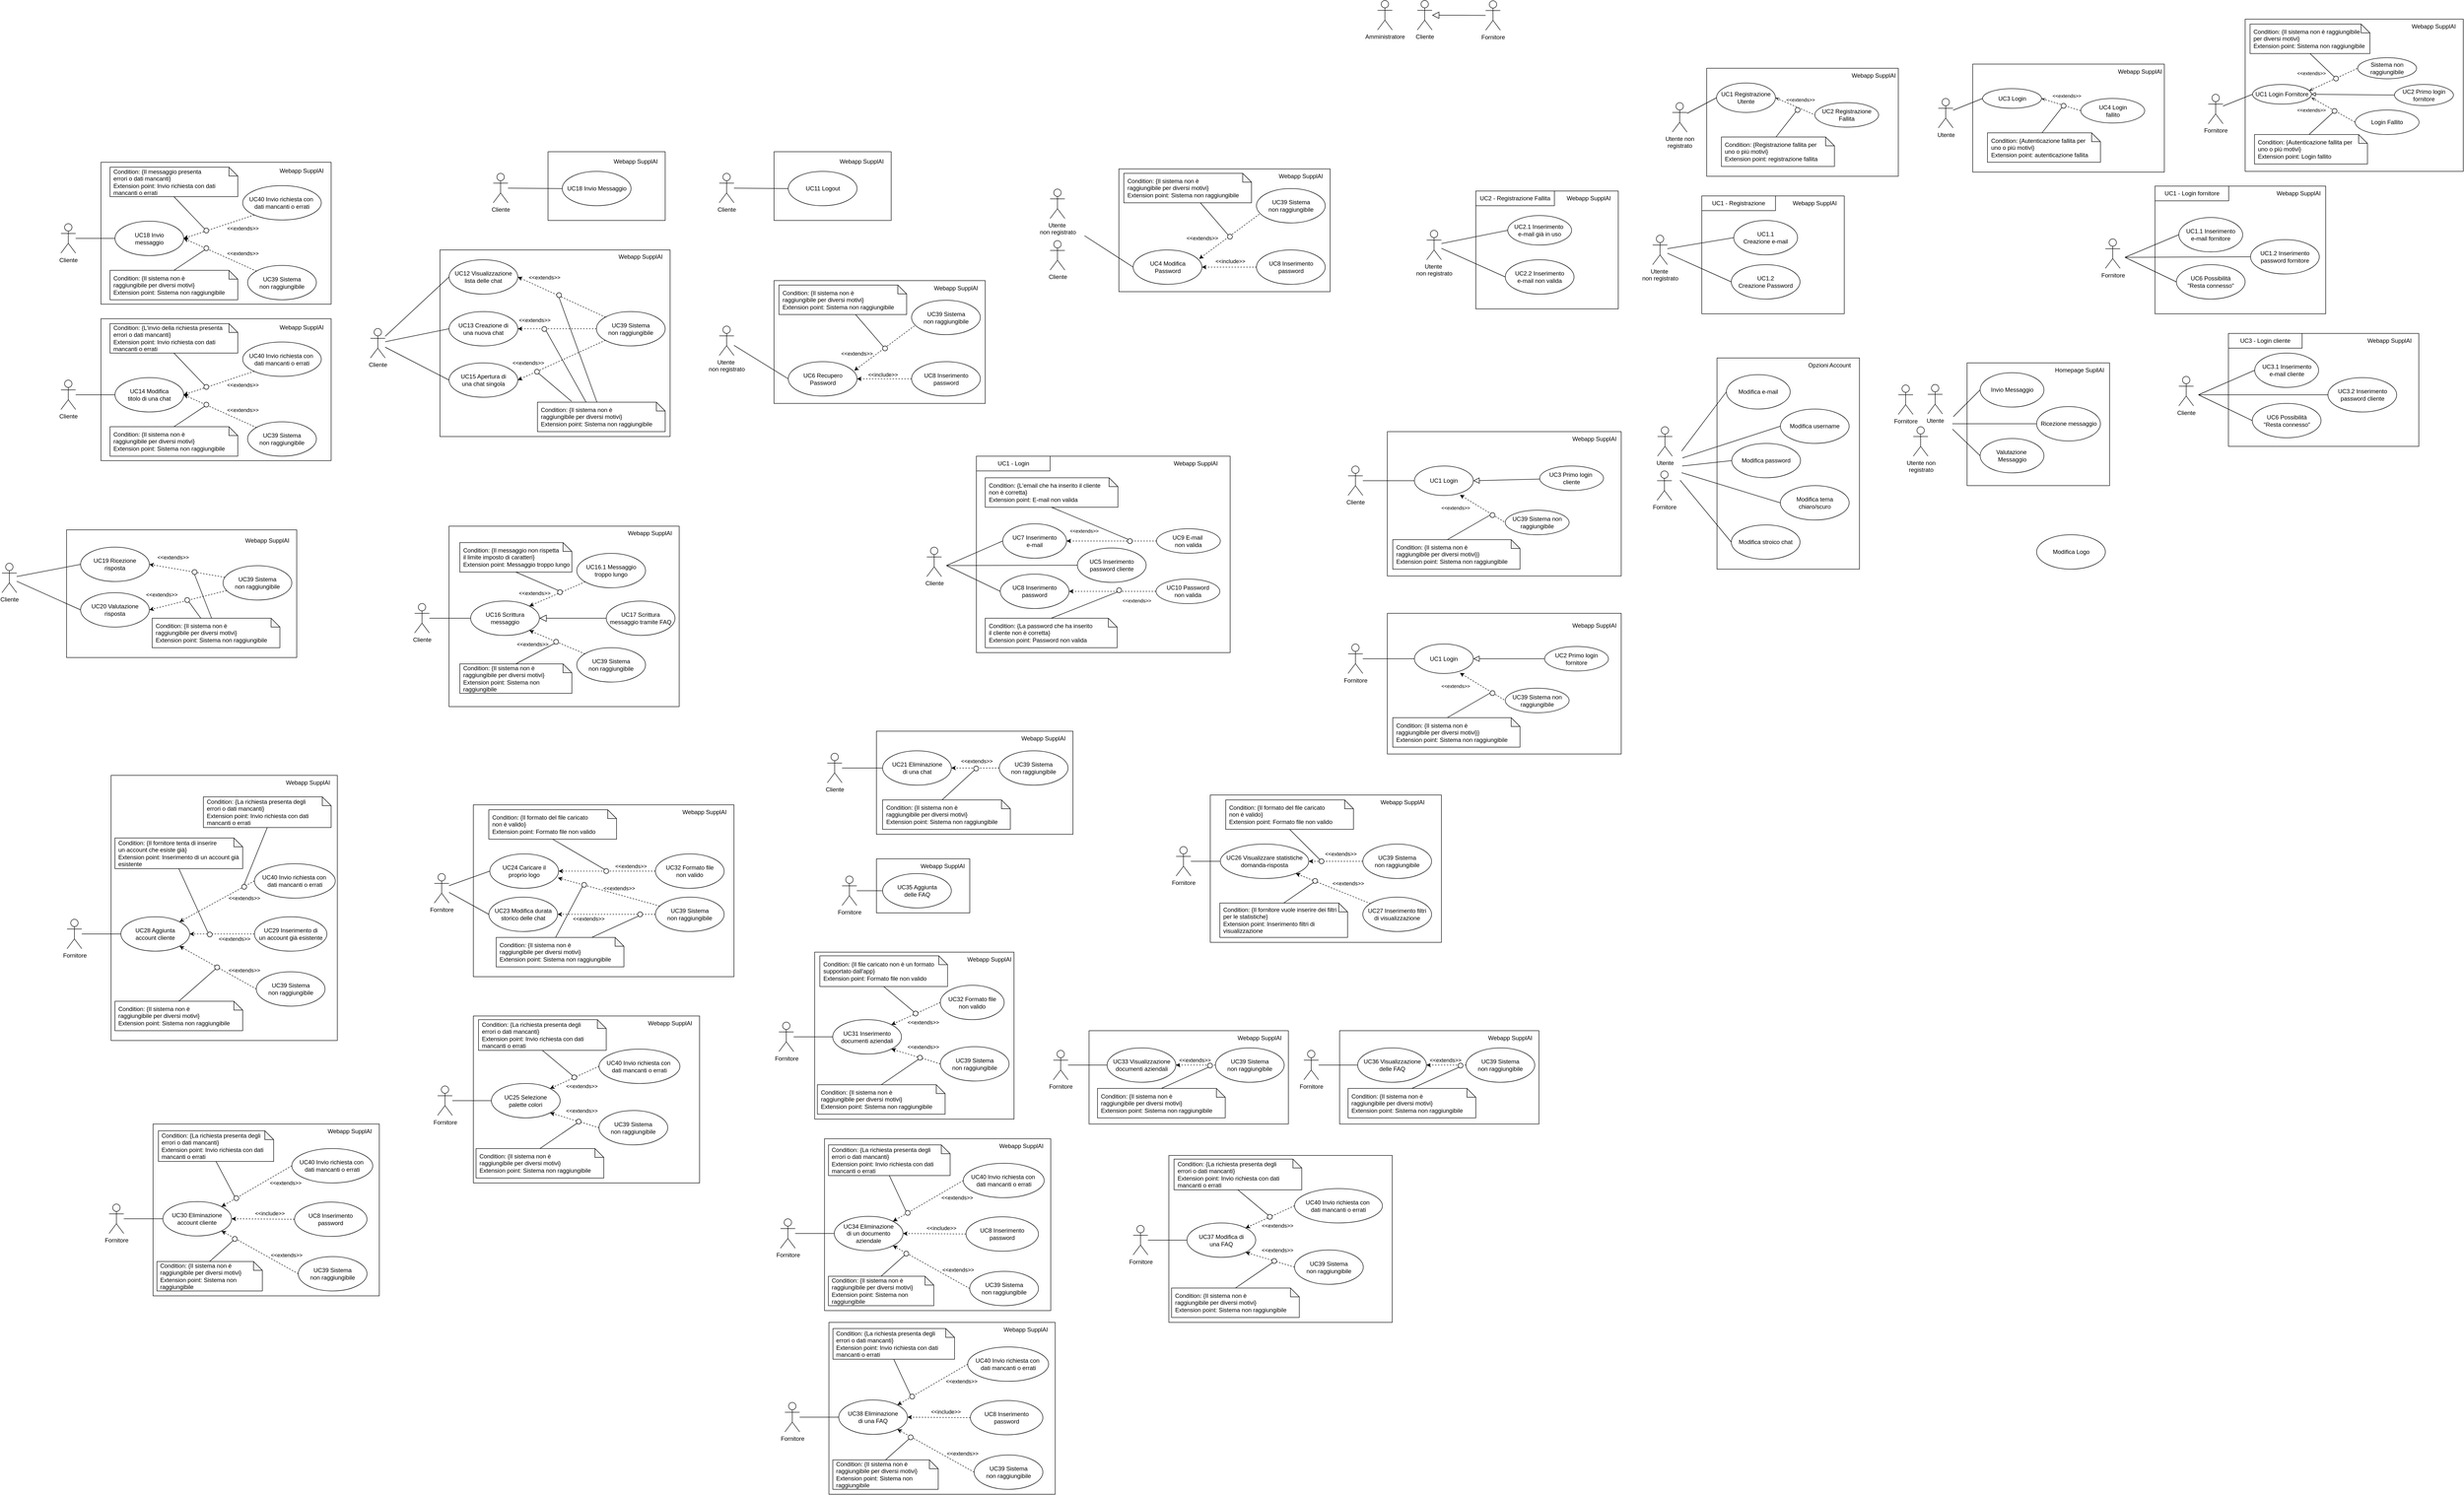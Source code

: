 <mxfile version="26.0.16">
  <diagram name="Page-1" id="idBIvMFOp3O8WaYZ0is4">
    <mxGraphModel dx="4138" dy="1866" grid="1" gridSize="10" guides="1" tooltips="1" connect="1" arrows="1" fold="1" page="1" pageScale="1" pageWidth="850" pageHeight="1100" math="0" shadow="0">
      <root>
        <mxCell id="0" />
        <mxCell id="1" parent="0" />
        <mxCell id="VxSGwfhPFjNQSEv63wwH-156" value="" style="rounded=0;whiteSpace=wrap;html=1;fillColor=none;align=right;" parent="1" vertex="1">
          <mxGeometry x="-2350.5" y="1960" width="460.5" height="340" as="geometry" />
        </mxCell>
        <mxCell id="VxSGwfhPFjNQSEv63wwH-115" value="" style="rounded=0;whiteSpace=wrap;html=1;fillColor=none;align=right;" parent="1" vertex="1">
          <mxGeometry x="-2350.5" y="1530" width="530.5" height="350" as="geometry" />
        </mxCell>
        <mxCell id="VxSGwfhPFjNQSEv63wwH-108" value="" style="rounded=0;whiteSpace=wrap;html=1;fillColor=none;align=right;" parent="1" vertex="1">
          <mxGeometry x="-1530" y="1380" width="400" height="210" as="geometry" />
        </mxCell>
        <mxCell id="VxSGwfhPFjNQSEv63wwH-20" value="" style="rounded=0;whiteSpace=wrap;html=1;fillColor=none;align=right;" parent="1" vertex="1">
          <mxGeometry x="-2400" y="962.5" width="468.5" height="367.5" as="geometry" />
        </mxCell>
        <mxCell id="u9-knxDqeyy0Qn0hR3gT-8" value="" style="rounded=0;whiteSpace=wrap;html=1;fillColor=none;align=right;" parent="1" vertex="1">
          <mxGeometry x="-3108.5" y="540" width="468.5" height="289" as="geometry" />
        </mxCell>
        <mxCell id="N5KTRzc5BY0uRViFaAp4-4" style="rounded=0;orthogonalLoop=1;jettySize=auto;html=1;dashed=1;entryX=1;entryY=0.5;entryDx=0;entryDy=0;exitX=0;exitY=0.5;exitDx=0;exitDy=0;" parent="1" source="N5KTRzc5BY0uRViFaAp4-3" target="N5KTRzc5BY0uRViFaAp4-37" edge="1">
          <mxGeometry relative="1" as="geometry">
            <mxPoint x="-881.76" y="851.77" as="targetPoint" />
          </mxGeometry>
        </mxCell>
        <mxCell id="N5KTRzc5BY0uRViFaAp4-29" value="" style="rounded=0;whiteSpace=wrap;html=1;fillColor=none;align=right;" parent="1" vertex="1">
          <mxGeometry x="-1326.5" y="820" width="516.5" height="400" as="geometry" />
        </mxCell>
        <mxCell id="xUCiPFH_44vqt3ZGF0ay-25" value="" style="rounded=0;whiteSpace=wrap;html=1;fillColor=none;align=right;" parent="1" vertex="1">
          <mxGeometry x="1256" y="-70" width="444" height="310" as="geometry" />
        </mxCell>
        <mxCell id="3MYaLi3Jue1lMeN9V3ap-6" value="" style="rounded=0;whiteSpace=wrap;html=1;fillColor=none;align=right;" parent="1" vertex="1">
          <mxGeometry x="690" y="630" width="290" height="250" as="geometry" />
        </mxCell>
        <mxCell id="NOKHF4Z6B14PAL4cFbcB-59" value="" style="rounded=0;whiteSpace=wrap;html=1;fillColor=none;align=right;strokeColor=none;" parent="1" vertex="1">
          <mxGeometry x="520" y="654" width="140" height="200" as="geometry" />
        </mxCell>
        <mxCell id="NOKHF4Z6B14PAL4cFbcB-24" value="" style="rounded=0;whiteSpace=wrap;html=1;fillColor=none;align=right;" parent="1" vertex="1">
          <mxGeometry x="-490" y="770" width="476" height="294" as="geometry" />
        </mxCell>
        <mxCell id="oEx-WqVuaWNwql5kjjHq-19" value="" style="rounded=0;whiteSpace=wrap;html=1;fillColor=none;align=right;" parent="1" vertex="1">
          <mxGeometry x="150" y="290" width="290" height="240" as="geometry" />
        </mxCell>
        <mxCell id="oEx-WqVuaWNwql5kjjHq-9" value="" style="rounded=0;whiteSpace=wrap;html=1;fillColor=none;align=right;" parent="1" vertex="1">
          <mxGeometry x="160" y="30" width="390" height="220" as="geometry" />
        </mxCell>
        <mxCell id="ZVJM0tP1dTTjU91sCeWi-1" value="&lt;div&gt;Utente non&lt;/div&gt;&lt;div&gt;registrato&lt;br&gt;&lt;/div&gt;" style="shape=umlActor;verticalLabelPosition=bottom;verticalAlign=top;html=1;outlineConnect=0;" parent="1" vertex="1">
          <mxGeometry x="90" y="100" width="30" height="60" as="geometry" />
        </mxCell>
        <mxCell id="oEx-WqVuaWNwql5kjjHq-3" style="rounded=0;orthogonalLoop=1;jettySize=auto;html=1;exitX=1;exitY=0.5;exitDx=0;exitDy=0;entryX=0;entryY=0.5;entryDx=0;entryDy=0;endArrow=none;endFill=0;dashed=1;startArrow=openThin;startFill=0;" parent="1" source="ZVJM0tP1dTTjU91sCeWi-2" target="oEx-WqVuaWNwql5kjjHq-2" edge="1">
          <mxGeometry relative="1" as="geometry" />
        </mxCell>
        <mxCell id="ZVJM0tP1dTTjU91sCeWi-2" value="&lt;div&gt;UC1 Registrazione&lt;/div&gt;&lt;div&gt;Utente&lt;br&gt;&lt;/div&gt;" style="ellipse;whiteSpace=wrap;html=1;" parent="1" vertex="1">
          <mxGeometry x="180" y="60" width="120" height="60" as="geometry" />
        </mxCell>
        <mxCell id="oEx-WqVuaWNwql5kjjHq-1" value="" style="endArrow=none;html=1;rounded=0;entryX=0;entryY=0.5;entryDx=0;entryDy=0;" parent="1" source="ZVJM0tP1dTTjU91sCeWi-1" target="ZVJM0tP1dTTjU91sCeWi-2" edge="1">
          <mxGeometry width="50" height="50" relative="1" as="geometry">
            <mxPoint x="140" y="140" as="sourcePoint" />
            <mxPoint x="210" y="130" as="targetPoint" />
          </mxGeometry>
        </mxCell>
        <mxCell id="oEx-WqVuaWNwql5kjjHq-2" value="&lt;div&gt;UC2 Registrazione&lt;/div&gt;&lt;div&gt;Fallita&lt;br&gt;&lt;/div&gt;" style="ellipse;whiteSpace=wrap;html=1;" parent="1" vertex="1">
          <mxGeometry x="380" y="100" width="130" height="50" as="geometry" />
        </mxCell>
        <mxCell id="oEx-WqVuaWNwql5kjjHq-4" value="&lt;font style=&quot;font-size: 10px;&quot;&gt;&amp;lt;&amp;lt;extends&amp;gt;&amp;gt;&lt;/font&gt;" style="text;html=1;whiteSpace=wrap;overflow=hidden;rounded=0;" parent="1" vertex="1">
          <mxGeometry x="320" y="80" width="80" height="30" as="geometry" />
        </mxCell>
        <mxCell id="oEx-WqVuaWNwql5kjjHq-5" value="" style="endArrow=none;html=1;rounded=0;exitX=0;exitY=0;exitDx=111;exitDy=0;exitPerimeter=0;entryX=0;entryY=1;entryDx=0;entryDy=0;" parent="1" source="oEx-WqVuaWNwql5kjjHq-6" target="oEx-WqVuaWNwql5kjjHq-11" edge="1">
          <mxGeometry width="50" height="50" relative="1" as="geometry">
            <mxPoint x="450" y="180" as="sourcePoint" />
            <mxPoint x="340" y="110" as="targetPoint" />
          </mxGeometry>
        </mxCell>
        <mxCell id="oEx-WqVuaWNwql5kjjHq-6" value="&lt;div align=&quot;left&quot; style=&quot;padding-left: 5px;&quot;&gt;Condition: {Registrazione fallita per&amp;nbsp;&lt;/div&gt;&lt;div align=&quot;left&quot; style=&quot;padding-left: 5px;&quot;&gt;uno o più motivi}&lt;/div&gt;&lt;div align=&quot;left&quot; style=&quot;padding-left: 5px;&quot;&gt;Extension point: registrazione fallita&lt;br&gt;&lt;/div&gt;" style="shape=note;whiteSpace=wrap;html=1;backgroundOutline=1;darkOpacity=0.05;size=18;align=left;" parent="1" vertex="1">
          <mxGeometry x="190" y="170" width="230" height="60" as="geometry" />
        </mxCell>
        <mxCell id="oEx-WqVuaWNwql5kjjHq-10" value="Webapp SupplAI" style="text;html=1;align=center;verticalAlign=middle;whiteSpace=wrap;rounded=0;" parent="1" vertex="1">
          <mxGeometry x="440" y="30" width="120" height="30" as="geometry" />
        </mxCell>
        <mxCell id="oEx-WqVuaWNwql5kjjHq-11" value="" style="ellipse;whiteSpace=wrap;html=1;aspect=fixed;" parent="1" vertex="1">
          <mxGeometry x="340" y="110" width="10" height="10" as="geometry" />
        </mxCell>
        <mxCell id="oEx-WqVuaWNwql5kjjHq-20" value="&lt;div&gt;Utente&amp;nbsp;&lt;/div&gt;&lt;div&gt;non registrato&lt;/div&gt;" style="shape=umlActor;verticalLabelPosition=bottom;verticalAlign=top;html=1;outlineConnect=0;" parent="1" vertex="1">
          <mxGeometry x="50" y="370" width="30" height="60" as="geometry" />
        </mxCell>
        <mxCell id="oEx-WqVuaWNwql5kjjHq-22" value="&lt;div&gt;UC1.1&lt;/div&gt;&lt;div&gt;Creazione e-mail&lt;br&gt;&lt;/div&gt;" style="ellipse;whiteSpace=wrap;html=1;" parent="1" vertex="1">
          <mxGeometry x="215" y="340" width="130" height="70" as="geometry" />
        </mxCell>
        <mxCell id="oEx-WqVuaWNwql5kjjHq-23" value="" style="endArrow=none;html=1;rounded=0;entryX=0;entryY=0.5;entryDx=0;entryDy=0;" parent="1" source="oEx-WqVuaWNwql5kjjHq-20" target="oEx-WqVuaWNwql5kjjHq-22" edge="1">
          <mxGeometry width="50" height="50" relative="1" as="geometry">
            <mxPoint x="130" y="400" as="sourcePoint" />
            <mxPoint x="200" y="390" as="targetPoint" />
          </mxGeometry>
        </mxCell>
        <mxCell id="oEx-WqVuaWNwql5kjjHq-24" value="&lt;div&gt;UC1.2&lt;/div&gt;&lt;div&gt;Creazione Password&lt;br&gt;&lt;/div&gt;" style="ellipse;whiteSpace=wrap;html=1;" parent="1" vertex="1">
          <mxGeometry x="210" y="430" width="140" height="70" as="geometry" />
        </mxCell>
        <mxCell id="oEx-WqVuaWNwql5kjjHq-28" value="Webapp SupplAI" style="text;html=1;align=center;verticalAlign=middle;whiteSpace=wrap;rounded=0;" parent="1" vertex="1">
          <mxGeometry x="320" y="290" width="120" height="30" as="geometry" />
        </mxCell>
        <mxCell id="oEx-WqVuaWNwql5kjjHq-30" value="" style="rounded=0;whiteSpace=wrap;html=1;fillColor=none;strokeColor=none;" parent="1" vertex="1">
          <mxGeometry x="20" y="385" width="10" height="45" as="geometry" />
        </mxCell>
        <mxCell id="oEx-WqVuaWNwql5kjjHq-32" value="UC1 - Registrazione" style="rounded=0;whiteSpace=wrap;html=1;" parent="1" vertex="1">
          <mxGeometry x="150" y="290" width="150" height="30" as="geometry" />
        </mxCell>
        <mxCell id="oEx-WqVuaWNwql5kjjHq-33" value="" style="endArrow=none;html=1;rounded=0;entryX=0;entryY=0.5;entryDx=0;entryDy=0;" parent="1" source="oEx-WqVuaWNwql5kjjHq-20" target="oEx-WqVuaWNwql5kjjHq-24" edge="1">
          <mxGeometry width="50" height="50" relative="1" as="geometry">
            <mxPoint x="190" y="460" as="sourcePoint" />
            <mxPoint x="240" y="410" as="targetPoint" />
          </mxGeometry>
        </mxCell>
        <mxCell id="IFE0L5KaYKpogK5ovTip-33" style="rounded=0;orthogonalLoop=1;jettySize=auto;html=1;exitX=1;exitY=0.5;exitDx=0;exitDy=0;entryX=0;entryY=0.5;entryDx=0;entryDy=0;endArrow=none;endFill=0;dashed=1;startArrow=openThin;startFill=0;" parent="1" source="IFE0L5KaYKpogK5ovTip-38" target="IFE0L5KaYKpogK5ovTip-39" edge="1">
          <mxGeometry relative="1" as="geometry" />
        </mxCell>
        <mxCell id="IFE0L5KaYKpogK5ovTip-34" value="" style="endArrow=none;html=1;rounded=0;entryX=0;entryY=0.5;entryDx=0;entryDy=0;" parent="1" source="IFE0L5KaYKpogK5ovTip-37" target="IFE0L5KaYKpogK5ovTip-38" edge="1">
          <mxGeometry width="50" height="50" relative="1" as="geometry">
            <mxPoint x="681.5" y="131.5" as="sourcePoint" />
            <mxPoint x="751.5" y="121.5" as="targetPoint" />
          </mxGeometry>
        </mxCell>
        <mxCell id="IFE0L5KaYKpogK5ovTip-35" value="" style="endArrow=none;html=1;rounded=0;exitX=0;exitY=0;exitDx=111;exitDy=0;exitPerimeter=0;entryX=0;entryY=1;entryDx=0;entryDy=0;" parent="1" source="IFE0L5KaYKpogK5ovTip-41" target="IFE0L5KaYKpogK5ovTip-43" edge="1">
          <mxGeometry width="50" height="50" relative="1" as="geometry">
            <mxPoint x="991.5" y="171.5" as="sourcePoint" />
            <mxPoint x="881.5" y="101.5" as="targetPoint" />
          </mxGeometry>
        </mxCell>
        <mxCell id="IFE0L5KaYKpogK5ovTip-36" value="" style="rounded=0;whiteSpace=wrap;html=1;fillColor=none;align=right;" parent="1" vertex="1">
          <mxGeometry x="701.5" y="21.5" width="390" height="220" as="geometry" />
        </mxCell>
        <mxCell id="IFE0L5KaYKpogK5ovTip-37" value="Utente" style="shape=umlActor;verticalLabelPosition=bottom;verticalAlign=top;html=1;outlineConnect=0;" parent="1" vertex="1">
          <mxGeometry x="631.5" y="91.5" width="30" height="60" as="geometry" />
        </mxCell>
        <mxCell id="IFE0L5KaYKpogK5ovTip-38" value="UC3 Login" style="ellipse;whiteSpace=wrap;html=1;" parent="1" vertex="1">
          <mxGeometry x="721.5" y="71.5" width="120" height="40" as="geometry" />
        </mxCell>
        <mxCell id="IFE0L5KaYKpogK5ovTip-39" value="&lt;div&gt;UC4 Login&lt;/div&gt;&lt;div&gt;fallito&lt;br&gt;&lt;/div&gt;" style="ellipse;whiteSpace=wrap;html=1;" parent="1" vertex="1">
          <mxGeometry x="921.5" y="91.5" width="130" height="50" as="geometry" />
        </mxCell>
        <mxCell id="IFE0L5KaYKpogK5ovTip-40" value="&lt;font style=&quot;font-size: 10px;&quot;&gt;&amp;lt;&amp;lt;extends&amp;gt;&amp;gt;&lt;/font&gt;" style="text;html=1;whiteSpace=wrap;overflow=hidden;rounded=0;" parent="1" vertex="1">
          <mxGeometry x="861.5" y="71.5" width="80" height="30" as="geometry" />
        </mxCell>
        <mxCell id="IFE0L5KaYKpogK5ovTip-41" value="&lt;div align=&quot;left&quot; style=&quot;padding-left: 5px;&quot;&gt;Condition: {Autenticazione fallita per&amp;nbsp;&lt;/div&gt;&lt;div align=&quot;left&quot; style=&quot;padding-left: 5px;&quot;&gt;uno o più motivi}&lt;/div&gt;&lt;div align=&quot;left&quot; style=&quot;padding-left: 5px;&quot;&gt;Extension point: autenticazione fallita&lt;br&gt;&lt;/div&gt;" style="shape=note;whiteSpace=wrap;html=1;backgroundOutline=1;darkOpacity=0.05;size=18;align=left;" parent="1" vertex="1">
          <mxGeometry x="731.5" y="161.5" width="230" height="60" as="geometry" />
        </mxCell>
        <mxCell id="IFE0L5KaYKpogK5ovTip-42" value="Webapp SupplAI" style="text;html=1;align=center;verticalAlign=middle;whiteSpace=wrap;rounded=0;" parent="1" vertex="1">
          <mxGeometry x="981.5" y="21.5" width="120" height="30" as="geometry" />
        </mxCell>
        <mxCell id="IFE0L5KaYKpogK5ovTip-43" value="" style="ellipse;whiteSpace=wrap;html=1;aspect=fixed;" parent="1" vertex="1">
          <mxGeometry x="881.5" y="101.5" width="10" height="10" as="geometry" />
        </mxCell>
        <mxCell id="IFE0L5KaYKpogK5ovTip-44" value="" style="rounded=0;whiteSpace=wrap;html=1;fillColor=none;strokeColor=none;" parent="1" vertex="1">
          <mxGeometry x="600.5" y="100.5" width="10" height="45" as="geometry" />
        </mxCell>
        <mxCell id="N5KTRzc5BY0uRViFaAp4-1" style="edgeStyle=orthogonalEdgeStyle;rounded=0;orthogonalLoop=1;jettySize=auto;html=1;endArrow=none;endFill=0;endSize=12;startArrow=block;startFill=0;startSize=12;" parent="1" source="ITSnGGrPcKKS6ebnF35g-1" target="ITSnGGrPcKKS6ebnF35g-3" edge="1">
          <mxGeometry relative="1" as="geometry" />
        </mxCell>
        <mxCell id="ITSnGGrPcKKS6ebnF35g-1" value="&lt;div&gt;Cliente&lt;/div&gt;&lt;div&gt;&lt;br&gt;&lt;/div&gt;" style="shape=umlActor;verticalLabelPosition=bottom;verticalAlign=top;html=1;outlineConnect=0;" parent="1" vertex="1">
          <mxGeometry x="-429" y="-108" width="30" height="60" as="geometry" />
        </mxCell>
        <mxCell id="ITSnGGrPcKKS6ebnF35g-3" value="Fornitore" style="shape=umlActor;verticalLabelPosition=bottom;verticalAlign=top;html=1;outlineConnect=0;" parent="1" vertex="1">
          <mxGeometry x="-290" y="-107.5" width="30" height="60" as="geometry" />
        </mxCell>
        <mxCell id="ITSnGGrPcKKS6ebnF35g-6" value="" style="rounded=0;whiteSpace=wrap;html=1;fillColor=none;align=right;" parent="1" vertex="1">
          <mxGeometry x="181" y="620" width="290" height="430" as="geometry" />
        </mxCell>
        <mxCell id="ITSnGGrPcKKS6ebnF35g-7" value="Utente" style="shape=umlActor;verticalLabelPosition=bottom;verticalAlign=top;html=1;outlineConnect=0;" parent="1" vertex="1">
          <mxGeometry x="60" y="760" width="30" height="60" as="geometry" />
        </mxCell>
        <mxCell id="ITSnGGrPcKKS6ebnF35g-8" value="Modifica e-mail" style="ellipse;whiteSpace=wrap;html=1;" parent="1" vertex="1">
          <mxGeometry x="200" y="654" width="130" height="70" as="geometry" />
        </mxCell>
        <mxCell id="ITSnGGrPcKKS6ebnF35g-9" value="" style="endArrow=none;html=1;rounded=0;entryX=0;entryY=0.5;entryDx=0;entryDy=0;exitX=0.985;exitY=0.348;exitDx=0;exitDy=0;exitPerimeter=0;" parent="1" source="NOKHF4Z6B14PAL4cFbcB-56" target="ITSnGGrPcKKS6ebnF35g-8" edge="1">
          <mxGeometry width="50" height="50" relative="1" as="geometry">
            <mxPoint x="130" y="770" as="sourcePoint" />
            <mxPoint x="231" y="700" as="targetPoint" />
          </mxGeometry>
        </mxCell>
        <mxCell id="ITSnGGrPcKKS6ebnF35g-10" value="Modifica username" style="ellipse;whiteSpace=wrap;html=1;" parent="1" vertex="1">
          <mxGeometry x="310" y="724" width="140" height="70" as="geometry" />
        </mxCell>
        <mxCell id="ITSnGGrPcKKS6ebnF35g-11" value="Opzioni Account" style="text;html=1;align=center;verticalAlign=middle;whiteSpace=wrap;rounded=0;" parent="1" vertex="1">
          <mxGeometry x="350" y="620" width="120" height="30" as="geometry" />
        </mxCell>
        <mxCell id="ITSnGGrPcKKS6ebnF35g-12" value="" style="rounded=0;whiteSpace=wrap;html=1;fillColor=none;strokeColor=none;" parent="1" vertex="1">
          <mxGeometry x="80" y="679" width="10" height="45" as="geometry" />
        </mxCell>
        <mxCell id="ITSnGGrPcKKS6ebnF35g-14" value="" style="endArrow=none;html=1;rounded=0;entryX=0;entryY=0.5;entryDx=0;entryDy=0;exitX=1.007;exitY=0.418;exitDx=0;exitDy=0;exitPerimeter=0;" parent="1" source="NOKHF4Z6B14PAL4cFbcB-56" target="ITSnGGrPcKKS6ebnF35g-10" edge="1">
          <mxGeometry width="50" height="50" relative="1" as="geometry">
            <mxPoint x="150" y="800" as="sourcePoint" />
            <mxPoint x="271" y="720" as="targetPoint" />
          </mxGeometry>
        </mxCell>
        <mxCell id="ITSnGGrPcKKS6ebnF35g-16" value="" style="endArrow=none;html=1;rounded=0;entryX=0;entryY=0.5;entryDx=0;entryDy=0;exitX=1;exitY=0.5;exitDx=0;exitDy=0;" parent="1" source="NOKHF4Z6B14PAL4cFbcB-56" target="ITSnGGrPcKKS6ebnF35g-17" edge="1">
          <mxGeometry width="50" height="50" relative="1" as="geometry">
            <mxPoint x="140" y="820" as="sourcePoint" />
            <mxPoint x="281" y="730" as="targetPoint" />
          </mxGeometry>
        </mxCell>
        <mxCell id="ITSnGGrPcKKS6ebnF35g-17" value="Modifica password" style="ellipse;whiteSpace=wrap;html=1;" parent="1" vertex="1">
          <mxGeometry x="211" y="794" width="140" height="70" as="geometry" />
        </mxCell>
        <mxCell id="ITSnGGrPcKKS6ebnF35g-23" value="" style="endArrow=none;html=1;rounded=0;entryX=0;entryY=0.5;entryDx=0;entryDy=0;exitX=1.014;exitY=0.428;exitDx=0;exitDy=0;exitPerimeter=0;" parent="1" source="NOKHF4Z6B14PAL4cFbcB-59" target="ITSnGGrPcKKS6ebnF35g-24" edge="1">
          <mxGeometry width="50" height="50" relative="1" as="geometry">
            <mxPoint x="651" y="741.143" as="sourcePoint" />
            <mxPoint x="701" y="665" as="targetPoint" />
          </mxGeometry>
        </mxCell>
        <mxCell id="ITSnGGrPcKKS6ebnF35g-24" value="Invio Messaggio" style="ellipse;whiteSpace=wrap;html=1;" parent="1" vertex="1">
          <mxGeometry x="716.5" y="650" width="130" height="70" as="geometry" />
        </mxCell>
        <mxCell id="ITSnGGrPcKKS6ebnF35g-27" value="" style="endArrow=none;html=1;rounded=0;entryX=0;entryY=0.5;entryDx=0;entryDy=0;exitX=1;exitY=0.5;exitDx=0;exitDy=0;" parent="1" source="NOKHF4Z6B14PAL4cFbcB-59" target="ITSnGGrPcKKS6ebnF35g-28" edge="1">
          <mxGeometry width="50" height="50" relative="1" as="geometry">
            <mxPoint x="651" y="754.384" as="sourcePoint" />
            <mxPoint x="701" y="835" as="targetPoint" />
          </mxGeometry>
        </mxCell>
        <mxCell id="ITSnGGrPcKKS6ebnF35g-28" value="Ricezione messaggio" style="ellipse;whiteSpace=wrap;html=1;" parent="1" vertex="1">
          <mxGeometry x="831.5" y="719" width="130" height="70" as="geometry" />
        </mxCell>
        <mxCell id="ITSnGGrPcKKS6ebnF35g-30" value="&lt;div&gt;Valutazione&amp;nbsp;&lt;/div&gt;&lt;div&gt;Messaggio&lt;/div&gt;" style="ellipse;whiteSpace=wrap;html=1;" parent="1" vertex="1">
          <mxGeometry x="716.5" y="784" width="130" height="70" as="geometry" />
        </mxCell>
        <mxCell id="ITSnGGrPcKKS6ebnF35g-33" value="" style="endArrow=none;html=1;rounded=0;entryX=0;entryY=0.5;entryDx=0;entryDy=0;exitX=1.003;exitY=0.555;exitDx=0;exitDy=0;exitPerimeter=0;" parent="1" source="NOKHF4Z6B14PAL4cFbcB-59" target="ITSnGGrPcKKS6ebnF35g-30" edge="1">
          <mxGeometry width="50" height="50" relative="1" as="geometry">
            <mxPoint x="651" y="767.975" as="sourcePoint" />
            <mxPoint x="847" y="745" as="targetPoint" />
          </mxGeometry>
        </mxCell>
        <mxCell id="VQfnSV0wgQv_RWmq8q4L-3" value="" style="rounded=0;whiteSpace=wrap;html=1;fillColor=none;strokeColor=none;" parent="1" vertex="1">
          <mxGeometry x="69" y="119" width="10" height="45" as="geometry" />
        </mxCell>
        <mxCell id="3MYaLi3Jue1lMeN9V3ap-7" value="Homepage SupllAI" style="text;html=1;align=center;verticalAlign=middle;whiteSpace=wrap;rounded=0;" parent="1" vertex="1">
          <mxGeometry x="859" y="630" width="120" height="30" as="geometry" />
        </mxCell>
        <mxCell id="3MYaLi3Jue1lMeN9V3ap-8" value="Modifica tema chiaro/scuro" style="ellipse;whiteSpace=wrap;html=1;" parent="1" vertex="1">
          <mxGeometry x="310" y="880" width="140" height="70" as="geometry" />
        </mxCell>
        <mxCell id="3MYaLi3Jue1lMeN9V3ap-9" value="Modifica Logo" style="ellipse;whiteSpace=wrap;html=1;" parent="1" vertex="1">
          <mxGeometry x="831.5" y="980" width="140" height="70" as="geometry" />
        </mxCell>
        <mxCell id="3MYaLi3Jue1lMeN9V3ap-11" value="Modifica stroico chat" style="ellipse;whiteSpace=wrap;html=1;" parent="1" vertex="1">
          <mxGeometry x="210" y="960" width="140" height="70" as="geometry" />
        </mxCell>
        <mxCell id="3MYaLi3Jue1lMeN9V3ap-12" value="" style="endArrow=none;html=1;rounded=0;entryX=0;entryY=0.5;entryDx=0;entryDy=0;exitX=0.985;exitY=0.568;exitDx=0;exitDy=0;exitPerimeter=0;" parent="1" source="NOKHF4Z6B14PAL4cFbcB-56" target="3MYaLi3Jue1lMeN9V3ap-8" edge="1">
          <mxGeometry width="50" height="50" relative="1" as="geometry">
            <mxPoint x="130" y="840" as="sourcePoint" />
            <mxPoint x="221" y="839" as="targetPoint" />
          </mxGeometry>
        </mxCell>
        <mxCell id="3MYaLi3Jue1lMeN9V3ap-13" value="" style="endArrow=none;html=1;rounded=0;entryX=0;entryY=0.5;entryDx=0;entryDy=0;exitX=0.941;exitY=0.645;exitDx=0;exitDy=0;exitPerimeter=0;" parent="1" source="NOKHF4Z6B14PAL4cFbcB-56" target="3MYaLi3Jue1lMeN9V3ap-11" edge="1">
          <mxGeometry width="50" height="50" relative="1" as="geometry">
            <mxPoint x="130" y="870" as="sourcePoint" />
            <mxPoint x="320" y="925" as="targetPoint" />
          </mxGeometry>
        </mxCell>
        <mxCell id="3MYaLi3Jue1lMeN9V3ap-14" value="Amministratore" style="shape=umlActor;verticalLabelPosition=bottom;verticalAlign=top;html=1;outlineConnect=0;" parent="1" vertex="1">
          <mxGeometry x="-510" y="-108" width="30" height="60" as="geometry" />
        </mxCell>
        <mxCell id="NOKHF4Z6B14PAL4cFbcB-3" value="" style="rounded=0;whiteSpace=wrap;html=1;fillColor=none;strokeColor=none;" parent="1" vertex="1">
          <mxGeometry x="10" y="387.5" width="10" height="45" as="geometry" />
        </mxCell>
        <mxCell id="NOKHF4Z6B14PAL4cFbcB-4" value="" style="rounded=0;whiteSpace=wrap;html=1;fillColor=none;align=right;" parent="1" vertex="1">
          <mxGeometry x="-310" y="280" width="290" height="240" as="geometry" />
        </mxCell>
        <mxCell id="NOKHF4Z6B14PAL4cFbcB-5" value="&lt;div&gt;Utente&amp;nbsp;&lt;/div&gt;&lt;div&gt;non registrato&lt;/div&gt;" style="shape=umlActor;verticalLabelPosition=bottom;verticalAlign=top;html=1;outlineConnect=0;" parent="1" vertex="1">
          <mxGeometry x="-410" y="360" width="30" height="60" as="geometry" />
        </mxCell>
        <mxCell id="NOKHF4Z6B14PAL4cFbcB-6" value="&lt;div&gt;UC2.1 Inserimento&amp;nbsp;&lt;/div&gt;&lt;div&gt;e-mail già in uso&lt;/div&gt;" style="ellipse;whiteSpace=wrap;html=1;" parent="1" vertex="1">
          <mxGeometry x="-245" y="330" width="130" height="60" as="geometry" />
        </mxCell>
        <mxCell id="NOKHF4Z6B14PAL4cFbcB-7" value="" style="endArrow=none;html=1;rounded=0;entryX=0;entryY=0.5;entryDx=0;entryDy=0;" parent="1" source="NOKHF4Z6B14PAL4cFbcB-5" target="NOKHF4Z6B14PAL4cFbcB-6" edge="1">
          <mxGeometry width="50" height="50" relative="1" as="geometry">
            <mxPoint x="-330" y="390" as="sourcePoint" />
            <mxPoint x="-260" y="380" as="targetPoint" />
          </mxGeometry>
        </mxCell>
        <mxCell id="NOKHF4Z6B14PAL4cFbcB-8" value="&lt;div&gt;UC2.2 Inserimento&lt;/div&gt;&lt;div&gt;e-mail non valida&lt;br&gt;&lt;/div&gt;" style="ellipse;whiteSpace=wrap;html=1;" parent="1" vertex="1">
          <mxGeometry x="-250" y="420" width="140" height="70" as="geometry" />
        </mxCell>
        <mxCell id="NOKHF4Z6B14PAL4cFbcB-9" value="Webapp SupplAI" style="text;html=1;align=center;verticalAlign=middle;whiteSpace=wrap;rounded=0;" parent="1" vertex="1">
          <mxGeometry x="-140" y="280" width="120" height="30" as="geometry" />
        </mxCell>
        <mxCell id="NOKHF4Z6B14PAL4cFbcB-10" value="" style="rounded=0;whiteSpace=wrap;html=1;fillColor=none;strokeColor=none;" parent="1" vertex="1">
          <mxGeometry x="-291" y="359" width="10" height="45" as="geometry" />
        </mxCell>
        <mxCell id="NOKHF4Z6B14PAL4cFbcB-11" value="UC2 - Registrazione Fallita" style="rounded=0;whiteSpace=wrap;html=1;" parent="1" vertex="1">
          <mxGeometry x="-310" y="280" width="160" height="30" as="geometry" />
        </mxCell>
        <mxCell id="NOKHF4Z6B14PAL4cFbcB-12" value="" style="endArrow=none;html=1;rounded=0;entryX=0;entryY=0.5;entryDx=0;entryDy=0;" parent="1" source="NOKHF4Z6B14PAL4cFbcB-5" target="NOKHF4Z6B14PAL4cFbcB-8" edge="1">
          <mxGeometry width="50" height="50" relative="1" as="geometry">
            <mxPoint x="-270" y="450" as="sourcePoint" />
            <mxPoint x="-220" y="400" as="targetPoint" />
          </mxGeometry>
        </mxCell>
        <mxCell id="NOKHF4Z6B14PAL4cFbcB-13" value="" style="rounded=0;whiteSpace=wrap;html=1;fillColor=none;strokeColor=none;" parent="1" vertex="1">
          <mxGeometry x="-450" y="377.5" width="10" height="45" as="geometry" />
        </mxCell>
        <mxCell id="NOKHF4Z6B14PAL4cFbcB-26" style="rounded=0;orthogonalLoop=1;jettySize=auto;html=1;exitX=0.772;exitY=0.98;exitDx=0;exitDy=0;entryX=0;entryY=0.5;entryDx=0;entryDy=0;endArrow=none;endFill=0;dashed=1;startArrow=classic;startFill=1;exitPerimeter=0;" parent="1" source="NOKHF4Z6B14PAL4cFbcB-27" target="NOKHF4Z6B14PAL4cFbcB-39" edge="1">
          <mxGeometry relative="1" as="geometry" />
        </mxCell>
        <mxCell id="NOKHF4Z6B14PAL4cFbcB-27" value="UC1 Login" style="ellipse;whiteSpace=wrap;html=1;" parent="1" vertex="1">
          <mxGeometry x="-435" y="840" width="120" height="60" as="geometry" />
        </mxCell>
        <mxCell id="NOKHF4Z6B14PAL4cFbcB-28" value="" style="endArrow=none;html=1;rounded=0;entryX=0;entryY=0.5;entryDx=0;entryDy=0;" parent="1" source="NOKHF4Z6B14PAL4cFbcB-36" target="NOKHF4Z6B14PAL4cFbcB-27" edge="1">
          <mxGeometry width="50" height="50" relative="1" as="geometry">
            <mxPoint x="-510" y="710" as="sourcePoint" />
            <mxPoint x="-359" y="660" as="targetPoint" />
          </mxGeometry>
        </mxCell>
        <mxCell id="NOKHF4Z6B14PAL4cFbcB-29" value="&lt;div&gt;UC9 E-mail&amp;nbsp;&lt;/div&gt;&lt;div&gt;non valida&lt;/div&gt;" style="ellipse;whiteSpace=wrap;html=1;" parent="1" vertex="1">
          <mxGeometry x="-960" y="967.75" width="130" height="50" as="geometry" />
        </mxCell>
        <mxCell id="NOKHF4Z6B14PAL4cFbcB-30" value="&lt;font style=&quot;font-size: 10px;&quot;&gt;&amp;lt;&amp;lt;extends&amp;gt;&amp;gt;&lt;/font&gt;" style="text;html=1;whiteSpace=wrap;overflow=hidden;rounded=0;" parent="1" vertex="1">
          <mxGeometry x="-382" y="911" width="71" height="30" as="geometry" />
        </mxCell>
        <mxCell id="NOKHF4Z6B14PAL4cFbcB-31" value="" style="endArrow=none;html=1;rounded=0;exitX=0;exitY=0;exitDx=111;exitDy=0;exitPerimeter=0;entryX=0;entryY=0.5;entryDx=0;entryDy=0;" parent="1" source="NOKHF4Z6B14PAL4cFbcB-32" target="NOKHF4Z6B14PAL4cFbcB-34" edge="1">
          <mxGeometry width="50" height="50" relative="1" as="geometry">
            <mxPoint x="-129" y="810" as="sourcePoint" />
            <mxPoint x="-275.536" y="948.536" as="targetPoint" />
          </mxGeometry>
        </mxCell>
        <mxCell id="NOKHF4Z6B14PAL4cFbcB-32" value="&lt;div align=&quot;left&quot; style=&quot;padding-left: 5px;&quot;&gt;Condition: {Il sistema non è&amp;nbsp;&lt;/div&gt;&lt;div align=&quot;left&quot; style=&quot;padding-left: 5px;&quot;&gt;raggiungibile per diversi motivi}}&lt;/div&gt;&lt;div align=&quot;left&quot; style=&quot;padding-left: 5px;&quot;&gt;Extension point: Sistema non raggiungibile&lt;/div&gt;" style="shape=note;whiteSpace=wrap;html=1;backgroundOutline=1;darkOpacity=0.05;size=18;align=left;" parent="1" vertex="1">
          <mxGeometry x="-479" y="990" width="259" height="60" as="geometry" />
        </mxCell>
        <mxCell id="NOKHF4Z6B14PAL4cFbcB-33" value="Webapp SupplAI" style="text;html=1;align=center;verticalAlign=middle;whiteSpace=wrap;rounded=0;" parent="1" vertex="1">
          <mxGeometry x="-123" y="770" width="109" height="30" as="geometry" />
        </mxCell>
        <mxCell id="NOKHF4Z6B14PAL4cFbcB-34" value="" style="ellipse;whiteSpace=wrap;html=1;aspect=fixed;" parent="1" vertex="1">
          <mxGeometry x="-281" y="935" width="10" height="10" as="geometry" />
        </mxCell>
        <mxCell id="NOKHF4Z6B14PAL4cFbcB-36" value="Cliente" style="shape=umlActor;verticalLabelPosition=bottom;verticalAlign=top;html=1;outlineConnect=0;" parent="1" vertex="1">
          <mxGeometry x="-570" y="840" width="30" height="60" as="geometry" />
        </mxCell>
        <mxCell id="NOKHF4Z6B14PAL4cFbcB-39" value="UC39 Sistema non raggiungibile" style="ellipse;whiteSpace=wrap;html=1;" parent="1" vertex="1">
          <mxGeometry x="-250" y="930" width="130" height="50" as="geometry" />
        </mxCell>
        <mxCell id="NOKHF4Z6B14PAL4cFbcB-41" style="rounded=0;orthogonalLoop=1;jettySize=auto;html=1;exitX=1;exitY=0.5;exitDx=0;exitDy=0;entryX=0;entryY=0.5;entryDx=0;entryDy=0;endArrow=none;endFill=0;dashed=1;startArrow=classic;startFill=1;" parent="1" source="N5KTRzc5BY0uRViFaAp4-30" target="NOKHF4Z6B14PAL4cFbcB-29" edge="1">
          <mxGeometry relative="1" as="geometry">
            <mxPoint x="-902.4" y="836.71" as="sourcePoint" />
            <mxPoint x="-741" y="684.23" as="targetPoint" />
          </mxGeometry>
        </mxCell>
        <mxCell id="NOKHF4Z6B14PAL4cFbcB-42" value="&lt;font style=&quot;font-size: 10px;&quot;&gt;&amp;lt;&amp;lt;extends&amp;gt;&amp;gt;&lt;/font&gt;" style="text;html=1;whiteSpace=wrap;overflow=hidden;rounded=0;" parent="1" vertex="1">
          <mxGeometry x="-1031" y="1100" width="80" height="20" as="geometry" />
        </mxCell>
        <mxCell id="NOKHF4Z6B14PAL4cFbcB-45" value="&lt;div align=&quot;left&quot; style=&quot;padding-left: 5px;&quot;&gt;Condition: {La password che ha inserito&amp;nbsp;&lt;/div&gt;&lt;div align=&quot;left&quot; style=&quot;padding-left: 5px;&quot;&gt;il cliente non è corretta}&lt;/div&gt;&lt;div align=&quot;left&quot; style=&quot;padding-left: 5px;&quot;&gt;Extension point: Password non valida&lt;/div&gt;" style="shape=note;whiteSpace=wrap;html=1;backgroundOutline=1;darkOpacity=0.05;size=18;align=left;" parent="1" vertex="1">
          <mxGeometry x="-1308.5" y="1150" width="268.5" height="60" as="geometry" />
        </mxCell>
        <mxCell id="NOKHF4Z6B14PAL4cFbcB-46" value="" style="ellipse;whiteSpace=wrap;html=1;aspect=fixed;" parent="1" vertex="1">
          <mxGeometry x="-1041" y="1088" width="10" height="10" as="geometry" />
        </mxCell>
        <mxCell id="NOKHF4Z6B14PAL4cFbcB-47" value="" style="endArrow=none;html=1;rounded=0;exitX=0.5;exitY=0;exitDx=0;exitDy=0;exitPerimeter=0;entryX=0;entryY=1;entryDx=0;entryDy=0;" parent="1" source="NOKHF4Z6B14PAL4cFbcB-45" target="NOKHF4Z6B14PAL4cFbcB-46" edge="1">
          <mxGeometry width="50" height="50" relative="1" as="geometry">
            <mxPoint x="-861.46" y="700.23" as="sourcePoint" />
            <mxPoint x="-781" y="676.23" as="targetPoint" />
          </mxGeometry>
        </mxCell>
        <mxCell id="NOKHF4Z6B14PAL4cFbcB-53" value="Fornitore" style="shape=umlActor;verticalLabelPosition=bottom;verticalAlign=top;html=1;outlineConnect=0;" parent="1" vertex="1">
          <mxGeometry x="59" y="850" width="30" height="60" as="geometry" />
        </mxCell>
        <mxCell id="NOKHF4Z6B14PAL4cFbcB-56" value="" style="rounded=0;whiteSpace=wrap;html=1;fillColor=none;align=right;strokeColor=none;" parent="1" vertex="1">
          <mxGeometry x="40" y="740" width="70" height="200" as="geometry" />
        </mxCell>
        <mxCell id="NOKHF4Z6B14PAL4cFbcB-57" value="Utente" style="shape=umlActor;verticalLabelPosition=bottom;verticalAlign=top;html=1;outlineConnect=0;" parent="1" vertex="1">
          <mxGeometry x="610" y="674" width="30" height="60" as="geometry" />
        </mxCell>
        <mxCell id="NOKHF4Z6B14PAL4cFbcB-58" value="Fornitore" style="shape=umlActor;verticalLabelPosition=bottom;verticalAlign=top;html=1;outlineConnect=0;" parent="1" vertex="1">
          <mxGeometry x="550" y="675" width="30" height="60" as="geometry" />
        </mxCell>
        <mxCell id="NOKHF4Z6B14PAL4cFbcB-60" value="&lt;div&gt;Utente non&lt;/div&gt;&lt;div&gt;registrato&lt;br&gt;&lt;/div&gt;" style="shape=umlActor;verticalLabelPosition=bottom;verticalAlign=top;html=1;outlineConnect=0;" parent="1" vertex="1">
          <mxGeometry x="580.5" y="760" width="30" height="60" as="geometry" />
        </mxCell>
        <mxCell id="xUCiPFH_44vqt3ZGF0ay-22" style="rounded=0;orthogonalLoop=1;jettySize=auto;html=1;exitX=1;exitY=0.673;exitDx=0;exitDy=0;entryX=0;entryY=0.5;entryDx=0;entryDy=0;endArrow=none;endFill=0;dashed=1;startArrow=openThin;startFill=0;exitPerimeter=0;" parent="1" source="xUCiPFH_44vqt3ZGF0ay-27" target="xUCiPFH_44vqt3ZGF0ay-28" edge="1">
          <mxGeometry relative="1" as="geometry" />
        </mxCell>
        <mxCell id="xUCiPFH_44vqt3ZGF0ay-23" value="" style="endArrow=none;html=1;rounded=0;entryX=0;entryY=0.5;entryDx=0;entryDy=0;" parent="1" source="xUCiPFH_44vqt3ZGF0ay-26" target="xUCiPFH_44vqt3ZGF0ay-27" edge="1">
          <mxGeometry width="50" height="50" relative="1" as="geometry">
            <mxPoint x="1231" y="123" as="sourcePoint" />
            <mxPoint x="1301" y="113" as="targetPoint" />
          </mxGeometry>
        </mxCell>
        <mxCell id="xUCiPFH_44vqt3ZGF0ay-24" value="" style="endArrow=none;html=1;rounded=0;exitX=0;exitY=0;exitDx=111;exitDy=0;exitPerimeter=0;entryX=0;entryY=1;entryDx=0;entryDy=0;" parent="1" source="xUCiPFH_44vqt3ZGF0ay-30" target="xUCiPFH_44vqt3ZGF0ay-32" edge="1">
          <mxGeometry width="50" height="50" relative="1" as="geometry">
            <mxPoint x="1541" y="163" as="sourcePoint" />
            <mxPoint x="1431" y="93" as="targetPoint" />
          </mxGeometry>
        </mxCell>
        <mxCell id="xUCiPFH_44vqt3ZGF0ay-26" value="Fornitore" style="shape=umlActor;verticalLabelPosition=bottom;verticalAlign=top;html=1;outlineConnect=0;" parent="1" vertex="1">
          <mxGeometry x="1181" y="83" width="30" height="60" as="geometry" />
        </mxCell>
        <mxCell id="xUCiPFH_44vqt3ZGF0ay-27" value="UC1 Login Fornitore" style="ellipse;whiteSpace=wrap;html=1;" parent="1" vertex="1">
          <mxGeometry x="1271" y="63" width="120" height="40" as="geometry" />
        </mxCell>
        <mxCell id="xUCiPFH_44vqt3ZGF0ay-28" value="Login Fallito" style="ellipse;whiteSpace=wrap;html=1;" parent="1" vertex="1">
          <mxGeometry x="1480" y="115" width="130" height="50" as="geometry" />
        </mxCell>
        <mxCell id="xUCiPFH_44vqt3ZGF0ay-29" value="&lt;font style=&quot;font-size: 10px;&quot;&gt;&amp;lt;&amp;lt;extends&amp;gt;&amp;gt;&lt;/font&gt;" style="text;html=1;whiteSpace=wrap;overflow=hidden;rounded=0;" parent="1" vertex="1">
          <mxGeometry x="1360" y="100.5" width="80" height="30" as="geometry" />
        </mxCell>
        <mxCell id="xUCiPFH_44vqt3ZGF0ay-30" value="&lt;div align=&quot;left&quot; style=&quot;padding-left: 5px;&quot;&gt;Condition: {Autenticazione fallita per&amp;nbsp;&lt;/div&gt;&lt;div align=&quot;left&quot; style=&quot;padding-left: 5px;&quot;&gt;uno o più motivi}&lt;/div&gt;&lt;div align=&quot;left&quot; style=&quot;padding-left: 5px;&quot;&gt;Extension point: Login fallito&lt;br&gt;&lt;/div&gt;" style="shape=note;whiteSpace=wrap;html=1;backgroundOutline=1;darkOpacity=0.05;size=18;align=left;" parent="1" vertex="1">
          <mxGeometry x="1275" y="165" width="230" height="60" as="geometry" />
        </mxCell>
        <mxCell id="xUCiPFH_44vqt3ZGF0ay-31" value="Webapp SupplAI" style="text;html=1;align=center;verticalAlign=middle;whiteSpace=wrap;rounded=0;" parent="1" vertex="1">
          <mxGeometry x="1580" y="-70" width="120" height="30" as="geometry" />
        </mxCell>
        <mxCell id="xUCiPFH_44vqt3ZGF0ay-32" value="" style="ellipse;whiteSpace=wrap;html=1;aspect=fixed;" parent="1" vertex="1">
          <mxGeometry x="1433" y="112" width="10" height="10" as="geometry" />
        </mxCell>
        <mxCell id="xUCiPFH_44vqt3ZGF0ay-33" value="" style="rounded=0;whiteSpace=wrap;html=1;fillColor=none;strokeColor=none;" parent="1" vertex="1">
          <mxGeometry x="1150" y="92" width="10" height="45" as="geometry" />
        </mxCell>
        <mxCell id="xUCiPFH_44vqt3ZGF0ay-37" value="UC2 Primo login fornitore" style="ellipse;whiteSpace=wrap;html=1;" parent="1" vertex="1">
          <mxGeometry x="1560" y="63" width="120" height="43" as="geometry" />
        </mxCell>
        <mxCell id="xUCiPFH_44vqt3ZGF0ay-38" style="rounded=0;orthogonalLoop=1;jettySize=auto;html=1;exitX=1;exitY=0.5;exitDx=0;exitDy=0;entryX=0;entryY=0.5;entryDx=0;entryDy=0;endArrow=none;endFill=0;startArrow=block;startFill=0;" parent="1" source="xUCiPFH_44vqt3ZGF0ay-27" target="xUCiPFH_44vqt3ZGF0ay-37" edge="1">
          <mxGeometry relative="1" as="geometry">
            <mxPoint x="1401" y="93" as="sourcePoint" />
            <mxPoint x="1483" y="155" as="targetPoint" />
          </mxGeometry>
        </mxCell>
        <mxCell id="xUCiPFH_44vqt3ZGF0ay-40" value="" style="rounded=0;whiteSpace=wrap;html=1;fillColor=none;align=right;" parent="1" vertex="1">
          <mxGeometry x="1072.5" y="270" width="347.5" height="260" as="geometry" />
        </mxCell>
        <mxCell id="xUCiPFH_44vqt3ZGF0ay-42" value="&lt;div&gt;UC1.1 Inserimento&lt;/div&gt;&lt;div&gt;e-mail fornitore&lt;br&gt;&lt;/div&gt;" style="ellipse;whiteSpace=wrap;html=1;" parent="1" vertex="1">
          <mxGeometry x="1121" y="334" width="130" height="70" as="geometry" />
        </mxCell>
        <mxCell id="xUCiPFH_44vqt3ZGF0ay-43" value="" style="endArrow=none;html=1;rounded=0;entryX=0;entryY=0.5;entryDx=0;entryDy=0;exitX=1;exitY=0.5;exitDx=0;exitDy=0;" parent="1" target="xUCiPFH_44vqt3ZGF0ay-42" edge="1">
          <mxGeometry width="50" height="50" relative="1" as="geometry">
            <mxPoint x="1011.5" y="415" as="sourcePoint" />
            <mxPoint x="1122.5" y="390" as="targetPoint" />
          </mxGeometry>
        </mxCell>
        <mxCell id="xUCiPFH_44vqt3ZGF0ay-44" value="&lt;div&gt;UC1.2 Inserimento&lt;/div&gt;&lt;div&gt;password fornitore&lt;br&gt;&lt;/div&gt;" style="ellipse;whiteSpace=wrap;html=1;" parent="1" vertex="1">
          <mxGeometry x="1267" y="379" width="140" height="70" as="geometry" />
        </mxCell>
        <mxCell id="xUCiPFH_44vqt3ZGF0ay-45" value="Webapp SupplAI" style="text;html=1;align=center;verticalAlign=middle;whiteSpace=wrap;rounded=0;" parent="1" vertex="1">
          <mxGeometry x="1304.5" y="270" width="120" height="30" as="geometry" />
        </mxCell>
        <mxCell id="xUCiPFH_44vqt3ZGF0ay-47" value="UC1 - Login fornitore" style="rounded=0;whiteSpace=wrap;html=1;" parent="1" vertex="1">
          <mxGeometry x="1072.5" y="270" width="150" height="30" as="geometry" />
        </mxCell>
        <mxCell id="xUCiPFH_44vqt3ZGF0ay-48" value="" style="endArrow=none;html=1;rounded=0;entryX=0;entryY=0.5;entryDx=0;entryDy=0;exitX=1;exitY=0.5;exitDx=0;exitDy=0;" parent="1" target="xUCiPFH_44vqt3ZGF0ay-44" edge="1">
          <mxGeometry width="50" height="50" relative="1" as="geometry">
            <mxPoint x="1011.5" y="415" as="sourcePoint" />
            <mxPoint x="1162.5" y="410" as="targetPoint" />
          </mxGeometry>
        </mxCell>
        <mxCell id="xUCiPFH_44vqt3ZGF0ay-49" value="Fornitore" style="shape=umlActor;verticalLabelPosition=bottom;verticalAlign=top;html=1;outlineConnect=0;" parent="1" vertex="1">
          <mxGeometry x="971.5" y="377.5" width="30" height="60" as="geometry" />
        </mxCell>
        <mxCell id="xUCiPFH_44vqt3ZGF0ay-50" value="&lt;div&gt;UC6 Possibilità&lt;/div&gt;&lt;div&gt;&quot;Resta connesso&quot;&lt;br&gt;&lt;/div&gt;" style="ellipse;whiteSpace=wrap;html=1;" parent="1" vertex="1">
          <mxGeometry x="1116" y="430" width="140" height="70" as="geometry" />
        </mxCell>
        <mxCell id="xUCiPFH_44vqt3ZGF0ay-51" value="" style="endArrow=none;html=1;rounded=0;entryX=0;entryY=0.5;entryDx=0;entryDy=0;exitX=1;exitY=0.5;exitDx=0;exitDy=0;" parent="1" target="xUCiPFH_44vqt3ZGF0ay-50" edge="1">
          <mxGeometry width="50" height="50" relative="1" as="geometry">
            <mxPoint x="1011.5" y="415" as="sourcePoint" />
            <mxPoint x="1213.5" y="435" as="targetPoint" />
          </mxGeometry>
        </mxCell>
        <mxCell id="xUCiPFH_44vqt3ZGF0ay-52" style="rounded=0;orthogonalLoop=1;jettySize=auto;html=1;entryX=0;entryY=0.5;entryDx=0;entryDy=0;endArrow=none;endFill=0;dashed=1;startArrow=openThin;startFill=0;exitX=0.963;exitY=0.313;exitDx=0;exitDy=0;exitPerimeter=0;" parent="1" source="xUCiPFH_44vqt3ZGF0ay-27" target="xUCiPFH_44vqt3ZGF0ay-53" edge="1">
          <mxGeometry relative="1" as="geometry">
            <mxPoint x="1433" y="67.5" as="sourcePoint" />
            <mxPoint x="1555" y="105.5" as="targetPoint" />
          </mxGeometry>
        </mxCell>
        <mxCell id="xUCiPFH_44vqt3ZGF0ay-53" value="Sistema non raggiungibile" style="ellipse;whiteSpace=wrap;html=1;" parent="1" vertex="1">
          <mxGeometry x="1485" y="8.5" width="120" height="43" as="geometry" />
        </mxCell>
        <mxCell id="xUCiPFH_44vqt3ZGF0ay-54" value="&lt;div align=&quot;left&quot; style=&quot;padding-left: 5px;&quot;&gt;Condition: {Il sistema non è raggiungibile&lt;/div&gt;&lt;div align=&quot;left&quot; style=&quot;padding-left: 5px;&quot;&gt;per diversi motivi}&lt;/div&gt;&lt;div align=&quot;left&quot; style=&quot;padding-left: 5px;&quot;&gt;Extension point: Sistema non raggiungibile&lt;br&gt;&lt;/div&gt;" style="shape=note;whiteSpace=wrap;html=1;backgroundOutline=1;darkOpacity=0.05;size=18;align=left;" parent="1" vertex="1">
          <mxGeometry x="1266" y="-60" width="244" height="60" as="geometry" />
        </mxCell>
        <mxCell id="xUCiPFH_44vqt3ZGF0ay-55" value="" style="endArrow=none;html=1;rounded=0;exitX=0.5;exitY=1;exitDx=0;exitDy=0;exitPerimeter=0;endFill=0;entryX=0;entryY=0;entryDx=0;entryDy=0;" parent="1" source="xUCiPFH_44vqt3ZGF0ay-54" target="xUCiPFH_44vqt3ZGF0ay-56" edge="1">
          <mxGeometry width="50" height="50" relative="1" as="geometry">
            <mxPoint x="1376" y="58.5" as="sourcePoint" />
            <mxPoint x="1440" y="50" as="targetPoint" />
          </mxGeometry>
        </mxCell>
        <mxCell id="xUCiPFH_44vqt3ZGF0ay-56" value="" style="ellipse;whiteSpace=wrap;html=1;aspect=fixed;" parent="1" vertex="1">
          <mxGeometry x="1436" y="46" width="10" height="10" as="geometry" />
        </mxCell>
        <mxCell id="xUCiPFH_44vqt3ZGF0ay-57" value="&lt;font style=&quot;font-size: 10px;&quot;&gt;&amp;lt;&amp;lt;extends&amp;gt;&amp;gt;&lt;/font&gt;" style="text;html=1;whiteSpace=wrap;overflow=hidden;rounded=0;" parent="1" vertex="1">
          <mxGeometry x="1360" y="26" width="80" height="30" as="geometry" />
        </mxCell>
        <mxCell id="xUCiPFH_44vqt3ZGF0ay-59" value="" style="rounded=0;whiteSpace=wrap;html=1;fillColor=none;align=right;" parent="1" vertex="1">
          <mxGeometry x="1222" y="570" width="387.5" height="230" as="geometry" />
        </mxCell>
        <mxCell id="xUCiPFH_44vqt3ZGF0ay-60" value="&lt;div&gt;UC3.1 Inserimento&lt;/div&gt;&lt;div&gt;e-mail cliente&lt;br&gt;&lt;/div&gt;" style="ellipse;whiteSpace=wrap;html=1;" parent="1" vertex="1">
          <mxGeometry x="1275.5" y="610" width="130" height="70" as="geometry" />
        </mxCell>
        <mxCell id="xUCiPFH_44vqt3ZGF0ay-61" value="" style="endArrow=none;html=1;rounded=0;entryX=0;entryY=0.5;entryDx=0;entryDy=0;exitX=1;exitY=0.5;exitDx=0;exitDy=0;" parent="1" target="xUCiPFH_44vqt3ZGF0ay-60" edge="1">
          <mxGeometry width="50" height="50" relative="1" as="geometry">
            <mxPoint x="1161" y="695" as="sourcePoint" />
            <mxPoint x="1272" y="670" as="targetPoint" />
          </mxGeometry>
        </mxCell>
        <mxCell id="xUCiPFH_44vqt3ZGF0ay-62" value="&lt;div&gt;UC3.2 Inserimento&lt;/div&gt;&lt;div&gt;password cliente&lt;br&gt;&lt;/div&gt;" style="ellipse;whiteSpace=wrap;html=1;" parent="1" vertex="1">
          <mxGeometry x="1424.5" y="660" width="140" height="70" as="geometry" />
        </mxCell>
        <mxCell id="xUCiPFH_44vqt3ZGF0ay-63" value="Webapp SupplAI" style="text;html=1;align=center;verticalAlign=middle;whiteSpace=wrap;rounded=0;" parent="1" vertex="1">
          <mxGeometry x="1489.5" y="570" width="120" height="30" as="geometry" />
        </mxCell>
        <mxCell id="xUCiPFH_44vqt3ZGF0ay-64" value="UC3 - Login cliente" style="rounded=0;whiteSpace=wrap;html=1;" parent="1" vertex="1">
          <mxGeometry x="1222" y="570" width="150" height="30" as="geometry" />
        </mxCell>
        <mxCell id="xUCiPFH_44vqt3ZGF0ay-65" value="" style="endArrow=none;html=1;rounded=0;entryX=0;entryY=0.5;entryDx=0;entryDy=0;exitX=1;exitY=0.5;exitDx=0;exitDy=0;" parent="1" target="xUCiPFH_44vqt3ZGF0ay-62" edge="1">
          <mxGeometry width="50" height="50" relative="1" as="geometry">
            <mxPoint x="1161" y="695" as="sourcePoint" />
            <mxPoint x="1312" y="690" as="targetPoint" />
          </mxGeometry>
        </mxCell>
        <mxCell id="xUCiPFH_44vqt3ZGF0ay-66" value="Cliente" style="shape=umlActor;verticalLabelPosition=bottom;verticalAlign=top;html=1;outlineConnect=0;" parent="1" vertex="1">
          <mxGeometry x="1121" y="657.5" width="30" height="60" as="geometry" />
        </mxCell>
        <mxCell id="xUCiPFH_44vqt3ZGF0ay-67" value="&lt;div&gt;UC6 Possibilità&lt;/div&gt;&lt;div&gt;&quot;Resta connesso&quot;&lt;br&gt;&lt;/div&gt;" style="ellipse;whiteSpace=wrap;html=1;" parent="1" vertex="1">
          <mxGeometry x="1270.5" y="712.5" width="140" height="70" as="geometry" />
        </mxCell>
        <mxCell id="xUCiPFH_44vqt3ZGF0ay-68" value="" style="endArrow=none;html=1;rounded=0;entryX=0;entryY=0.5;entryDx=0;entryDy=0;exitX=1;exitY=0.5;exitDx=0;exitDy=0;" parent="1" target="xUCiPFH_44vqt3ZGF0ay-67" edge="1">
          <mxGeometry width="50" height="50" relative="1" as="geometry">
            <mxPoint x="1161" y="695" as="sourcePoint" />
            <mxPoint x="1363" y="715" as="targetPoint" />
          </mxGeometry>
        </mxCell>
        <mxCell id="N5KTRzc5BY0uRViFaAp4-3" value="&lt;div&gt;UC10 Password&lt;/div&gt;&lt;div&gt;non valida&lt;/div&gt;" style="ellipse;whiteSpace=wrap;html=1;" parent="1" vertex="1">
          <mxGeometry x="-961" y="1070.25" width="130" height="50" as="geometry" />
        </mxCell>
        <mxCell id="N5KTRzc5BY0uRViFaAp4-6" value="&lt;font style=&quot;font-size: 10px;&quot;&gt;&amp;lt;&amp;lt;extends&amp;gt;&amp;gt;&lt;/font&gt;" style="text;html=1;whiteSpace=wrap;overflow=hidden;rounded=0;" parent="1" vertex="1">
          <mxGeometry x="-1138" y="957.75" width="71" height="30" as="geometry" />
        </mxCell>
        <mxCell id="N5KTRzc5BY0uRViFaAp4-7" value="&lt;div align=&quot;left&quot; style=&quot;padding-left: 5px;&quot;&gt;Condition: {L&#39;email che ha inserito il cliente&lt;/div&gt;&lt;div align=&quot;left&quot; style=&quot;padding-left: 5px;&quot;&gt;non è corretta}&lt;/div&gt;&lt;div align=&quot;left&quot; style=&quot;padding-left: 5px;&quot;&gt;Extension point: E-mail non valida&lt;/div&gt;" style="shape=note;whiteSpace=wrap;html=1;backgroundOutline=1;darkOpacity=0.05;size=18;align=left;" parent="1" vertex="1">
          <mxGeometry x="-1308.5" y="864" width="270" height="60" as="geometry" />
        </mxCell>
        <mxCell id="N5KTRzc5BY0uRViFaAp4-8" value="" style="endArrow=none;html=1;rounded=0;exitX=0.5;exitY=1;exitDx=0;exitDy=0;exitPerimeter=0;entryX=0;entryY=0;entryDx=0;entryDy=0;" parent="1" source="N5KTRzc5BY0uRViFaAp4-7" target="N5KTRzc5BY0uRViFaAp4-9" edge="1">
          <mxGeometry width="50" height="50" relative="1" as="geometry">
            <mxPoint x="-861.46" y="779.23" as="sourcePoint" />
            <mxPoint x="-781" y="755.23" as="targetPoint" />
          </mxGeometry>
        </mxCell>
        <mxCell id="N5KTRzc5BY0uRViFaAp4-9" value="" style="ellipse;whiteSpace=wrap;html=1;aspect=fixed;" parent="1" vertex="1">
          <mxGeometry x="-1019" y="988" width="10" height="10" as="geometry" />
        </mxCell>
        <mxCell id="N5KTRzc5BY0uRViFaAp4-13" style="rounded=0;orthogonalLoop=1;jettySize=auto;html=1;entryX=1;entryY=0.5;entryDx=0;entryDy=0;endArrow=block;endFill=0;endSize=10;" parent="1" source="N5KTRzc5BY0uRViFaAp4-11" target="NOKHF4Z6B14PAL4cFbcB-27" edge="1">
          <mxGeometry relative="1" as="geometry" />
        </mxCell>
        <mxCell id="N5KTRzc5BY0uRViFaAp4-11" value="&lt;div&gt;UC3 Primo login&amp;nbsp;&lt;/div&gt;&lt;div&gt;cliente&lt;/div&gt;" style="ellipse;whiteSpace=wrap;html=1;" parent="1" vertex="1">
          <mxGeometry x="-180" y="840" width="130" height="50" as="geometry" />
        </mxCell>
        <mxCell id="N5KTRzc5BY0uRViFaAp4-14" value="" style="rounded=0;whiteSpace=wrap;html=1;fillColor=none;align=right;" parent="1" vertex="1">
          <mxGeometry x="-490" y="1140" width="476" height="286.5" as="geometry" />
        </mxCell>
        <mxCell id="N5KTRzc5BY0uRViFaAp4-15" style="rounded=0;orthogonalLoop=1;jettySize=auto;html=1;exitX=0.772;exitY=0.98;exitDx=0;exitDy=0;entryX=0;entryY=0.5;entryDx=0;entryDy=0;endArrow=none;endFill=0;dashed=1;startArrow=classic;startFill=1;exitPerimeter=0;" parent="1" source="N5KTRzc5BY0uRViFaAp4-16" target="N5KTRzc5BY0uRViFaAp4-24" edge="1">
          <mxGeometry relative="1" as="geometry" />
        </mxCell>
        <mxCell id="N5KTRzc5BY0uRViFaAp4-16" value="UC1 Login" style="ellipse;whiteSpace=wrap;html=1;" parent="1" vertex="1">
          <mxGeometry x="-435" y="1202.5" width="120" height="60" as="geometry" />
        </mxCell>
        <mxCell id="N5KTRzc5BY0uRViFaAp4-17" value="" style="endArrow=none;html=1;rounded=0;entryX=0;entryY=0.5;entryDx=0;entryDy=0;" parent="1" source="N5KTRzc5BY0uRViFaAp4-23" target="N5KTRzc5BY0uRViFaAp4-16" edge="1">
          <mxGeometry width="50" height="50" relative="1" as="geometry">
            <mxPoint x="-510" y="1072.5" as="sourcePoint" />
            <mxPoint x="-359" y="1022.5" as="targetPoint" />
          </mxGeometry>
        </mxCell>
        <mxCell id="N5KTRzc5BY0uRViFaAp4-18" value="&lt;font style=&quot;font-size: 10px;&quot;&gt;&amp;lt;&amp;lt;extends&amp;gt;&amp;gt;&lt;/font&gt;" style="text;html=1;whiteSpace=wrap;overflow=hidden;rounded=0;" parent="1" vertex="1">
          <mxGeometry x="-382" y="1273.5" width="71" height="30" as="geometry" />
        </mxCell>
        <mxCell id="N5KTRzc5BY0uRViFaAp4-19" value="" style="endArrow=none;html=1;rounded=0;exitX=0;exitY=0;exitDx=111;exitDy=0;exitPerimeter=0;entryX=0;entryY=0.5;entryDx=0;entryDy=0;" parent="1" source="N5KTRzc5BY0uRViFaAp4-20" target="N5KTRzc5BY0uRViFaAp4-22" edge="1">
          <mxGeometry width="50" height="50" relative="1" as="geometry">
            <mxPoint x="-129" y="1172.5" as="sourcePoint" />
            <mxPoint x="-275.536" y="1311.036" as="targetPoint" />
          </mxGeometry>
        </mxCell>
        <mxCell id="N5KTRzc5BY0uRViFaAp4-20" value="&lt;div align=&quot;left&quot; style=&quot;padding-left: 5px;&quot;&gt;Condition: {Il sistema non è&amp;nbsp;&lt;/div&gt;&lt;div align=&quot;left&quot; style=&quot;padding-left: 5px;&quot;&gt;raggiungibile per diversi motivi}}&lt;/div&gt;&lt;div align=&quot;left&quot; style=&quot;padding-left: 5px;&quot;&gt;Extension point: Sistema non raggiungibile&lt;/div&gt;" style="shape=note;whiteSpace=wrap;html=1;backgroundOutline=1;darkOpacity=0.05;size=18;align=left;" parent="1" vertex="1">
          <mxGeometry x="-479" y="1352.5" width="259" height="60" as="geometry" />
        </mxCell>
        <mxCell id="N5KTRzc5BY0uRViFaAp4-21" value="Webapp SupplAI" style="text;html=1;align=center;verticalAlign=middle;whiteSpace=wrap;rounded=0;" parent="1" vertex="1">
          <mxGeometry x="-123" y="1150" width="109" height="30" as="geometry" />
        </mxCell>
        <mxCell id="N5KTRzc5BY0uRViFaAp4-22" value="" style="ellipse;whiteSpace=wrap;html=1;aspect=fixed;" parent="1" vertex="1">
          <mxGeometry x="-281" y="1297.5" width="10" height="10" as="geometry" />
        </mxCell>
        <mxCell id="N5KTRzc5BY0uRViFaAp4-23" value="Fornitore" style="shape=umlActor;verticalLabelPosition=bottom;verticalAlign=top;html=1;outlineConnect=0;" parent="1" vertex="1">
          <mxGeometry x="-570" y="1202.5" width="30" height="60" as="geometry" />
        </mxCell>
        <mxCell id="N5KTRzc5BY0uRViFaAp4-24" value="UC39 Sistema non raggiungibile" style="ellipse;whiteSpace=wrap;html=1;" parent="1" vertex="1">
          <mxGeometry x="-250" y="1292.5" width="130" height="50" as="geometry" />
        </mxCell>
        <mxCell id="N5KTRzc5BY0uRViFaAp4-25" style="rounded=0;orthogonalLoop=1;jettySize=auto;html=1;entryX=1;entryY=0.5;entryDx=0;entryDy=0;endArrow=block;endFill=0;endSize=10;exitX=0;exitY=0.5;exitDx=0;exitDy=0;" parent="1" source="N5KTRzc5BY0uRViFaAp4-26" target="N5KTRzc5BY0uRViFaAp4-16" edge="1">
          <mxGeometry relative="1" as="geometry" />
        </mxCell>
        <mxCell id="N5KTRzc5BY0uRViFaAp4-26" value="&lt;div&gt;UC2 Primo login&lt;/div&gt;&lt;div&gt;fornitore&lt;/div&gt;" style="ellipse;whiteSpace=wrap;html=1;" parent="1" vertex="1">
          <mxGeometry x="-170" y="1207.5" width="130" height="50" as="geometry" />
        </mxCell>
        <mxCell id="N5KTRzc5BY0uRViFaAp4-30" value="&lt;div&gt;UC7 Inserimento&lt;/div&gt;e-mail" style="ellipse;whiteSpace=wrap;html=1;" parent="1" vertex="1">
          <mxGeometry x="-1273" y="957.75" width="130" height="70" as="geometry" />
        </mxCell>
        <mxCell id="N5KTRzc5BY0uRViFaAp4-31" value="" style="endArrow=none;html=1;rounded=0;entryX=0;entryY=0.5;entryDx=0;entryDy=0;exitX=1;exitY=0.5;exitDx=0;exitDy=0;" parent="1" target="N5KTRzc5BY0uRViFaAp4-30" edge="1">
          <mxGeometry width="50" height="50" relative="1" as="geometry">
            <mxPoint x="-1387.5" y="1042.75" as="sourcePoint" />
            <mxPoint x="-1276.5" y="1017.75" as="targetPoint" />
          </mxGeometry>
        </mxCell>
        <mxCell id="N5KTRzc5BY0uRViFaAp4-32" value="&lt;div&gt;UC5 Inserimento&lt;/div&gt;&lt;div&gt;password cliente&lt;br&gt;&lt;/div&gt;" style="ellipse;whiteSpace=wrap;html=1;" parent="1" vertex="1">
          <mxGeometry x="-1121" y="1007" width="140" height="70" as="geometry" />
        </mxCell>
        <mxCell id="N5KTRzc5BY0uRViFaAp4-33" value="Webapp SupplAI" style="text;html=1;align=center;verticalAlign=middle;whiteSpace=wrap;rounded=0;" parent="1" vertex="1">
          <mxGeometry x="-940" y="820" width="120" height="30" as="geometry" />
        </mxCell>
        <mxCell id="N5KTRzc5BY0uRViFaAp4-34" value="UC1 - Login" style="rounded=0;whiteSpace=wrap;html=1;" parent="1" vertex="1">
          <mxGeometry x="-1326.5" y="820" width="150" height="30" as="geometry" />
        </mxCell>
        <mxCell id="N5KTRzc5BY0uRViFaAp4-35" value="" style="endArrow=none;html=1;rounded=0;entryX=0;entryY=0.5;entryDx=0;entryDy=0;exitX=1;exitY=0.5;exitDx=0;exitDy=0;" parent="1" target="N5KTRzc5BY0uRViFaAp4-32" edge="1">
          <mxGeometry width="50" height="50" relative="1" as="geometry">
            <mxPoint x="-1387.5" y="1042.75" as="sourcePoint" />
            <mxPoint x="-1236.5" y="1037.75" as="targetPoint" />
          </mxGeometry>
        </mxCell>
        <mxCell id="N5KTRzc5BY0uRViFaAp4-36" value="Cliente" style="shape=umlActor;verticalLabelPosition=bottom;verticalAlign=top;html=1;outlineConnect=0;" parent="1" vertex="1">
          <mxGeometry x="-1427.5" y="1005.25" width="30" height="60" as="geometry" />
        </mxCell>
        <mxCell id="N5KTRzc5BY0uRViFaAp4-37" value="&lt;div&gt;UC8 Inserimento&lt;/div&gt;&lt;div&gt;password&lt;/div&gt;" style="ellipse;whiteSpace=wrap;html=1;" parent="1" vertex="1">
          <mxGeometry x="-1278" y="1060.25" width="140" height="70" as="geometry" />
        </mxCell>
        <mxCell id="N5KTRzc5BY0uRViFaAp4-38" value="" style="endArrow=none;html=1;rounded=0;entryX=0;entryY=0.5;entryDx=0;entryDy=0;exitX=1;exitY=0.5;exitDx=0;exitDy=0;" parent="1" target="N5KTRzc5BY0uRViFaAp4-37" edge="1">
          <mxGeometry width="50" height="50" relative="1" as="geometry">
            <mxPoint x="-1387.5" y="1042.75" as="sourcePoint" />
            <mxPoint x="-1185.5" y="1062.75" as="targetPoint" />
          </mxGeometry>
        </mxCell>
        <mxCell id="OKn1sRJShfqFZ3K8soPH-1" value="" style="rounded=0;whiteSpace=wrap;html=1;fillColor=none;align=right;" parent="1" vertex="1">
          <mxGeometry x="-1036.5" y="235" width="430" height="250" as="geometry" />
        </mxCell>
        <mxCell id="OKn1sRJShfqFZ3K8soPH-2" value="&lt;div&gt;Utente&amp;nbsp;&lt;/div&gt;&lt;div&gt;non registrato&lt;/div&gt;" style="shape=umlActor;verticalLabelPosition=bottom;verticalAlign=top;html=1;outlineConnect=0;" parent="1" vertex="1">
          <mxGeometry x="-1176.5" y="276" width="30" height="60" as="geometry" />
        </mxCell>
        <mxCell id="OKn1sRJShfqFZ3K8soPH-3" style="edgeStyle=orthogonalEdgeStyle;rounded=0;orthogonalLoop=1;jettySize=auto;html=1;entryX=0;entryY=0.5;entryDx=0;entryDy=0;startArrow=classic;startFill=1;endArrow=none;dashed=1;" parent="1" source="OKn1sRJShfqFZ3K8soPH-4" target="OKn1sRJShfqFZ3K8soPH-9" edge="1">
          <mxGeometry relative="1" as="geometry">
            <Array as="points">
              <mxPoint x="-846.5" y="435" />
              <mxPoint x="-846.5" y="435" />
            </Array>
          </mxGeometry>
        </mxCell>
        <mxCell id="OKn1sRJShfqFZ3K8soPH-32" value="&amp;lt;&amp;lt;include&amp;gt;&amp;gt;" style="edgeLabel;html=1;align=center;verticalAlign=middle;resizable=0;points=[];" parent="OKn1sRJShfqFZ3K8soPH-3" vertex="1" connectable="0">
          <mxGeometry x="0.044" y="-2" relative="1" as="geometry">
            <mxPoint x="-1" y="-14" as="offset" />
          </mxGeometry>
        </mxCell>
        <mxCell id="OKn1sRJShfqFZ3K8soPH-4" value="&lt;div&gt;UC4 Modifica &lt;br&gt;&lt;/div&gt;&lt;div&gt;Password&lt;/div&gt;" style="ellipse;whiteSpace=wrap;html=1;" parent="1" vertex="1">
          <mxGeometry x="-1007.5" y="400" width="140" height="70" as="geometry" />
        </mxCell>
        <mxCell id="OKn1sRJShfqFZ3K8soPH-5" value="Webapp SupplAI" style="text;html=1;align=center;verticalAlign=middle;whiteSpace=wrap;rounded=0;" parent="1" vertex="1">
          <mxGeometry x="-726.5" y="235" width="120" height="30" as="geometry" />
        </mxCell>
        <mxCell id="OKn1sRJShfqFZ3K8soPH-6" value="" style="rounded=0;whiteSpace=wrap;html=1;fillColor=none;strokeColor=none;" parent="1" vertex="1">
          <mxGeometry x="-1017.5" y="324" width="10" height="45" as="geometry" />
        </mxCell>
        <mxCell id="OKn1sRJShfqFZ3K8soPH-7" value="" style="endArrow=none;html=1;rounded=0;entryX=0;entryY=0.5;entryDx=0;entryDy=0;" parent="1" target="OKn1sRJShfqFZ3K8soPH-4" edge="1">
          <mxGeometry width="50" height="50" relative="1" as="geometry">
            <mxPoint x="-1106.5" y="371" as="sourcePoint" />
            <mxPoint x="-946.5" y="365" as="targetPoint" />
          </mxGeometry>
        </mxCell>
        <mxCell id="OKn1sRJShfqFZ3K8soPH-8" value="&lt;div&gt;Cliente&lt;/div&gt;" style="shape=umlActor;verticalLabelPosition=bottom;verticalAlign=top;html=1;outlineConnect=0;" parent="1" vertex="1">
          <mxGeometry x="-1176.5" y="381" width="30" height="60" as="geometry" />
        </mxCell>
        <mxCell id="OKn1sRJShfqFZ3K8soPH-9" value="&lt;div&gt;UC8 Inserimento&lt;/div&gt;&lt;div&gt;password&lt;/div&gt;" style="ellipse;whiteSpace=wrap;html=1;" parent="1" vertex="1">
          <mxGeometry x="-756.5" y="400" width="140" height="70" as="geometry" />
        </mxCell>
        <mxCell id="OKn1sRJShfqFZ3K8soPH-10" style="rounded=0;orthogonalLoop=1;jettySize=auto;html=1;entryX=0.96;entryY=0.259;entryDx=0;entryDy=0;dashed=1;exitX=0.041;exitY=0.746;exitDx=0;exitDy=0;exitPerimeter=0;entryPerimeter=0;" parent="1" source="OKn1sRJShfqFZ3K8soPH-11" target="OKn1sRJShfqFZ3K8soPH-4" edge="1">
          <mxGeometry relative="1" as="geometry" />
        </mxCell>
        <mxCell id="OKn1sRJShfqFZ3K8soPH-34" value="&amp;lt;&amp;lt;extends&amp;gt;&amp;gt;" style="edgeLabel;html=1;align=center;verticalAlign=middle;resizable=0;points=[];" parent="OKn1sRJShfqFZ3K8soPH-10" vertex="1" connectable="0">
          <mxGeometry x="0.425" y="2" relative="1" as="geometry">
            <mxPoint x="-31" y="-18" as="offset" />
          </mxGeometry>
        </mxCell>
        <mxCell id="OKn1sRJShfqFZ3K8soPH-11" value="&lt;div&gt;UC39 Sistema&lt;/div&gt;&lt;div&gt;non raggiungibile&lt;/div&gt;" style="ellipse;whiteSpace=wrap;html=1;" parent="1" vertex="1">
          <mxGeometry x="-756.5" y="275" width="140" height="70" as="geometry" />
        </mxCell>
        <mxCell id="OKn1sRJShfqFZ3K8soPH-12" value="&lt;div align=&quot;left&quot; style=&quot;padding-left: 5px;&quot;&gt;Condition: {Il sistema non è &lt;br&gt;raggiungibile per diversi motivi}&lt;/div&gt;&lt;div align=&quot;left&quot; style=&quot;padding-left: 5px;&quot;&gt;Extension point: Sistema non raggiungibile&lt;/div&gt;" style="shape=note;whiteSpace=wrap;html=1;backgroundOutline=1;darkOpacity=0.05;size=18;align=left;" parent="1" vertex="1">
          <mxGeometry x="-1026.5" y="244" width="260" height="60" as="geometry" />
        </mxCell>
        <mxCell id="OKn1sRJShfqFZ3K8soPH-13" style="rounded=0;orthogonalLoop=1;jettySize=auto;html=1;endArrow=none;endFill=0;endSize=20;startFill=0;entryX=0;entryY=0;entryDx=0;entryDy=0;" parent="1" source="OKn1sRJShfqFZ3K8soPH-12" target="OKn1sRJShfqFZ3K8soPH-14" edge="1">
          <mxGeometry relative="1" as="geometry">
            <mxPoint x="-823.5" y="359" as="targetPoint" />
          </mxGeometry>
        </mxCell>
        <mxCell id="OKn1sRJShfqFZ3K8soPH-14" value="" style="ellipse;whiteSpace=wrap;html=1;aspect=fixed;" parent="1" vertex="1">
          <mxGeometry x="-815.5" y="368" width="10" height="10" as="geometry" />
        </mxCell>
        <mxCell id="OKn1sRJShfqFZ3K8soPH-15" value="" style="rounded=0;whiteSpace=wrap;html=1;fillColor=none;align=right;" parent="1" vertex="1">
          <mxGeometry x="-1738.5" y="462.5" width="430" height="250" as="geometry" />
        </mxCell>
        <mxCell id="OKn1sRJShfqFZ3K8soPH-16" value="&lt;div&gt;Utente&amp;nbsp;&lt;/div&gt;&lt;div&gt;non registrato&lt;/div&gt;" style="shape=umlActor;verticalLabelPosition=bottom;verticalAlign=top;html=1;outlineConnect=0;" parent="1" vertex="1">
          <mxGeometry x="-1850" y="555" width="30" height="60" as="geometry" />
        </mxCell>
        <mxCell id="OKn1sRJShfqFZ3K8soPH-17" style="edgeStyle=orthogonalEdgeStyle;rounded=0;orthogonalLoop=1;jettySize=auto;html=1;entryX=0;entryY=0.5;entryDx=0;entryDy=0;startArrow=classic;startFill=1;endArrow=none;dashed=1;" parent="1" source="OKn1sRJShfqFZ3K8soPH-18" target="OKn1sRJShfqFZ3K8soPH-23" edge="1">
          <mxGeometry relative="1" as="geometry">
            <Array as="points">
              <mxPoint x="-1548.5" y="662.5" />
              <mxPoint x="-1548.5" y="662.5" />
            </Array>
          </mxGeometry>
        </mxCell>
        <mxCell id="OKn1sRJShfqFZ3K8soPH-31" value="&amp;lt;&amp;lt;include&amp;gt;&amp;gt;" style="edgeLabel;html=1;align=center;verticalAlign=middle;resizable=0;points=[];" parent="OKn1sRJShfqFZ3K8soPH-17" vertex="1" connectable="0">
          <mxGeometry x="-0.149" y="-1" relative="1" as="geometry">
            <mxPoint x="5" y="-10" as="offset" />
          </mxGeometry>
        </mxCell>
        <mxCell id="OKn1sRJShfqFZ3K8soPH-18" value="&lt;div&gt;UC6 Recupero &lt;br&gt;&lt;/div&gt;&lt;div&gt;Password&lt;/div&gt;" style="ellipse;whiteSpace=wrap;html=1;" parent="1" vertex="1">
          <mxGeometry x="-1709.5" y="627.5" width="140" height="70" as="geometry" />
        </mxCell>
        <mxCell id="OKn1sRJShfqFZ3K8soPH-19" value="Webapp SupplAI" style="text;html=1;align=center;verticalAlign=middle;whiteSpace=wrap;rounded=0;" parent="1" vertex="1">
          <mxGeometry x="-1428.5" y="462.5" width="120" height="30" as="geometry" />
        </mxCell>
        <mxCell id="OKn1sRJShfqFZ3K8soPH-21" value="" style="endArrow=none;html=1;rounded=0;entryX=0;entryY=0.5;entryDx=0;entryDy=0;" parent="1" source="OKn1sRJShfqFZ3K8soPH-16" target="OKn1sRJShfqFZ3K8soPH-18" edge="1">
          <mxGeometry width="50" height="50" relative="1" as="geometry">
            <mxPoint x="-1808.5" y="598.5" as="sourcePoint" />
            <mxPoint x="-1648.5" y="592.5" as="targetPoint" />
          </mxGeometry>
        </mxCell>
        <mxCell id="OKn1sRJShfqFZ3K8soPH-23" value="&lt;div&gt;UC8 Inserimento&lt;/div&gt;&lt;div&gt;password&lt;/div&gt;" style="ellipse;whiteSpace=wrap;html=1;" parent="1" vertex="1">
          <mxGeometry x="-1458.5" y="627.5" width="140" height="70" as="geometry" />
        </mxCell>
        <mxCell id="OKn1sRJShfqFZ3K8soPH-24" style="rounded=0;orthogonalLoop=1;jettySize=auto;html=1;entryX=0.96;entryY=0.259;entryDx=0;entryDy=0;dashed=1;exitX=0.041;exitY=0.746;exitDx=0;exitDy=0;exitPerimeter=0;entryPerimeter=0;" parent="1" source="OKn1sRJShfqFZ3K8soPH-25" target="OKn1sRJShfqFZ3K8soPH-18" edge="1">
          <mxGeometry relative="1" as="geometry" />
        </mxCell>
        <mxCell id="OKn1sRJShfqFZ3K8soPH-30" value="&amp;lt;&amp;lt;extends&amp;gt;&amp;gt;" style="edgeLabel;html=1;align=center;verticalAlign=middle;resizable=0;points=[];labelBackgroundColor=none;" parent="OKn1sRJShfqFZ3K8soPH-24" vertex="1" connectable="0">
          <mxGeometry x="0.493" relative="1" as="geometry">
            <mxPoint x="-26" y="-12" as="offset" />
          </mxGeometry>
        </mxCell>
        <mxCell id="OKn1sRJShfqFZ3K8soPH-25" value="&lt;div&gt;UC39 Sistema&lt;/div&gt;&lt;div&gt;non raggiungibile&lt;/div&gt;" style="ellipse;whiteSpace=wrap;html=1;" parent="1" vertex="1">
          <mxGeometry x="-1458.5" y="502.5" width="140" height="70" as="geometry" />
        </mxCell>
        <mxCell id="OKn1sRJShfqFZ3K8soPH-26" value="&lt;div align=&quot;left&quot; style=&quot;padding-left: 5px;&quot;&gt;Condition: {Il sistema non è &lt;br&gt;raggiungibile per diversi motivi}&lt;/div&gt;&lt;div align=&quot;left&quot; style=&quot;padding-left: 5px;&quot;&gt;Extension point: Sistema non raggiungibile&lt;/div&gt;" style="shape=note;whiteSpace=wrap;html=1;backgroundOutline=1;darkOpacity=0.05;size=18;align=left;" parent="1" vertex="1">
          <mxGeometry x="-1728.5" y="471.5" width="260" height="60" as="geometry" />
        </mxCell>
        <mxCell id="OKn1sRJShfqFZ3K8soPH-27" style="rounded=0;orthogonalLoop=1;jettySize=auto;html=1;endArrow=none;endFill=0;endSize=20;startFill=0;entryX=0;entryY=0;entryDx=0;entryDy=0;" parent="1" source="OKn1sRJShfqFZ3K8soPH-26" target="OKn1sRJShfqFZ3K8soPH-28" edge="1">
          <mxGeometry relative="1" as="geometry">
            <mxPoint x="-1525.5" y="586.5" as="targetPoint" />
          </mxGeometry>
        </mxCell>
        <mxCell id="OKn1sRJShfqFZ3K8soPH-28" value="" style="ellipse;whiteSpace=wrap;html=1;aspect=fixed;" parent="1" vertex="1">
          <mxGeometry x="-1517.5" y="595.5" width="10" height="10" as="geometry" />
        </mxCell>
        <mxCell id="OKn1sRJShfqFZ3K8soPH-35" value="" style="rounded=0;whiteSpace=wrap;html=1;fillColor=none;align=right;" parent="1" vertex="1">
          <mxGeometry x="-1738.5" y="200" width="238.5" height="140" as="geometry" />
        </mxCell>
        <mxCell id="OKn1sRJShfqFZ3K8soPH-36" value="Cliente" style="shape=umlActor;verticalLabelPosition=bottom;verticalAlign=top;html=1;outlineConnect=0;" parent="1" vertex="1">
          <mxGeometry x="-1850" y="244" width="30" height="60" as="geometry" />
        </mxCell>
        <mxCell id="OKn1sRJShfqFZ3K8soPH-39" value="UC11 Logout" style="ellipse;whiteSpace=wrap;html=1;" parent="1" vertex="1">
          <mxGeometry x="-1709.5" y="240" width="140" height="70" as="geometry" />
        </mxCell>
        <mxCell id="OKn1sRJShfqFZ3K8soPH-40" value="Webapp SupplAI" style="text;html=1;align=center;verticalAlign=middle;whiteSpace=wrap;rounded=0;" parent="1" vertex="1">
          <mxGeometry x="-1620" y="205" width="120" height="30" as="geometry" />
        </mxCell>
        <mxCell id="OKn1sRJShfqFZ3K8soPH-41" value="" style="endArrow=none;html=1;rounded=0;entryX=0;entryY=0.5;entryDx=0;entryDy=0;" parent="1" source="OKn1sRJShfqFZ3K8soPH-36" target="OKn1sRJShfqFZ3K8soPH-39" edge="1">
          <mxGeometry width="50" height="50" relative="1" as="geometry">
            <mxPoint x="-1808.5" y="287.5" as="sourcePoint" />
            <mxPoint x="-1648.5" y="281.5" as="targetPoint" />
          </mxGeometry>
        </mxCell>
        <mxCell id="OKn1sRJShfqFZ3K8soPH-49" value="" style="rounded=0;whiteSpace=wrap;html=1;fillColor=none;align=right;" parent="1" vertex="1">
          <mxGeometry x="-2418.5" y="400" width="468.5" height="380" as="geometry" />
        </mxCell>
        <mxCell id="OKn1sRJShfqFZ3K8soPH-50" value="Cliente" style="shape=umlActor;verticalLabelPosition=bottom;verticalAlign=top;html=1;outlineConnect=0;" parent="1" vertex="1">
          <mxGeometry x="-2560" y="560" width="30" height="60" as="geometry" />
        </mxCell>
        <mxCell id="OKn1sRJShfqFZ3K8soPH-51" value="&lt;div&gt;UC12 Visualizzazione&lt;/div&gt;&lt;div&gt;lista delle chat&lt;/div&gt;" style="ellipse;whiteSpace=wrap;html=1;" parent="1" vertex="1">
          <mxGeometry x="-2400" y="420" width="140" height="70" as="geometry" />
        </mxCell>
        <mxCell id="OKn1sRJShfqFZ3K8soPH-52" value="Webapp SupplAI" style="text;html=1;align=center;verticalAlign=middle;whiteSpace=wrap;rounded=0;" parent="1" vertex="1">
          <mxGeometry x="-2070" y="399" width="120" height="30" as="geometry" />
        </mxCell>
        <mxCell id="OKn1sRJShfqFZ3K8soPH-53" value="" style="endArrow=none;html=1;rounded=0;entryX=0;entryY=0.5;entryDx=0;entryDy=0;" parent="1" source="OKn1sRJShfqFZ3K8soPH-50" target="OKn1sRJShfqFZ3K8soPH-51" edge="1">
          <mxGeometry width="50" height="50" relative="1" as="geometry">
            <mxPoint x="-2488.5" y="662.5" as="sourcePoint" />
            <mxPoint x="-2328.5" y="656.5" as="targetPoint" />
          </mxGeometry>
        </mxCell>
        <mxCell id="OKn1sRJShfqFZ3K8soPH-54" value="&lt;div&gt;UC13 Creazione di&lt;/div&gt;&lt;div&gt;una nuova chat&lt;/div&gt;" style="ellipse;whiteSpace=wrap;html=1;" parent="1" vertex="1">
          <mxGeometry x="-2400" y="525.5" width="140" height="70" as="geometry" />
        </mxCell>
        <mxCell id="OKn1sRJShfqFZ3K8soPH-56" value="&lt;div&gt;UC15 Apertura di&lt;/div&gt;&lt;div&gt;una chat singola&lt;/div&gt;" style="ellipse;whiteSpace=wrap;html=1;" parent="1" vertex="1">
          <mxGeometry x="-2400" y="630" width="140" height="70" as="geometry" />
        </mxCell>
        <mxCell id="OKn1sRJShfqFZ3K8soPH-57" value="" style="endArrow=none;html=1;rounded=0;entryX=0;entryY=0.5;entryDx=0;entryDy=0;" parent="1" source="OKn1sRJShfqFZ3K8soPH-50" target="OKn1sRJShfqFZ3K8soPH-54" edge="1">
          <mxGeometry width="50" height="50" relative="1" as="geometry">
            <mxPoint x="-2520" y="644" as="sourcePoint" />
            <mxPoint x="-2390" y="505" as="targetPoint" />
          </mxGeometry>
        </mxCell>
        <mxCell id="OKn1sRJShfqFZ3K8soPH-59" value="" style="endArrow=none;html=1;rounded=0;entryX=0;entryY=0.5;entryDx=0;entryDy=0;" parent="1" target="OKn1sRJShfqFZ3K8soPH-56" edge="1">
          <mxGeometry width="50" height="50" relative="1" as="geometry">
            <mxPoint x="-2530" y="598" as="sourcePoint" />
            <mxPoint x="-2390" y="688" as="targetPoint" />
          </mxGeometry>
        </mxCell>
        <mxCell id="OKn1sRJShfqFZ3K8soPH-60" value="" style="endArrow=none;html=1;rounded=0;entryX=0;entryY=0.5;entryDx=0;entryDy=0;" parent="1" source="OKn1sRJShfqFZ3K8soPH-62" target="OKn1sRJShfqFZ3K8soPH-61" edge="1">
          <mxGeometry width="50" height="50" relative="1" as="geometry">
            <mxPoint x="-2540" y="875.5" as="sourcePoint" />
            <mxPoint x="-2410" y="816.5" as="targetPoint" />
          </mxGeometry>
        </mxCell>
        <mxCell id="OKn1sRJShfqFZ3K8soPH-61" value="&lt;div&gt;UC16 Scrittura&lt;/div&gt;&lt;div&gt;messaggio&lt;/div&gt;" style="ellipse;whiteSpace=wrap;html=1;" parent="1" vertex="1">
          <mxGeometry x="-2356" y="1115" width="140" height="70" as="geometry" />
        </mxCell>
        <mxCell id="OKn1sRJShfqFZ3K8soPH-62" value="Cliente" style="shape=umlActor;verticalLabelPosition=bottom;verticalAlign=top;html=1;outlineConnect=0;" parent="1" vertex="1">
          <mxGeometry x="-2470" y="1120" width="30" height="60" as="geometry" />
        </mxCell>
        <mxCell id="OKn1sRJShfqFZ3K8soPH-64" style="rounded=0;orthogonalLoop=1;jettySize=auto;html=1;entryX=1;entryY=0.5;entryDx=0;entryDy=0;dashed=1;" parent="1" source="OKn1sRJShfqFZ3K8soPH-63" target="OKn1sRJShfqFZ3K8soPH-51" edge="1">
          <mxGeometry relative="1" as="geometry" />
        </mxCell>
        <mxCell id="VxSGwfhPFjNQSEv63wwH-17" value="&amp;lt;&amp;lt;extends&amp;gt;&amp;gt;" style="edgeLabel;html=1;align=center;verticalAlign=middle;resizable=0;points=[];" parent="OKn1sRJShfqFZ3K8soPH-64" vertex="1" connectable="0">
          <mxGeometry x="0.475" relative="1" as="geometry">
            <mxPoint x="7" y="-21" as="offset" />
          </mxGeometry>
        </mxCell>
        <mxCell id="OKn1sRJShfqFZ3K8soPH-65" style="edgeStyle=orthogonalEdgeStyle;rounded=0;orthogonalLoop=1;jettySize=auto;html=1;entryX=1;entryY=0.5;entryDx=0;entryDy=0;dashed=1;" parent="1" source="OKn1sRJShfqFZ3K8soPH-63" target="OKn1sRJShfqFZ3K8soPH-54" edge="1">
          <mxGeometry relative="1" as="geometry" />
        </mxCell>
        <mxCell id="VxSGwfhPFjNQSEv63wwH-16" value="&amp;lt;&amp;lt;extends&amp;gt;&amp;gt;" style="edgeLabel;html=1;align=center;verticalAlign=middle;resizable=0;points=[];" parent="OKn1sRJShfqFZ3K8soPH-65" vertex="1" connectable="0">
          <mxGeometry x="0.722" y="-4" relative="1" as="geometry">
            <mxPoint x="12" y="-14" as="offset" />
          </mxGeometry>
        </mxCell>
        <mxCell id="OKn1sRJShfqFZ3K8soPH-66" style="rounded=0;orthogonalLoop=1;jettySize=auto;html=1;entryX=1;entryY=0.5;entryDx=0;entryDy=0;dashed=1;" parent="1" source="OKn1sRJShfqFZ3K8soPH-63" target="OKn1sRJShfqFZ3K8soPH-56" edge="1">
          <mxGeometry relative="1" as="geometry" />
        </mxCell>
        <mxCell id="VxSGwfhPFjNQSEv63wwH-15" value="&amp;lt;&amp;lt;extends&amp;gt;&amp;gt;" style="edgeLabel;html=1;align=center;verticalAlign=middle;resizable=0;points=[];" parent="OKn1sRJShfqFZ3K8soPH-66" vertex="1" connectable="0">
          <mxGeometry x="0.199" y="5" relative="1" as="geometry">
            <mxPoint x="-53" y="-7" as="offset" />
          </mxGeometry>
        </mxCell>
        <mxCell id="OKn1sRJShfqFZ3K8soPH-63" value="&lt;div&gt;UC39 Sistema&lt;/div&gt;&lt;div&gt;non raggiungibile&lt;/div&gt;" style="ellipse;whiteSpace=wrap;html=1;" parent="1" vertex="1">
          <mxGeometry x="-2100" y="525.5" width="140" height="70" as="geometry" />
        </mxCell>
        <mxCell id="OKn1sRJShfqFZ3K8soPH-67" value="&lt;div align=&quot;left&quot; style=&quot;padding-left: 5px;&quot;&gt;Condition: {Il sistema non è &lt;br&gt;raggiungibile per diversi motivi}&lt;/div&gt;&lt;div align=&quot;left&quot; style=&quot;padding-left: 5px;&quot;&gt;Extension point: Sistema non raggiungibile&lt;/div&gt;" style="shape=note;whiteSpace=wrap;html=1;backgroundOutline=1;darkOpacity=0.05;size=18;align=left;" parent="1" vertex="1">
          <mxGeometry x="-2220" y="710" width="260" height="60" as="geometry" />
        </mxCell>
        <mxCell id="OKn1sRJShfqFZ3K8soPH-68" style="rounded=0;orthogonalLoop=1;jettySize=auto;html=1;endArrow=none;endFill=0;endSize=20;startFill=0;entryX=1;entryY=1;entryDx=0;entryDy=0;exitX=0.267;exitY=-0.028;exitDx=0;exitDy=0;exitPerimeter=0;" parent="1" source="OKn1sRJShfqFZ3K8soPH-67" target="OKn1sRJShfqFZ3K8soPH-69" edge="1">
          <mxGeometry relative="1" as="geometry">
            <mxPoint x="-2088" y="693.5" as="targetPoint" />
            <mxPoint x="-2135.5" y="639" as="sourcePoint" />
          </mxGeometry>
        </mxCell>
        <mxCell id="OKn1sRJShfqFZ3K8soPH-69" value="" style="ellipse;whiteSpace=wrap;html=1;aspect=fixed;" parent="1" vertex="1">
          <mxGeometry x="-2226" y="643" width="10" height="10" as="geometry" />
        </mxCell>
        <mxCell id="OKn1sRJShfqFZ3K8soPH-70" value="" style="ellipse;whiteSpace=wrap;html=1;aspect=fixed;" parent="1" vertex="1">
          <mxGeometry x="-2211" y="556" width="10" height="10" as="geometry" />
        </mxCell>
        <mxCell id="OKn1sRJShfqFZ3K8soPH-71" style="rounded=0;orthogonalLoop=1;jettySize=auto;html=1;endArrow=none;endFill=0;endSize=20;startFill=0;entryX=1;entryY=1;entryDx=0;entryDy=0;exitX=0.38;exitY=-0.005;exitDx=0;exitDy=0;exitPerimeter=0;" parent="1" source="OKn1sRJShfqFZ3K8soPH-67" target="OKn1sRJShfqFZ3K8soPH-70" edge="1">
          <mxGeometry relative="1" as="geometry">
            <mxPoint x="-2078" y="703.5" as="targetPoint" />
            <mxPoint x="-2089" y="720" as="sourcePoint" />
          </mxGeometry>
        </mxCell>
        <mxCell id="OKn1sRJShfqFZ3K8soPH-72" value="" style="ellipse;whiteSpace=wrap;html=1;aspect=fixed;" parent="1" vertex="1">
          <mxGeometry x="-2181" y="487" width="10" height="10" as="geometry" />
        </mxCell>
        <mxCell id="OKn1sRJShfqFZ3K8soPH-73" style="rounded=0;orthogonalLoop=1;jettySize=auto;html=1;endArrow=none;endFill=0;endSize=20;startFill=0;entryX=0.5;entryY=1;entryDx=0;entryDy=0;exitX=0;exitY=0;exitDx=121;exitDy=0;exitPerimeter=0;" parent="1" source="OKn1sRJShfqFZ3K8soPH-67" target="OKn1sRJShfqFZ3K8soPH-72" edge="1">
          <mxGeometry relative="1" as="geometry">
            <mxPoint x="-2068" y="713.5" as="targetPoint" />
            <mxPoint x="-2120" y="717" as="sourcePoint" />
          </mxGeometry>
        </mxCell>
        <mxCell id="u9-knxDqeyy0Qn0hR3gT-1" value="" style="endArrow=none;html=1;rounded=0;entryX=0;entryY=0.5;entryDx=0;entryDy=0;" parent="1" source="u9-knxDqeyy0Qn0hR3gT-2" target="u9-knxDqeyy0Qn0hR3gT-3" edge="1">
          <mxGeometry width="50" height="50" relative="1" as="geometry">
            <mxPoint x="-3178.5" y="711.5" as="sourcePoint" />
            <mxPoint x="-3018.5" y="705.5" as="targetPoint" />
          </mxGeometry>
        </mxCell>
        <mxCell id="u9-knxDqeyy0Qn0hR3gT-2" value="Cliente" style="shape=umlActor;verticalLabelPosition=bottom;verticalAlign=top;html=1;outlineConnect=0;" parent="1" vertex="1">
          <mxGeometry x="-3190" y="665" width="30" height="60" as="geometry" />
        </mxCell>
        <mxCell id="u9-knxDqeyy0Qn0hR3gT-3" value="&lt;div&gt;UC14 Modifica&lt;/div&gt;&lt;div&gt;titolo di una chat&lt;/div&gt;" style="ellipse;whiteSpace=wrap;html=1;" parent="1" vertex="1">
          <mxGeometry x="-3080" y="660" width="140" height="70" as="geometry" />
        </mxCell>
        <mxCell id="u9-knxDqeyy0Qn0hR3gT-4" style="rounded=0;orthogonalLoop=1;jettySize=auto;html=1;entryX=1;entryY=0.5;entryDx=0;entryDy=0;dashed=1;" parent="1" source="u9-knxDqeyy0Qn0hR3gT-7" target="u9-knxDqeyy0Qn0hR3gT-3" edge="1">
          <mxGeometry relative="1" as="geometry" />
        </mxCell>
        <mxCell id="VxSGwfhPFjNQSEv63wwH-19" value="&amp;lt;&amp;lt;extends&amp;gt;&amp;gt;" style="edgeLabel;html=1;align=center;verticalAlign=middle;resizable=0;points=[];" parent="u9-knxDqeyy0Qn0hR3gT-4" vertex="1" connectable="0">
          <mxGeometry x="-0.259" y="-4" relative="1" as="geometry">
            <mxPoint x="25" y="-8" as="offset" />
          </mxGeometry>
        </mxCell>
        <mxCell id="u9-knxDqeyy0Qn0hR3gT-5" style="rounded=0;orthogonalLoop=1;jettySize=auto;html=1;endArrow=none;endFill=0;endSize=20;startFill=0;entryX=0;entryY=1;entryDx=0;entryDy=0;exitX=0.5;exitY=0;exitDx=0;exitDy=0;exitPerimeter=0;" parent="1" source="u9-knxDqeyy0Qn0hR3gT-9" target="u9-knxDqeyy0Qn0hR3gT-6" edge="1">
          <mxGeometry relative="1" as="geometry">
            <mxPoint x="-2758" y="762.5" as="targetPoint" />
            <mxPoint x="-2789" y="759" as="sourcePoint" />
          </mxGeometry>
        </mxCell>
        <mxCell id="u9-knxDqeyy0Qn0hR3gT-6" value="" style="ellipse;whiteSpace=wrap;html=1;aspect=fixed;" parent="1" vertex="1">
          <mxGeometry x="-2899" y="710" width="10" height="10" as="geometry" />
        </mxCell>
        <mxCell id="u9-knxDqeyy0Qn0hR3gT-7" value="&lt;div&gt;UC39 Sistema&lt;/div&gt;&lt;div&gt;non raggiungibile&lt;/div&gt;" style="ellipse;whiteSpace=wrap;html=1;" parent="1" vertex="1">
          <mxGeometry x="-2810" y="750" width="140" height="70" as="geometry" />
        </mxCell>
        <mxCell id="u9-knxDqeyy0Qn0hR3gT-9" value="&lt;div align=&quot;left&quot; style=&quot;padding-left: 5px;&quot;&gt;Condition: {Il sistema non è &lt;br&gt;raggiungibile per diversi motivi}&lt;/div&gt;&lt;div align=&quot;left&quot; style=&quot;padding-left: 5px;&quot;&gt;Extension point: Sistema non raggiungibile&lt;/div&gt;" style="shape=note;whiteSpace=wrap;html=1;backgroundOutline=1;darkOpacity=0.05;size=18;align=left;" parent="1" vertex="1">
          <mxGeometry x="-3090" y="760" width="260" height="60" as="geometry" />
        </mxCell>
        <mxCell id="u9-knxDqeyy0Qn0hR3gT-10" value="Webapp SupplAI" style="text;html=1;align=center;verticalAlign=middle;whiteSpace=wrap;rounded=0;" parent="1" vertex="1">
          <mxGeometry x="-2760" y="542.5" width="120" height="30" as="geometry" />
        </mxCell>
        <mxCell id="u9-knxDqeyy0Qn0hR3gT-11" style="rounded=0;orthogonalLoop=1;jettySize=auto;html=1;entryX=1;entryY=0.5;entryDx=0;entryDy=0;dashed=1;exitX=0;exitY=1;exitDx=0;exitDy=0;" parent="1" source="u9-knxDqeyy0Qn0hR3gT-12" target="u9-knxDqeyy0Qn0hR3gT-3" edge="1">
          <mxGeometry relative="1" as="geometry">
            <mxPoint x="-2950" y="532.5" as="targetPoint" />
          </mxGeometry>
        </mxCell>
        <mxCell id="VxSGwfhPFjNQSEv63wwH-18" value="&amp;lt;&amp;lt;extends&amp;gt;&amp;gt;" style="edgeLabel;html=1;align=center;verticalAlign=middle;resizable=0;points=[];" parent="u9-knxDqeyy0Qn0hR3gT-11" vertex="1" connectable="0">
          <mxGeometry x="-0.163" y="1" relative="1" as="geometry">
            <mxPoint x="36" y="6" as="offset" />
          </mxGeometry>
        </mxCell>
        <mxCell id="u9-knxDqeyy0Qn0hR3gT-12" value="&lt;div&gt;UC40 Invio richiesta con&amp;nbsp;&lt;/div&gt;&lt;div&gt;dati mancanti o errati&lt;/div&gt;" style="ellipse;whiteSpace=wrap;html=1;" parent="1" vertex="1">
          <mxGeometry x="-2820" y="587.5" width="160" height="70" as="geometry" />
        </mxCell>
        <mxCell id="u9-knxDqeyy0Qn0hR3gT-13" value="&lt;div align=&quot;left&quot; style=&quot;padding-left: 5px;&quot;&gt;Condition: {L&#39;invio della richiesta presenta&amp;nbsp;&lt;/div&gt;&lt;div align=&quot;left&quot; style=&quot;padding-left: 5px;&quot;&gt;errori o dati mancanti}&lt;/div&gt;&lt;div align=&quot;left&quot; style=&quot;padding-left: 5px;&quot;&gt;Extension point: Invio richiesta con dati mancanti o errati&lt;/div&gt;" style="shape=note;whiteSpace=wrap;html=1;backgroundOutline=1;darkOpacity=0.05;size=18;align=left;" parent="1" vertex="1">
          <mxGeometry x="-3090" y="550" width="260" height="60" as="geometry" />
        </mxCell>
        <mxCell id="u9-knxDqeyy0Qn0hR3gT-14" style="rounded=0;orthogonalLoop=1;jettySize=auto;html=1;endArrow=none;endFill=0;endSize=20;startFill=0;entryX=0;entryY=0;entryDx=0;entryDy=0;exitX=0.5;exitY=1;exitDx=0;exitDy=0;exitPerimeter=0;" parent="1" source="u9-knxDqeyy0Qn0hR3gT-13" target="u9-knxDqeyy0Qn0hR3gT-15" edge="1">
          <mxGeometry relative="1" as="geometry">
            <mxPoint x="-2773" y="515" as="targetPoint" />
            <mxPoint x="-2804" y="511.5" as="sourcePoint" />
          </mxGeometry>
        </mxCell>
        <mxCell id="u9-knxDqeyy0Qn0hR3gT-15" value="" style="ellipse;whiteSpace=wrap;html=1;aspect=fixed;" parent="1" vertex="1">
          <mxGeometry x="-2899" y="674" width="10" height="10" as="geometry" />
        </mxCell>
        <mxCell id="VxSGwfhPFjNQSEv63wwH-2" style="edgeStyle=orthogonalEdgeStyle;rounded=0;orthogonalLoop=1;jettySize=auto;html=1;entryX=1;entryY=0.5;entryDx=0;entryDy=0;endArrow=block;endFill=0;endSize=12;" parent="1" source="VxSGwfhPFjNQSEv63wwH-1" target="OKn1sRJShfqFZ3K8soPH-61" edge="1">
          <mxGeometry relative="1" as="geometry" />
        </mxCell>
        <mxCell id="VxSGwfhPFjNQSEv63wwH-1" value="&lt;div&gt;UC17 Scrittura&lt;/div&gt;&lt;div&gt;messaggio tramite FAQ&lt;/div&gt;" style="ellipse;whiteSpace=wrap;html=1;" parent="1" vertex="1">
          <mxGeometry x="-2080" y="1115" width="140" height="70" as="geometry" />
        </mxCell>
        <mxCell id="VxSGwfhPFjNQSEv63wwH-5" style="rounded=0;orthogonalLoop=1;jettySize=auto;html=1;entryX=1;entryY=0;entryDx=0;entryDy=0;dashed=1;" parent="1" source="VxSGwfhPFjNQSEv63wwH-3" target="OKn1sRJShfqFZ3K8soPH-61" edge="1">
          <mxGeometry relative="1" as="geometry" />
        </mxCell>
        <mxCell id="VxSGwfhPFjNQSEv63wwH-7" value="&amp;lt;&amp;lt;extends&amp;gt;&amp;gt;" style="edgeLabel;html=1;align=center;verticalAlign=middle;resizable=0;points=[];" parent="VxSGwfhPFjNQSEv63wwH-5" vertex="1" connectable="0">
          <mxGeometry x="-0.317" y="5" relative="1" as="geometry">
            <mxPoint x="-66" y="1" as="offset" />
          </mxGeometry>
        </mxCell>
        <mxCell id="VxSGwfhPFjNQSEv63wwH-3" value="&lt;div&gt;UC16.1 Messaggio&lt;/div&gt;&lt;div&gt;troppo lungo&lt;/div&gt;" style="ellipse;whiteSpace=wrap;html=1;" parent="1" vertex="1">
          <mxGeometry x="-2140" y="1018" width="140" height="70" as="geometry" />
        </mxCell>
        <mxCell id="VxSGwfhPFjNQSEv63wwH-6" style="rounded=0;orthogonalLoop=1;jettySize=auto;html=1;entryX=1;entryY=1;entryDx=0;entryDy=0;dashed=1;" parent="1" source="VxSGwfhPFjNQSEv63wwH-4" target="OKn1sRJShfqFZ3K8soPH-61" edge="1">
          <mxGeometry relative="1" as="geometry" />
        </mxCell>
        <mxCell id="VxSGwfhPFjNQSEv63wwH-8" value="&amp;lt;&amp;lt;extends&amp;gt;&amp;gt;" style="edgeLabel;html=1;align=center;verticalAlign=middle;resizable=0;points=[];" parent="VxSGwfhPFjNQSEv63wwH-6" vertex="1" connectable="0">
          <mxGeometry x="0.057" y="-3" relative="1" as="geometry">
            <mxPoint x="-48" y="8" as="offset" />
          </mxGeometry>
        </mxCell>
        <mxCell id="VxSGwfhPFjNQSEv63wwH-4" value="&lt;div&gt;UC39 Sistema&lt;/div&gt;&lt;div&gt;non raggiungibile&lt;/div&gt;" style="ellipse;whiteSpace=wrap;html=1;" parent="1" vertex="1">
          <mxGeometry x="-2140" y="1210" width="140" height="70" as="geometry" />
        </mxCell>
        <mxCell id="VxSGwfhPFjNQSEv63wwH-9" value="&lt;div align=&quot;left&quot; style=&quot;padding-left: 5px;&quot;&gt;Condition: {Il sistema non è &lt;br&gt;raggiungibile per diversi motivi}&lt;/div&gt;&lt;div align=&quot;left&quot; style=&quot;padding-left: 5px;&quot;&gt;Extension point: Sistema non raggiungibile&lt;/div&gt;" style="shape=note;whiteSpace=wrap;html=1;backgroundOutline=1;darkOpacity=0.05;size=18;align=left;" parent="1" vertex="1">
          <mxGeometry x="-2378" y="1243" width="228" height="60" as="geometry" />
        </mxCell>
        <mxCell id="VxSGwfhPFjNQSEv63wwH-10" style="rounded=0;orthogonalLoop=1;jettySize=auto;html=1;endArrow=none;endFill=0;endSize=20;startFill=0;entryX=0;entryY=1;entryDx=0;entryDy=0;exitX=0.5;exitY=0;exitDx=0;exitDy=0;exitPerimeter=0;" parent="1" source="VxSGwfhPFjNQSEv63wwH-9" target="VxSGwfhPFjNQSEv63wwH-11" edge="1">
          <mxGeometry relative="1" as="geometry">
            <mxPoint x="-2046" y="1245.5" as="targetPoint" />
            <mxPoint x="-2077" y="1242" as="sourcePoint" />
          </mxGeometry>
        </mxCell>
        <mxCell id="VxSGwfhPFjNQSEv63wwH-11" value="" style="ellipse;whiteSpace=wrap;html=1;aspect=fixed;" parent="1" vertex="1">
          <mxGeometry x="-2187" y="1193" width="10" height="10" as="geometry" />
        </mxCell>
        <mxCell id="VxSGwfhPFjNQSEv63wwH-12" value="&lt;div align=&quot;left&quot; style=&quot;padding-left: 5px;&quot;&gt;Condition: {Il messaggio non rispetta&amp;nbsp;&lt;/div&gt;&lt;div align=&quot;left&quot; style=&quot;padding-left: 5px;&quot;&gt;il limite imposto di caratteri}&lt;/div&gt;&lt;div align=&quot;left&quot; style=&quot;padding-left: 5px;&quot;&gt;Extension point: Messaggio troppo lungo&lt;/div&gt;" style="shape=note;whiteSpace=wrap;html=1;backgroundOutline=1;darkOpacity=0.05;size=18;align=left;" parent="1" vertex="1">
          <mxGeometry x="-2378" y="996" width="228" height="60" as="geometry" />
        </mxCell>
        <mxCell id="VxSGwfhPFjNQSEv63wwH-13" style="rounded=0;orthogonalLoop=1;jettySize=auto;html=1;endArrow=none;endFill=0;endSize=20;startFill=0;entryX=0;entryY=0;entryDx=0;entryDy=0;exitX=0.5;exitY=1;exitDx=0;exitDy=0;exitPerimeter=0;" parent="1" source="VxSGwfhPFjNQSEv63wwH-12" target="VxSGwfhPFjNQSEv63wwH-14" edge="1">
          <mxGeometry relative="1" as="geometry">
            <mxPoint x="-2046" y="998.5" as="targetPoint" />
            <mxPoint x="-2077" y="995" as="sourcePoint" />
          </mxGeometry>
        </mxCell>
        <mxCell id="VxSGwfhPFjNQSEv63wwH-14" value="" style="ellipse;whiteSpace=wrap;html=1;aspect=fixed;" parent="1" vertex="1">
          <mxGeometry x="-2179" y="1092" width="10" height="10" as="geometry" />
        </mxCell>
        <mxCell id="VxSGwfhPFjNQSEv63wwH-21" value="Webapp SupplAI" style="text;html=1;align=center;verticalAlign=middle;whiteSpace=wrap;rounded=0;" parent="1" vertex="1">
          <mxGeometry x="-2051.5" y="961.5" width="120" height="30" as="geometry" />
        </mxCell>
        <mxCell id="VxSGwfhPFjNQSEv63wwH-22" value="" style="rounded=0;whiteSpace=wrap;html=1;fillColor=none;align=right;" parent="1" vertex="1">
          <mxGeometry x="-2198.5" y="200" width="238.5" height="140" as="geometry" />
        </mxCell>
        <mxCell id="VxSGwfhPFjNQSEv63wwH-23" value="Cliente" style="shape=umlActor;verticalLabelPosition=bottom;verticalAlign=top;html=1;outlineConnect=0;" parent="1" vertex="1">
          <mxGeometry x="-2310" y="244" width="30" height="60" as="geometry" />
        </mxCell>
        <mxCell id="VxSGwfhPFjNQSEv63wwH-24" value="UC18 Invio Messaggio" style="ellipse;whiteSpace=wrap;html=1;" parent="1" vertex="1">
          <mxGeometry x="-2169.5" y="240" width="140" height="70" as="geometry" />
        </mxCell>
        <mxCell id="VxSGwfhPFjNQSEv63wwH-25" value="Webapp SupplAI" style="text;html=1;align=center;verticalAlign=middle;whiteSpace=wrap;rounded=0;" parent="1" vertex="1">
          <mxGeometry x="-2080" y="205" width="120" height="30" as="geometry" />
        </mxCell>
        <mxCell id="VxSGwfhPFjNQSEv63wwH-26" value="" style="endArrow=none;html=1;rounded=0;entryX=0;entryY=0.5;entryDx=0;entryDy=0;" parent="1" source="VxSGwfhPFjNQSEv63wwH-23" target="VxSGwfhPFjNQSEv63wwH-24" edge="1">
          <mxGeometry width="50" height="50" relative="1" as="geometry">
            <mxPoint x="-2268.5" y="287.5" as="sourcePoint" />
            <mxPoint x="-2108.5" y="281.5" as="targetPoint" />
          </mxGeometry>
        </mxCell>
        <mxCell id="VxSGwfhPFjNQSEv63wwH-27" value="" style="rounded=0;whiteSpace=wrap;html=1;fillColor=none;align=right;" parent="1" vertex="1">
          <mxGeometry x="-3108.5" y="221.5" width="468.5" height="289" as="geometry" />
        </mxCell>
        <mxCell id="VxSGwfhPFjNQSEv63wwH-28" value="" style="endArrow=none;html=1;rounded=0;entryX=0;entryY=0.5;entryDx=0;entryDy=0;" parent="1" source="VxSGwfhPFjNQSEv63wwH-29" target="VxSGwfhPFjNQSEv63wwH-30" edge="1">
          <mxGeometry width="50" height="50" relative="1" as="geometry">
            <mxPoint x="-3178.5" y="393" as="sourcePoint" />
            <mxPoint x="-3018.5" y="387" as="targetPoint" />
          </mxGeometry>
        </mxCell>
        <mxCell id="VxSGwfhPFjNQSEv63wwH-29" value="Cliente" style="shape=umlActor;verticalLabelPosition=bottom;verticalAlign=top;html=1;outlineConnect=0;" parent="1" vertex="1">
          <mxGeometry x="-3190" y="346.5" width="30" height="60" as="geometry" />
        </mxCell>
        <mxCell id="VxSGwfhPFjNQSEv63wwH-30" value="&lt;div&gt;UC18 Invio&lt;/div&gt;&lt;div&gt;messaggio&lt;/div&gt;" style="ellipse;whiteSpace=wrap;html=1;" parent="1" vertex="1">
          <mxGeometry x="-3080" y="341.5" width="140" height="70" as="geometry" />
        </mxCell>
        <mxCell id="VxSGwfhPFjNQSEv63wwH-31" style="rounded=0;orthogonalLoop=1;jettySize=auto;html=1;entryX=1;entryY=0.5;entryDx=0;entryDy=0;dashed=1;" parent="1" source="VxSGwfhPFjNQSEv63wwH-35" target="VxSGwfhPFjNQSEv63wwH-30" edge="1">
          <mxGeometry relative="1" as="geometry" />
        </mxCell>
        <mxCell id="VxSGwfhPFjNQSEv63wwH-32" value="&amp;lt;&amp;lt;extends&amp;gt;&amp;gt;" style="edgeLabel;html=1;align=center;verticalAlign=middle;resizable=0;points=[];" parent="VxSGwfhPFjNQSEv63wwH-31" vertex="1" connectable="0">
          <mxGeometry x="-0.259" y="-4" relative="1" as="geometry">
            <mxPoint x="25" y="-8" as="offset" />
          </mxGeometry>
        </mxCell>
        <mxCell id="VxSGwfhPFjNQSEv63wwH-33" style="rounded=0;orthogonalLoop=1;jettySize=auto;html=1;endArrow=none;endFill=0;endSize=20;startFill=0;entryX=0;entryY=1;entryDx=0;entryDy=0;exitX=0.5;exitY=0;exitDx=0;exitDy=0;exitPerimeter=0;" parent="1" source="VxSGwfhPFjNQSEv63wwH-36" target="VxSGwfhPFjNQSEv63wwH-34" edge="1">
          <mxGeometry relative="1" as="geometry">
            <mxPoint x="-2758" y="444" as="targetPoint" />
            <mxPoint x="-2789" y="440.5" as="sourcePoint" />
          </mxGeometry>
        </mxCell>
        <mxCell id="VxSGwfhPFjNQSEv63wwH-34" value="" style="ellipse;whiteSpace=wrap;html=1;aspect=fixed;" parent="1" vertex="1">
          <mxGeometry x="-2899" y="391.5" width="10" height="10" as="geometry" />
        </mxCell>
        <mxCell id="VxSGwfhPFjNQSEv63wwH-35" value="&lt;div&gt;UC39 Sistema&lt;/div&gt;&lt;div&gt;non raggiungibile&lt;/div&gt;" style="ellipse;whiteSpace=wrap;html=1;" parent="1" vertex="1">
          <mxGeometry x="-2810" y="431.5" width="140" height="70" as="geometry" />
        </mxCell>
        <mxCell id="VxSGwfhPFjNQSEv63wwH-36" value="&lt;div align=&quot;left&quot; style=&quot;padding-left: 5px;&quot;&gt;Condition: {Il sistema non è &lt;br&gt;raggiungibile per diversi motivi}&lt;/div&gt;&lt;div align=&quot;left&quot; style=&quot;padding-left: 5px;&quot;&gt;Extension point: Sistema non raggiungibile&lt;/div&gt;" style="shape=note;whiteSpace=wrap;html=1;backgroundOutline=1;darkOpacity=0.05;size=18;align=left;" parent="1" vertex="1">
          <mxGeometry x="-3090" y="441.5" width="260" height="60" as="geometry" />
        </mxCell>
        <mxCell id="VxSGwfhPFjNQSEv63wwH-37" value="Webapp SupplAI" style="text;html=1;align=center;verticalAlign=middle;whiteSpace=wrap;rounded=0;" parent="1" vertex="1">
          <mxGeometry x="-2760" y="224" width="120" height="30" as="geometry" />
        </mxCell>
        <mxCell id="VxSGwfhPFjNQSEv63wwH-38" style="rounded=0;orthogonalLoop=1;jettySize=auto;html=1;entryX=1;entryY=0.5;entryDx=0;entryDy=0;dashed=1;exitX=0;exitY=1;exitDx=0;exitDy=0;" parent="1" source="VxSGwfhPFjNQSEv63wwH-40" target="VxSGwfhPFjNQSEv63wwH-30" edge="1">
          <mxGeometry relative="1" as="geometry">
            <mxPoint x="-2950" y="214" as="targetPoint" />
          </mxGeometry>
        </mxCell>
        <mxCell id="VxSGwfhPFjNQSEv63wwH-39" value="&amp;lt;&amp;lt;extends&amp;gt;&amp;gt;" style="edgeLabel;html=1;align=center;verticalAlign=middle;resizable=0;points=[];" parent="VxSGwfhPFjNQSEv63wwH-38" vertex="1" connectable="0">
          <mxGeometry x="-0.163" y="1" relative="1" as="geometry">
            <mxPoint x="36" y="6" as="offset" />
          </mxGeometry>
        </mxCell>
        <mxCell id="VxSGwfhPFjNQSEv63wwH-40" value="&lt;div&gt;UC40 Invio richiesta con&amp;nbsp;&lt;/div&gt;&lt;div&gt;dati mancanti o errati&lt;/div&gt;" style="ellipse;whiteSpace=wrap;html=1;" parent="1" vertex="1">
          <mxGeometry x="-2820" y="269" width="160" height="70" as="geometry" />
        </mxCell>
        <mxCell id="VxSGwfhPFjNQSEv63wwH-41" value="&lt;div align=&quot;left&quot; style=&quot;padding-left: 5px;&quot;&gt;Condition: {Il messaggio presenta&amp;nbsp;&lt;/div&gt;&lt;div align=&quot;left&quot; style=&quot;padding-left: 5px;&quot;&gt;errori o dati mancanti}&lt;/div&gt;&lt;div align=&quot;left&quot; style=&quot;padding-left: 5px;&quot;&gt;Extension point: Invio richiesta con dati mancanti o errati&lt;/div&gt;" style="shape=note;whiteSpace=wrap;html=1;backgroundOutline=1;darkOpacity=0.05;size=18;align=left;" parent="1" vertex="1">
          <mxGeometry x="-3090" y="231.5" width="260" height="60" as="geometry" />
        </mxCell>
        <mxCell id="VxSGwfhPFjNQSEv63wwH-42" style="rounded=0;orthogonalLoop=1;jettySize=auto;html=1;endArrow=none;endFill=0;endSize=20;startFill=0;entryX=0;entryY=0;entryDx=0;entryDy=0;exitX=0.5;exitY=1;exitDx=0;exitDy=0;exitPerimeter=0;" parent="1" source="VxSGwfhPFjNQSEv63wwH-41" target="VxSGwfhPFjNQSEv63wwH-43" edge="1">
          <mxGeometry relative="1" as="geometry">
            <mxPoint x="-2773" y="196.5" as="targetPoint" />
            <mxPoint x="-2804" y="193" as="sourcePoint" />
          </mxGeometry>
        </mxCell>
        <mxCell id="VxSGwfhPFjNQSEv63wwH-43" value="" style="ellipse;whiteSpace=wrap;html=1;aspect=fixed;" parent="1" vertex="1">
          <mxGeometry x="-2899" y="355.5" width="10" height="10" as="geometry" />
        </mxCell>
        <mxCell id="VxSGwfhPFjNQSEv63wwH-76" value="" style="rounded=0;whiteSpace=wrap;html=1;fillColor=none;align=right;" parent="1" vertex="1">
          <mxGeometry x="-3178.5" y="970" width="468.5" height="260" as="geometry" />
        </mxCell>
        <mxCell id="VxSGwfhPFjNQSEv63wwH-77" value="Cliente" style="shape=umlActor;verticalLabelPosition=bottom;verticalAlign=top;html=1;outlineConnect=0;" parent="1" vertex="1">
          <mxGeometry x="-3310" y="1038" width="30" height="60" as="geometry" />
        </mxCell>
        <mxCell id="VxSGwfhPFjNQSEv63wwH-78" value="&lt;div&gt;UC19 Ricezione&lt;/div&gt;&lt;div&gt;risposta&lt;/div&gt;" style="ellipse;whiteSpace=wrap;html=1;" parent="1" vertex="1">
          <mxGeometry x="-3150" y="1005.25" width="140" height="70" as="geometry" />
        </mxCell>
        <mxCell id="VxSGwfhPFjNQSEv63wwH-79" value="Webapp SupplAI" style="text;html=1;align=center;verticalAlign=middle;whiteSpace=wrap;rounded=0;" parent="1" vertex="1">
          <mxGeometry x="-2830" y="977" width="120" height="30" as="geometry" />
        </mxCell>
        <mxCell id="VxSGwfhPFjNQSEv63wwH-80" value="" style="endArrow=none;html=1;rounded=0;entryX=0;entryY=0.5;entryDx=0;entryDy=0;" parent="1" source="VxSGwfhPFjNQSEv63wwH-77" target="VxSGwfhPFjNQSEv63wwH-78" edge="1">
          <mxGeometry width="50" height="50" relative="1" as="geometry">
            <mxPoint x="-3248.5" y="1180" as="sourcePoint" />
            <mxPoint x="-3088.5" y="1174" as="targetPoint" />
          </mxGeometry>
        </mxCell>
        <mxCell id="VxSGwfhPFjNQSEv63wwH-81" value="&lt;div&gt;UC20 Valutazione&lt;/div&gt;&lt;div&gt;risposta&lt;/div&gt;" style="ellipse;whiteSpace=wrap;html=1;" parent="1" vertex="1">
          <mxGeometry x="-3150" y="1098" width="140" height="70" as="geometry" />
        </mxCell>
        <mxCell id="VxSGwfhPFjNQSEv63wwH-83" value="" style="endArrow=none;html=1;rounded=0;entryX=0;entryY=0.5;entryDx=0;entryDy=0;" parent="1" source="VxSGwfhPFjNQSEv63wwH-77" target="VxSGwfhPFjNQSEv63wwH-81" edge="1">
          <mxGeometry width="50" height="50" relative="1" as="geometry">
            <mxPoint x="-3280" y="1161.5" as="sourcePoint" />
            <mxPoint x="-3150" y="1022.5" as="targetPoint" />
          </mxGeometry>
        </mxCell>
        <mxCell id="VxSGwfhPFjNQSEv63wwH-85" style="rounded=0;orthogonalLoop=1;jettySize=auto;html=1;entryX=1;entryY=0.5;entryDx=0;entryDy=0;dashed=1;" parent="1" source="VxSGwfhPFjNQSEv63wwH-91" target="VxSGwfhPFjNQSEv63wwH-78" edge="1">
          <mxGeometry relative="1" as="geometry" />
        </mxCell>
        <mxCell id="VxSGwfhPFjNQSEv63wwH-86" value="&amp;lt;&amp;lt;extends&amp;gt;&amp;gt;" style="edgeLabel;html=1;align=center;verticalAlign=middle;resizable=0;points=[];" parent="VxSGwfhPFjNQSEv63wwH-85" vertex="1" connectable="0">
          <mxGeometry x="0.475" relative="1" as="geometry">
            <mxPoint x="7" y="-21" as="offset" />
          </mxGeometry>
        </mxCell>
        <mxCell id="VxSGwfhPFjNQSEv63wwH-87" style="rounded=0;orthogonalLoop=1;jettySize=auto;html=1;entryX=1;entryY=0.5;entryDx=0;entryDy=0;dashed=1;" parent="1" source="VxSGwfhPFjNQSEv63wwH-91" target="VxSGwfhPFjNQSEv63wwH-81" edge="1">
          <mxGeometry relative="1" as="geometry" />
        </mxCell>
        <mxCell id="VxSGwfhPFjNQSEv63wwH-88" value="&amp;lt;&amp;lt;extends&amp;gt;&amp;gt;" style="edgeLabel;html=1;align=center;verticalAlign=middle;resizable=0;points=[];" parent="VxSGwfhPFjNQSEv63wwH-87" vertex="1" connectable="0">
          <mxGeometry x="0.722" y="-4" relative="1" as="geometry">
            <mxPoint x="4" y="-22" as="offset" />
          </mxGeometry>
        </mxCell>
        <mxCell id="VxSGwfhPFjNQSEv63wwH-91" value="&lt;div&gt;UC39 Sistema&lt;/div&gt;&lt;div&gt;non raggiungibile&lt;/div&gt;" style="ellipse;whiteSpace=wrap;html=1;" parent="1" vertex="1">
          <mxGeometry x="-2860" y="1043" width="140" height="70" as="geometry" />
        </mxCell>
        <mxCell id="VxSGwfhPFjNQSEv63wwH-92" value="&lt;div align=&quot;left&quot; style=&quot;padding-left: 5px;&quot;&gt;Condition: {Il sistema non è &lt;br&gt;raggiungibile per diversi motivi}&lt;/div&gt;&lt;div align=&quot;left&quot; style=&quot;padding-left: 5px;&quot;&gt;Extension point: Sistema non raggiungibile&lt;/div&gt;" style="shape=note;whiteSpace=wrap;html=1;backgroundOutline=1;darkOpacity=0.05;size=18;align=left;" parent="1" vertex="1">
          <mxGeometry x="-3004.25" y="1150" width="260" height="60" as="geometry" />
        </mxCell>
        <mxCell id="VxSGwfhPFjNQSEv63wwH-95" value="" style="ellipse;whiteSpace=wrap;html=1;aspect=fixed;" parent="1" vertex="1">
          <mxGeometry x="-2938" y="1108" width="10" height="10" as="geometry" />
        </mxCell>
        <mxCell id="VxSGwfhPFjNQSEv63wwH-96" style="rounded=0;orthogonalLoop=1;jettySize=auto;html=1;endArrow=none;endFill=0;endSize=20;startFill=0;entryX=1;entryY=1;entryDx=0;entryDy=0;exitX=0.38;exitY=-0.005;exitDx=0;exitDy=0;exitPerimeter=0;" parent="1" source="VxSGwfhPFjNQSEv63wwH-92" target="VxSGwfhPFjNQSEv63wwH-95" edge="1">
          <mxGeometry relative="1" as="geometry">
            <mxPoint x="-2838" y="1221" as="targetPoint" />
            <mxPoint x="-2849" y="1237.5" as="sourcePoint" />
          </mxGeometry>
        </mxCell>
        <mxCell id="VxSGwfhPFjNQSEv63wwH-97" value="" style="ellipse;whiteSpace=wrap;html=1;aspect=fixed;" parent="1" vertex="1">
          <mxGeometry x="-2923" y="1051" width="10" height="10" as="geometry" />
        </mxCell>
        <mxCell id="VxSGwfhPFjNQSEv63wwH-98" style="rounded=0;orthogonalLoop=1;jettySize=auto;html=1;endArrow=none;endFill=0;endSize=20;startFill=0;entryX=0.5;entryY=1;entryDx=0;entryDy=0;exitX=0;exitY=0;exitDx=121;exitDy=0;exitPerimeter=0;" parent="1" source="VxSGwfhPFjNQSEv63wwH-92" target="VxSGwfhPFjNQSEv63wwH-97" edge="1">
          <mxGeometry relative="1" as="geometry">
            <mxPoint x="-2828" y="1231" as="targetPoint" />
            <mxPoint x="-2880" y="1234.5" as="sourcePoint" />
          </mxGeometry>
        </mxCell>
        <mxCell id="VxSGwfhPFjNQSEv63wwH-99" value="Cliente" style="shape=umlActor;verticalLabelPosition=bottom;verticalAlign=top;html=1;outlineConnect=0;" parent="1" vertex="1">
          <mxGeometry x="-1630" y="1425" width="30" height="60" as="geometry" />
        </mxCell>
        <mxCell id="VxSGwfhPFjNQSEv63wwH-100" value="" style="endArrow=none;html=1;rounded=0;entryX=0;entryY=0.5;entryDx=0;entryDy=0;" parent="1" source="VxSGwfhPFjNQSEv63wwH-99" target="VxSGwfhPFjNQSEv63wwH-101" edge="1">
          <mxGeometry width="50" height="50" relative="1" as="geometry">
            <mxPoint x="-1650" y="1452.5" as="sourcePoint" />
            <mxPoint x="-1510" y="1542.5" as="targetPoint" />
          </mxGeometry>
        </mxCell>
        <mxCell id="VxSGwfhPFjNQSEv63wwH-101" value="&lt;div&gt;UC21 Eliminazione&lt;/div&gt;&lt;div&gt;di una chat&lt;/div&gt;" style="ellipse;whiteSpace=wrap;html=1;" parent="1" vertex="1">
          <mxGeometry x="-1517.5" y="1420" width="140" height="70" as="geometry" />
        </mxCell>
        <mxCell id="VxSGwfhPFjNQSEv63wwH-102" style="rounded=0;orthogonalLoop=1;jettySize=auto;html=1;endArrow=none;endFill=0;endSize=20;startFill=0;entryX=0;entryY=1;entryDx=0;entryDy=0;exitX=0;exitY=0;exitDx=121;exitDy=0;exitPerimeter=0;" parent="1" source="VxSGwfhPFjNQSEv63wwH-106" target="VxSGwfhPFjNQSEv63wwH-105" edge="1">
          <mxGeometry relative="1" as="geometry">
            <mxPoint x="-1208" y="1548" as="targetPoint" />
            <mxPoint x="-1255.5" y="1493.5" as="sourcePoint" />
          </mxGeometry>
        </mxCell>
        <mxCell id="VxSGwfhPFjNQSEv63wwH-103" style="rounded=0;orthogonalLoop=1;jettySize=auto;html=1;entryX=1;entryY=0.5;entryDx=0;entryDy=0;dashed=1;" parent="1" source="VxSGwfhPFjNQSEv63wwH-107" target="VxSGwfhPFjNQSEv63wwH-101" edge="1">
          <mxGeometry relative="1" as="geometry" />
        </mxCell>
        <mxCell id="VxSGwfhPFjNQSEv63wwH-104" value="&amp;lt;&amp;lt;extends&amp;gt;&amp;gt;" style="edgeLabel;html=1;align=center;verticalAlign=middle;resizable=0;points=[];" parent="VxSGwfhPFjNQSEv63wwH-103" vertex="1" connectable="0">
          <mxGeometry x="0.199" y="5" relative="1" as="geometry">
            <mxPoint x="12" y="-19" as="offset" />
          </mxGeometry>
        </mxCell>
        <mxCell id="VxSGwfhPFjNQSEv63wwH-105" value="" style="ellipse;whiteSpace=wrap;html=1;aspect=fixed;" parent="1" vertex="1">
          <mxGeometry x="-1332" y="1451" width="10" height="10" as="geometry" />
        </mxCell>
        <mxCell id="VxSGwfhPFjNQSEv63wwH-106" value="&lt;div align=&quot;left&quot; style=&quot;padding-left: 5px;&quot;&gt;Condition: {Il sistema non è &lt;br&gt;raggiungibile per diversi motivi}&lt;/div&gt;&lt;div align=&quot;left&quot; style=&quot;padding-left: 5px;&quot;&gt;Extension point: Sistema non raggiungibile&lt;/div&gt;" style="shape=note;whiteSpace=wrap;html=1;backgroundOutline=1;darkOpacity=0.05;size=18;align=left;" parent="1" vertex="1">
          <mxGeometry x="-1517.5" y="1520" width="260" height="60" as="geometry" />
        </mxCell>
        <mxCell id="VxSGwfhPFjNQSEv63wwH-107" value="&lt;div&gt;UC39 Sistema&lt;/div&gt;&lt;div&gt;non raggiungibile&lt;/div&gt;" style="ellipse;whiteSpace=wrap;html=1;" parent="1" vertex="1">
          <mxGeometry x="-1280" y="1420" width="140" height="70" as="geometry" />
        </mxCell>
        <mxCell id="VxSGwfhPFjNQSEv63wwH-109" value="Webapp SupplAI" style="text;html=1;align=center;verticalAlign=middle;whiteSpace=wrap;rounded=0;" parent="1" vertex="1">
          <mxGeometry x="-1250" y="1380" width="120" height="30" as="geometry" />
        </mxCell>
        <mxCell id="VxSGwfhPFjNQSEv63wwH-110" value="Fornitore" style="shape=umlActor;verticalLabelPosition=bottom;verticalAlign=top;html=1;outlineConnect=0;" parent="1" vertex="1">
          <mxGeometry x="-1600" y="1675" width="30" height="60" as="geometry" />
        </mxCell>
        <mxCell id="VxSGwfhPFjNQSEv63wwH-111" value="" style="endArrow=none;html=1;rounded=0;entryX=0;entryY=0.5;entryDx=0;entryDy=0;" parent="1" source="VxSGwfhPFjNQSEv63wwH-110" target="VxSGwfhPFjNQSEv63wwH-112" edge="1">
          <mxGeometry width="50" height="50" relative="1" as="geometry">
            <mxPoint x="-1650" y="1682.5" as="sourcePoint" />
            <mxPoint x="-1510" y="1772.5" as="targetPoint" />
          </mxGeometry>
        </mxCell>
        <mxCell id="VxSGwfhPFjNQSEv63wwH-113" value="" style="rounded=0;whiteSpace=wrap;html=1;fillColor=none;align=right;" parent="1" vertex="1">
          <mxGeometry x="-1530" y="1640" width="190" height="110" as="geometry" />
        </mxCell>
        <mxCell id="VxSGwfhPFjNQSEv63wwH-112" value="&lt;div&gt;UC35 Aggiunta&lt;/div&gt;&lt;div&gt;delle FAQ&lt;/div&gt;" style="ellipse;whiteSpace=wrap;html=1;" parent="1" vertex="1">
          <mxGeometry x="-1517.5" y="1670" width="140" height="70" as="geometry" />
        </mxCell>
        <mxCell id="VxSGwfhPFjNQSEv63wwH-114" value="Webapp SupplAI" style="text;html=1;align=center;verticalAlign=middle;whiteSpace=wrap;rounded=0;" parent="1" vertex="1">
          <mxGeometry x="-1455" y="1640" width="120" height="30" as="geometry" />
        </mxCell>
        <mxCell id="VxSGwfhPFjNQSEv63wwH-116" value="Fornitore" style="shape=umlActor;verticalLabelPosition=bottom;verticalAlign=top;html=1;outlineConnect=0;" parent="1" vertex="1">
          <mxGeometry x="-2430" y="1670" width="30" height="60" as="geometry" />
        </mxCell>
        <mxCell id="VxSGwfhPFjNQSEv63wwH-117" value="&lt;div&gt;UC24 Caricare il&lt;/div&gt;&lt;div&gt;proprio logo&lt;/div&gt;" style="ellipse;whiteSpace=wrap;html=1;" parent="1" vertex="1">
          <mxGeometry x="-2317" y="1630" width="140" height="70" as="geometry" />
        </mxCell>
        <mxCell id="VxSGwfhPFjNQSEv63wwH-118" value="Webapp SupplAI" style="text;html=1;align=center;verticalAlign=middle;whiteSpace=wrap;rounded=0;" parent="1" vertex="1">
          <mxGeometry x="-2010" y="1960" width="120" height="30" as="geometry" />
        </mxCell>
        <mxCell id="VxSGwfhPFjNQSEv63wwH-119" value="" style="endArrow=none;html=1;rounded=0;entryX=0;entryY=0.5;entryDx=0;entryDy=0;" parent="1" source="VxSGwfhPFjNQSEv63wwH-116" target="VxSGwfhPFjNQSEv63wwH-117" edge="1">
          <mxGeometry width="50" height="50" relative="1" as="geometry">
            <mxPoint x="-2420.5" y="1800" as="sourcePoint" />
            <mxPoint x="-2260.5" y="1794" as="targetPoint" />
          </mxGeometry>
        </mxCell>
        <mxCell id="VxSGwfhPFjNQSEv63wwH-120" value="&lt;div&gt;UC23 Modifica durata&lt;/div&gt;&lt;div&gt;storico delle chat&lt;/div&gt;" style="ellipse;whiteSpace=wrap;html=1;" parent="1" vertex="1">
          <mxGeometry x="-2319" y="1718" width="140" height="70" as="geometry" />
        </mxCell>
        <mxCell id="VxSGwfhPFjNQSEv63wwH-121" value="" style="endArrow=none;html=1;rounded=0;entryX=0;entryY=0.5;entryDx=0;entryDy=0;" parent="1" source="VxSGwfhPFjNQSEv63wwH-116" target="VxSGwfhPFjNQSEv63wwH-120" edge="1">
          <mxGeometry width="50" height="50" relative="1" as="geometry">
            <mxPoint x="-2452" y="1781.5" as="sourcePoint" />
            <mxPoint x="-2322" y="1642.5" as="targetPoint" />
          </mxGeometry>
        </mxCell>
        <mxCell id="VxSGwfhPFjNQSEv63wwH-124" style="rounded=0;orthogonalLoop=1;jettySize=auto;html=1;entryX=1;entryY=0.5;entryDx=0;entryDy=0;dashed=1;" parent="1" source="VxSGwfhPFjNQSEv63wwH-126" target="VxSGwfhPFjNQSEv63wwH-120" edge="1">
          <mxGeometry relative="1" as="geometry" />
        </mxCell>
        <mxCell id="VxSGwfhPFjNQSEv63wwH-125" value="&amp;lt;&amp;lt;extends&amp;gt;&amp;gt;" style="edgeLabel;html=1;align=center;verticalAlign=middle;resizable=0;points=[];" parent="VxSGwfhPFjNQSEv63wwH-124" vertex="1" connectable="0">
          <mxGeometry x="0.722" y="-4" relative="1" as="geometry">
            <mxPoint x="35" y="13" as="offset" />
          </mxGeometry>
        </mxCell>
        <mxCell id="VxSGwfhPFjNQSEv63wwH-140" value="&amp;lt;&amp;lt;extends&amp;gt;&amp;gt;" style="edgeLabel;html=1;align=center;verticalAlign=middle;resizable=0;points=[];" parent="VxSGwfhPFjNQSEv63wwH-124" vertex="1" connectable="0">
          <mxGeometry x="0.722" y="-4" relative="1" as="geometry">
            <mxPoint x="97" y="-49" as="offset" />
          </mxGeometry>
        </mxCell>
        <mxCell id="VxSGwfhPFjNQSEv63wwH-137" style="rounded=0;orthogonalLoop=1;jettySize=auto;html=1;entryX=0.99;entryY=0.694;entryDx=0;entryDy=0;dashed=1;entryPerimeter=0;" parent="1" source="VxSGwfhPFjNQSEv63wwH-126" target="VxSGwfhPFjNQSEv63wwH-117" edge="1">
          <mxGeometry relative="1" as="geometry" />
        </mxCell>
        <mxCell id="VxSGwfhPFjNQSEv63wwH-126" value="&lt;div&gt;UC39 Sistema&lt;/div&gt;&lt;div&gt;non raggiungibile&lt;/div&gt;" style="ellipse;whiteSpace=wrap;html=1;" parent="1" vertex="1">
          <mxGeometry x="-1980" y="1718" width="140" height="70" as="geometry" />
        </mxCell>
        <mxCell id="VxSGwfhPFjNQSEv63wwH-127" value="&lt;div align=&quot;left&quot; style=&quot;padding-left: 5px;&quot;&gt;Condition: {Il sistema non è &lt;br&gt;raggiungibile per diversi motivi}&lt;/div&gt;&lt;div align=&quot;left&quot; style=&quot;padding-left: 5px;&quot;&gt;Extension point: Sistema non raggiungibile&lt;/div&gt;" style="shape=note;whiteSpace=wrap;html=1;backgroundOutline=1;darkOpacity=0.05;size=18;align=left;" parent="1" vertex="1">
          <mxGeometry x="-2304" y="1800" width="260" height="60" as="geometry" />
        </mxCell>
        <mxCell id="VxSGwfhPFjNQSEv63wwH-128" value="" style="ellipse;whiteSpace=wrap;html=1;aspect=fixed;" parent="1" vertex="1">
          <mxGeometry x="-2016" y="1748" width="10" height="10" as="geometry" />
        </mxCell>
        <mxCell id="VxSGwfhPFjNQSEv63wwH-129" style="rounded=0;orthogonalLoop=1;jettySize=auto;html=1;endArrow=none;endFill=0;endSize=20;startFill=0;exitX=0.752;exitY=-0.008;exitDx=0;exitDy=0;exitPerimeter=0;entryX=0;entryY=1;entryDx=0;entryDy=0;" parent="1" source="VxSGwfhPFjNQSEv63wwH-127" target="VxSGwfhPFjNQSEv63wwH-128" edge="1">
          <mxGeometry relative="1" as="geometry">
            <mxPoint x="-2096" y="1775" as="targetPoint" />
            <mxPoint x="-2021" y="1857.5" as="sourcePoint" />
            <Array as="points" />
          </mxGeometry>
        </mxCell>
        <mxCell id="VxSGwfhPFjNQSEv63wwH-136" style="edgeStyle=orthogonalEdgeStyle;rounded=0;orthogonalLoop=1;jettySize=auto;html=1;entryX=1;entryY=0.5;entryDx=0;entryDy=0;dashed=1;" parent="1" source="VxSGwfhPFjNQSEv63wwH-135" target="VxSGwfhPFjNQSEv63wwH-117" edge="1">
          <mxGeometry relative="1" as="geometry" />
        </mxCell>
        <mxCell id="VxSGwfhPFjNQSEv63wwH-150" value="&amp;lt;&amp;lt;extends&amp;gt;&amp;gt;" style="edgeLabel;html=1;align=center;verticalAlign=middle;resizable=0;points=[];" parent="VxSGwfhPFjNQSEv63wwH-136" vertex="1" connectable="0">
          <mxGeometry x="-0.144" y="1" relative="1" as="geometry">
            <mxPoint x="34" y="-11" as="offset" />
          </mxGeometry>
        </mxCell>
        <mxCell id="VxSGwfhPFjNQSEv63wwH-135" value="&lt;div&gt;UC32 Formato file&lt;/div&gt;&lt;div&gt;non valido&lt;/div&gt;" style="ellipse;whiteSpace=wrap;html=1;" parent="1" vertex="1">
          <mxGeometry x="-1980" y="1630" width="140" height="70" as="geometry" />
        </mxCell>
        <mxCell id="VxSGwfhPFjNQSEv63wwH-138" style="rounded=0;orthogonalLoop=1;jettySize=auto;html=1;endArrow=none;endFill=0;endSize=20;startFill=0;entryX=0;entryY=1;entryDx=0;entryDy=0;exitX=0;exitY=0;exitDx=121;exitDy=0;exitPerimeter=0;" parent="1" source="VxSGwfhPFjNQSEv63wwH-127" target="VxSGwfhPFjNQSEv63wwH-139" edge="1">
          <mxGeometry relative="1" as="geometry">
            <mxPoint x="-2005" y="1781" as="targetPoint" />
            <mxPoint x="-2232" y="1870" as="sourcePoint" />
          </mxGeometry>
        </mxCell>
        <mxCell id="VxSGwfhPFjNQSEv63wwH-139" value="" style="ellipse;whiteSpace=wrap;html=1;aspect=fixed;" parent="1" vertex="1">
          <mxGeometry x="-2130" y="1688" width="10" height="10" as="geometry" />
        </mxCell>
        <mxCell id="VxSGwfhPFjNQSEv63wwH-143" value="&lt;div align=&quot;left&quot; style=&quot;padding-left: 5px;&quot;&gt;Condition: {Il formato del file caricato&lt;/div&gt;&lt;div align=&quot;left&quot; style=&quot;padding-left: 5px;&quot;&gt;non è valido}&lt;/div&gt;&lt;div align=&quot;left&quot; style=&quot;padding-left: 5px;&quot;&gt;Extension point: Formato file non valido&lt;/div&gt;" style="shape=note;whiteSpace=wrap;html=1;backgroundOutline=1;darkOpacity=0.05;size=18;align=left;" parent="1" vertex="1">
          <mxGeometry x="-2319" y="1540" width="260" height="60" as="geometry" />
        </mxCell>
        <mxCell id="VxSGwfhPFjNQSEv63wwH-145" value="" style="ellipse;whiteSpace=wrap;html=1;aspect=fixed;" parent="1" vertex="1">
          <mxGeometry x="-2085" y="1660" width="10" height="10" as="geometry" />
        </mxCell>
        <mxCell id="VxSGwfhPFjNQSEv63wwH-146" style="rounded=0;orthogonalLoop=1;jettySize=auto;html=1;endArrow=none;endFill=0;endSize=20;startFill=0;exitX=0.5;exitY=1;exitDx=0;exitDy=0;exitPerimeter=0;entryX=0;entryY=0;entryDx=0;entryDy=0;" parent="1" source="VxSGwfhPFjNQSEv63wwH-143" target="VxSGwfhPFjNQSEv63wwH-145" edge="1">
          <mxGeometry relative="1" as="geometry">
            <mxPoint x="-2050" y="1570" as="targetPoint" />
            <mxPoint x="-2118.75" y="1635" as="sourcePoint" />
          </mxGeometry>
        </mxCell>
        <mxCell id="VxSGwfhPFjNQSEv63wwH-153" value="Fornitore" style="shape=umlActor;verticalLabelPosition=bottom;verticalAlign=top;html=1;outlineConnect=0;" parent="1" vertex="1">
          <mxGeometry x="-2423.25" y="2102.5" width="30" height="60" as="geometry" />
        </mxCell>
        <mxCell id="VxSGwfhPFjNQSEv63wwH-154" value="&lt;div&gt;UC39 Sistema&lt;/div&gt;&lt;div&gt;non raggiungibile&lt;/div&gt;" style="ellipse;whiteSpace=wrap;html=1;" parent="1" vertex="1">
          <mxGeometry x="-2094.75" y="2152.5" width="140" height="70" as="geometry" />
        </mxCell>
        <mxCell id="VxSGwfhPFjNQSEv63wwH-155" value="&lt;div&gt;UC40 Invio richiesta con&amp;nbsp;&lt;/div&gt;&lt;div&gt;dati mancanti o errati&lt;/div&gt;" style="ellipse;whiteSpace=wrap;html=1;" parent="1" vertex="1">
          <mxGeometry x="-2094.75" y="2027.5" width="164.75" height="70" as="geometry" />
        </mxCell>
        <mxCell id="VxSGwfhPFjNQSEv63wwH-158" style="rounded=0;orthogonalLoop=1;jettySize=auto;html=1;exitX=0;exitY=0.5;exitDx=0;exitDy=0;endArrow=none;startFill=0;" parent="1" source="VxSGwfhPFjNQSEv63wwH-157" target="VxSGwfhPFjNQSEv63wwH-153" edge="1">
          <mxGeometry relative="1" as="geometry" />
        </mxCell>
        <mxCell id="VxSGwfhPFjNQSEv63wwH-157" value="&lt;div&gt;UC25 Selezione&lt;/div&gt;&lt;div&gt;palette colori&lt;/div&gt;" style="ellipse;whiteSpace=wrap;html=1;" parent="1" vertex="1">
          <mxGeometry x="-2313.75" y="2097.5" width="140" height="70" as="geometry" />
        </mxCell>
        <mxCell id="VxSGwfhPFjNQSEv63wwH-159" style="rounded=0;orthogonalLoop=1;jettySize=auto;html=1;entryX=1;entryY=0;entryDx=0;entryDy=0;dashed=1;exitX=0;exitY=0.5;exitDx=0;exitDy=0;" parent="1" source="VxSGwfhPFjNQSEv63wwH-155" target="VxSGwfhPFjNQSEv63wwH-157" edge="1">
          <mxGeometry relative="1" as="geometry">
            <mxPoint x="-2021" y="2000" as="sourcePoint" />
            <mxPoint x="-2220" y="2000" as="targetPoint" />
          </mxGeometry>
        </mxCell>
        <mxCell id="VxSGwfhPFjNQSEv63wwH-160" value="&amp;lt;&amp;lt;extends&amp;gt;&amp;gt;" style="edgeLabel;html=1;align=center;verticalAlign=middle;resizable=0;points=[];" parent="VxSGwfhPFjNQSEv63wwH-159" vertex="1" connectable="0">
          <mxGeometry x="0.722" y="-4" relative="1" as="geometry">
            <mxPoint x="52" y="5" as="offset" />
          </mxGeometry>
        </mxCell>
        <mxCell id="VxSGwfhPFjNQSEv63wwH-164" value="Webapp SupplAI" style="text;html=1;align=center;verticalAlign=middle;whiteSpace=wrap;rounded=0;" parent="1" vertex="1">
          <mxGeometry x="-1940" y="1530" width="120" height="30" as="geometry" />
        </mxCell>
        <mxCell id="VxSGwfhPFjNQSEv63wwH-165" style="rounded=0;orthogonalLoop=1;jettySize=auto;html=1;entryX=1;entryY=1;entryDx=0;entryDy=0;dashed=1;exitX=0;exitY=0.5;exitDx=0;exitDy=0;" parent="1" source="VxSGwfhPFjNQSEv63wwH-154" target="VxSGwfhPFjNQSEv63wwH-157" edge="1">
          <mxGeometry relative="1" as="geometry">
            <mxPoint x="-2115.75" y="2120" as="sourcePoint" />
            <mxPoint x="-2215.75" y="2165" as="targetPoint" />
          </mxGeometry>
        </mxCell>
        <mxCell id="VxSGwfhPFjNQSEv63wwH-166" value="&amp;lt;&amp;lt;extends&amp;gt;&amp;gt;" style="edgeLabel;html=1;align=center;verticalAlign=middle;resizable=0;points=[];" parent="VxSGwfhPFjNQSEv63wwH-165" vertex="1" connectable="0">
          <mxGeometry x="0.722" y="-4" relative="1" as="geometry">
            <mxPoint x="49" y="-5" as="offset" />
          </mxGeometry>
        </mxCell>
        <mxCell id="VxSGwfhPFjNQSEv63wwH-167" value="&lt;div align=&quot;left&quot; style=&quot;padding-left: 5px;&quot;&gt;Condition: {La richiesta presenta degli&lt;/div&gt;&lt;div align=&quot;left&quot; style=&quot;padding-left: 5px;&quot;&gt;errori o dati mancanti}&lt;/div&gt;&lt;div align=&quot;left&quot; style=&quot;padding-left: 5px;&quot;&gt;Extension point: Invio richiesta con dati&lt;/div&gt;&lt;div align=&quot;left&quot; style=&quot;padding-left: 5px;&quot;&gt;mancanti o errati&lt;/div&gt;" style="shape=note;whiteSpace=wrap;html=1;backgroundOutline=1;darkOpacity=0.05;size=18;align=left;" parent="1" vertex="1">
          <mxGeometry x="-2340" y="1967.5" width="260" height="62.5" as="geometry" />
        </mxCell>
        <mxCell id="VxSGwfhPFjNQSEv63wwH-168" style="rounded=0;orthogonalLoop=1;jettySize=auto;html=1;endArrow=none;endFill=0;endSize=20;startFill=0;exitX=0.5;exitY=1;exitDx=0;exitDy=0;exitPerimeter=0;entryX=0;entryY=0;entryDx=0;entryDy=0;" parent="1" source="VxSGwfhPFjNQSEv63wwH-167" target="VxSGwfhPFjNQSEv63wwH-169" edge="1">
          <mxGeometry relative="1" as="geometry">
            <mxPoint x="-2259" y="2063.5" as="targetPoint" />
            <mxPoint x="-2271" y="2088.5" as="sourcePoint" />
            <Array as="points" />
          </mxGeometry>
        </mxCell>
        <mxCell id="VxSGwfhPFjNQSEv63wwH-169" value="" style="ellipse;whiteSpace=wrap;html=1;aspect=fixed;" parent="1" vertex="1">
          <mxGeometry x="-2150" y="2080" width="10" height="10" as="geometry" />
        </mxCell>
        <mxCell id="VxSGwfhPFjNQSEv63wwH-170" value="&lt;div align=&quot;left&quot; style=&quot;padding-left: 5px;&quot;&gt;Condition: {Il sistema non è&lt;br&gt;raggiungibile per diversi motivi}&lt;/div&gt;&lt;div align=&quot;left&quot; style=&quot;padding-left: 5px;&quot;&gt;Extension point: Sistema non raggiungibile&lt;/div&gt;" style="shape=note;whiteSpace=wrap;html=1;backgroundOutline=1;darkOpacity=0.05;size=18;align=left;" parent="1" vertex="1">
          <mxGeometry x="-2345" y="2230" width="260" height="60" as="geometry" />
        </mxCell>
        <mxCell id="VxSGwfhPFjNQSEv63wwH-171" style="rounded=0;orthogonalLoop=1;jettySize=auto;html=1;endArrow=none;endFill=0;endSize=20;startFill=0;exitX=0.5;exitY=0;exitDx=0;exitDy=0;exitPerimeter=0;entryX=0;entryY=1;entryDx=0;entryDy=0;" parent="1" source="VxSGwfhPFjNQSEv63wwH-170" target="VxSGwfhPFjNQSEv63wwH-172" edge="1">
          <mxGeometry relative="1" as="geometry">
            <mxPoint x="-2292.75" y="2203.5" as="targetPoint" />
            <mxPoint x="-2243.75" y="2160" as="sourcePoint" />
            <Array as="points" />
          </mxGeometry>
        </mxCell>
        <mxCell id="VxSGwfhPFjNQSEv63wwH-172" value="" style="ellipse;whiteSpace=wrap;html=1;aspect=fixed;" parent="1" vertex="1">
          <mxGeometry x="-2141" y="2170" width="10" height="10" as="geometry" />
        </mxCell>
        <mxCell id="VxSGwfhPFjNQSEv63wwH-219" value="" style="rounded=0;whiteSpace=wrap;html=1;fillColor=none;align=right;" parent="1" vertex="1">
          <mxGeometry x="-850.5" y="1510" width="470.5" height="300" as="geometry" />
        </mxCell>
        <mxCell id="VxSGwfhPFjNQSEv63wwH-220" value="Fornitore" style="shape=umlActor;verticalLabelPosition=bottom;verticalAlign=top;html=1;outlineConnect=0;" parent="1" vertex="1">
          <mxGeometry x="-920" y="1615" width="30" height="60" as="geometry" />
        </mxCell>
        <mxCell id="VxSGwfhPFjNQSEv63wwH-221" value="&lt;div&gt;UC26 Visualizzare statistiche domanda-risposta&lt;/div&gt;" style="ellipse;whiteSpace=wrap;html=1;" parent="1" vertex="1">
          <mxGeometry x="-830" y="1610" width="180" height="70" as="geometry" />
        </mxCell>
        <mxCell id="VxSGwfhPFjNQSEv63wwH-222" value="" style="endArrow=none;html=1;rounded=0;entryX=0;entryY=0.5;entryDx=0;entryDy=0;" parent="1" source="VxSGwfhPFjNQSEv63wwH-220" target="VxSGwfhPFjNQSEv63wwH-221" edge="1">
          <mxGeometry width="50" height="50" relative="1" as="geometry">
            <mxPoint x="-920.5" y="1780" as="sourcePoint" />
            <mxPoint x="-760.5" y="1774" as="targetPoint" />
          </mxGeometry>
        </mxCell>
        <mxCell id="VxSGwfhPFjNQSEv63wwH-228" style="rounded=0;orthogonalLoop=1;jettySize=auto;html=1;entryX=1;entryY=0.5;entryDx=0;entryDy=0;dashed=1;" parent="1" source="VxSGwfhPFjNQSEv63wwH-229" target="VxSGwfhPFjNQSEv63wwH-221" edge="1">
          <mxGeometry relative="1" as="geometry" />
        </mxCell>
        <mxCell id="VxSGwfhPFjNQSEv63wwH-242" value="&amp;lt;&amp;lt;extends&amp;gt;&amp;gt;" style="edgeLabel;html=1;align=center;verticalAlign=middle;resizable=0;points=[];" parent="VxSGwfhPFjNQSEv63wwH-228" vertex="1" connectable="0">
          <mxGeometry x="-0.252" y="-3" relative="1" as="geometry">
            <mxPoint x="-4" y="-12" as="offset" />
          </mxGeometry>
        </mxCell>
        <mxCell id="VxSGwfhPFjNQSEv63wwH-229" value="&lt;div&gt;UC39 Sistema&lt;/div&gt;&lt;div&gt;non raggiungibile&lt;/div&gt;" style="ellipse;whiteSpace=wrap;html=1;" parent="1" vertex="1">
          <mxGeometry x="-540" y="1610" width="140" height="70" as="geometry" />
        </mxCell>
        <mxCell id="VxSGwfhPFjNQSEv63wwH-233" style="rounded=0;orthogonalLoop=1;jettySize=auto;html=1;entryX=1;entryY=1;entryDx=0;entryDy=0;dashed=1;" parent="1" source="VxSGwfhPFjNQSEv63wwH-235" target="VxSGwfhPFjNQSEv63wwH-221" edge="1">
          <mxGeometry relative="1" as="geometry" />
        </mxCell>
        <mxCell id="VxSGwfhPFjNQSEv63wwH-234" value="&amp;lt;&amp;lt;extends&amp;gt;&amp;gt;" style="edgeLabel;html=1;align=center;verticalAlign=middle;resizable=0;points=[];" parent="VxSGwfhPFjNQSEv63wwH-233" vertex="1" connectable="0">
          <mxGeometry x="-0.144" y="1" relative="1" as="geometry">
            <mxPoint x="20" y="-16" as="offset" />
          </mxGeometry>
        </mxCell>
        <mxCell id="VxSGwfhPFjNQSEv63wwH-235" value="&lt;div&gt;UC27 Inserimento filtri&lt;/div&gt;&lt;div&gt;di visualizzazione&lt;/div&gt;" style="ellipse;whiteSpace=wrap;html=1;" parent="1" vertex="1">
          <mxGeometry x="-540" y="1718" width="140" height="70" as="geometry" />
        </mxCell>
        <mxCell id="VxSGwfhPFjNQSEv63wwH-238" value="&lt;div align=&quot;left&quot; style=&quot;padding-left: 5px;&quot;&gt;Condition: {Il formato del file caricato&lt;/div&gt;&lt;div align=&quot;left&quot; style=&quot;padding-left: 5px;&quot;&gt;non è valido}&lt;/div&gt;&lt;div align=&quot;left&quot; style=&quot;padding-left: 5px;&quot;&gt;Extension point: Formato file non valido&lt;/div&gt;" style="shape=note;whiteSpace=wrap;html=1;backgroundOutline=1;darkOpacity=0.05;size=18;align=left;" parent="1" vertex="1">
          <mxGeometry x="-819" y="1520" width="260" height="60" as="geometry" />
        </mxCell>
        <mxCell id="VxSGwfhPFjNQSEv63wwH-239" value="" style="ellipse;whiteSpace=wrap;html=1;aspect=fixed;" parent="1" vertex="1">
          <mxGeometry x="-629" y="1640" width="10" height="10" as="geometry" />
        </mxCell>
        <mxCell id="VxSGwfhPFjNQSEv63wwH-240" style="rounded=0;orthogonalLoop=1;jettySize=auto;html=1;endArrow=none;endFill=0;endSize=20;startFill=0;exitX=0.5;exitY=1;exitDx=0;exitDy=0;exitPerimeter=0;entryX=0;entryY=0;entryDx=0;entryDy=0;" parent="1" source="VxSGwfhPFjNQSEv63wwH-238" target="VxSGwfhPFjNQSEv63wwH-239" edge="1">
          <mxGeometry relative="1" as="geometry">
            <mxPoint x="-550" y="1550" as="targetPoint" />
            <mxPoint x="-618.75" y="1615" as="sourcePoint" />
          </mxGeometry>
        </mxCell>
        <mxCell id="VxSGwfhPFjNQSEv63wwH-241" value="Webapp SupplAI" style="text;html=1;align=center;verticalAlign=middle;whiteSpace=wrap;rounded=0;" parent="1" vertex="1">
          <mxGeometry x="-519" y="1510" width="120" height="30" as="geometry" />
        </mxCell>
        <mxCell id="VxSGwfhPFjNQSEv63wwH-243" value="&lt;div align=&quot;left&quot; style=&quot;padding-left: 5px;&quot;&gt;Condition: {Il fornitore vuole inserire dei filtri&lt;/div&gt;&lt;div align=&quot;left&quot; style=&quot;padding-left: 5px;&quot;&gt;per le statistiche}&lt;/div&gt;&lt;div align=&quot;left&quot; style=&quot;padding-left: 5px;&quot;&gt;Extension point: Inserimento filtri di&lt;/div&gt;&lt;div align=&quot;left&quot; style=&quot;padding-left: 5px;&quot;&gt;visualizzazione&lt;/div&gt;" style="shape=note;whiteSpace=wrap;html=1;backgroundOutline=1;darkOpacity=0.05;size=18;align=left;" parent="1" vertex="1">
          <mxGeometry x="-831" y="1730" width="260" height="70" as="geometry" />
        </mxCell>
        <mxCell id="VxSGwfhPFjNQSEv63wwH-244" style="rounded=0;orthogonalLoop=1;jettySize=auto;html=1;endArrow=none;endFill=0;endSize=20;startFill=0;exitX=0.5;exitY=0;exitDx=0;exitDy=0;exitPerimeter=0;entryX=0;entryY=1;entryDx=0;entryDy=0;" parent="1" source="VxSGwfhPFjNQSEv63wwH-243" target="VxSGwfhPFjNQSEv63wwH-245" edge="1">
          <mxGeometry relative="1" as="geometry">
            <mxPoint x="-562" y="1800" as="targetPoint" />
            <mxPoint x="-630.75" y="1865" as="sourcePoint" />
          </mxGeometry>
        </mxCell>
        <mxCell id="VxSGwfhPFjNQSEv63wwH-245" value="" style="ellipse;whiteSpace=wrap;html=1;aspect=fixed;" parent="1" vertex="1">
          <mxGeometry x="-642" y="1680" width="10" height="10" as="geometry" />
        </mxCell>
        <mxCell id="WFChRjkPpwPUkD0zBH4p-1" value="" style="rounded=0;whiteSpace=wrap;html=1;fillColor=none;align=right;" parent="1" vertex="1">
          <mxGeometry x="-3087.88" y="1470" width="460.5" height="540" as="geometry" />
        </mxCell>
        <mxCell id="WFChRjkPpwPUkD0zBH4p-2" value="Webapp SupplAI" style="text;html=1;align=center;verticalAlign=middle;whiteSpace=wrap;rounded=0;" parent="1" vertex="1">
          <mxGeometry x="-2747.38" y="1470" width="120" height="30" as="geometry" />
        </mxCell>
        <mxCell id="WFChRjkPpwPUkD0zBH4p-3" value="Fornitore" style="shape=umlActor;verticalLabelPosition=bottom;verticalAlign=top;html=1;outlineConnect=0;" parent="1" vertex="1">
          <mxGeometry x="-3177.5" y="1763" width="30" height="60" as="geometry" />
        </mxCell>
        <mxCell id="WFChRjkPpwPUkD0zBH4p-4" value="&lt;div&gt;UC39 Sistema&lt;/div&gt;&lt;div&gt;non raggiungibile&lt;/div&gt;" style="ellipse;whiteSpace=wrap;html=1;" parent="1" vertex="1">
          <mxGeometry x="-2792.37" y="1870" width="140" height="70" as="geometry" />
        </mxCell>
        <mxCell id="WFChRjkPpwPUkD0zBH4p-5" value="&lt;div&gt;UC40 Invio richiesta con&amp;nbsp;&lt;/div&gt;&lt;div&gt;dati mancanti o errati&lt;/div&gt;" style="ellipse;whiteSpace=wrap;html=1;" parent="1" vertex="1">
          <mxGeometry x="-2796.19" y="1650" width="164.75" height="70" as="geometry" />
        </mxCell>
        <mxCell id="WFChRjkPpwPUkD0zBH4p-6" style="rounded=0;orthogonalLoop=1;jettySize=auto;html=1;exitX=0;exitY=0.5;exitDx=0;exitDy=0;endArrow=none;startFill=0;" parent="1" source="WFChRjkPpwPUkD0zBH4p-7" target="WFChRjkPpwPUkD0zBH4p-3" edge="1">
          <mxGeometry relative="1" as="geometry" />
        </mxCell>
        <mxCell id="WFChRjkPpwPUkD0zBH4p-7" value="&lt;div&gt;UC28 Aggiunta&lt;/div&gt;&lt;div&gt;account cliente&lt;/div&gt;" style="ellipse;whiteSpace=wrap;html=1;" parent="1" vertex="1">
          <mxGeometry x="-3068" y="1758" width="140" height="70" as="geometry" />
        </mxCell>
        <mxCell id="WFChRjkPpwPUkD0zBH4p-8" style="rounded=0;orthogonalLoop=1;jettySize=auto;html=1;entryX=1;entryY=0;entryDx=0;entryDy=0;dashed=1;exitX=0;exitY=0.5;exitDx=0;exitDy=0;" parent="1" source="WFChRjkPpwPUkD0zBH4p-5" target="WFChRjkPpwPUkD0zBH4p-7" edge="1">
          <mxGeometry relative="1" as="geometry">
            <mxPoint x="-2758.38" y="1610" as="sourcePoint" />
            <mxPoint x="-2957.38" y="1610" as="targetPoint" />
          </mxGeometry>
        </mxCell>
        <mxCell id="WFChRjkPpwPUkD0zBH4p-9" value="&amp;lt;&amp;lt;extends&amp;gt;&amp;gt;" style="edgeLabel;html=1;align=center;verticalAlign=middle;resizable=0;points=[];" parent="WFChRjkPpwPUkD0zBH4p-8" vertex="1" connectable="0">
          <mxGeometry x="0.722" y="-4" relative="1" as="geometry">
            <mxPoint x="112" y="-33" as="offset" />
          </mxGeometry>
        </mxCell>
        <mxCell id="WFChRjkPpwPUkD0zBH4p-10" style="rounded=0;orthogonalLoop=1;jettySize=auto;html=1;entryX=1;entryY=1;entryDx=0;entryDy=0;dashed=1;exitX=0;exitY=0.5;exitDx=0;exitDy=0;" parent="1" source="WFChRjkPpwPUkD0zBH4p-4" target="WFChRjkPpwPUkD0zBH4p-7" edge="1">
          <mxGeometry relative="1" as="geometry">
            <mxPoint x="-2853.13" y="1730" as="sourcePoint" />
            <mxPoint x="-2953.13" y="1775" as="targetPoint" />
          </mxGeometry>
        </mxCell>
        <mxCell id="WFChRjkPpwPUkD0zBH4p-11" value="&amp;lt;&amp;lt;extends&amp;gt;&amp;gt;" style="edgeLabel;html=1;align=center;verticalAlign=middle;resizable=0;points=[];" parent="WFChRjkPpwPUkD0zBH4p-10" vertex="1" connectable="0">
          <mxGeometry x="0.722" y="-4" relative="1" as="geometry">
            <mxPoint x="108" y="40" as="offset" />
          </mxGeometry>
        </mxCell>
        <mxCell id="WFChRjkPpwPUkD0zBH4p-12" value="&lt;div align=&quot;left&quot; style=&quot;padding-left: 5px;&quot;&gt;Condition: {La richiesta presenta degli&lt;/div&gt;&lt;div align=&quot;left&quot; style=&quot;padding-left: 5px;&quot;&gt;errori o dati mancanti}&lt;/div&gt;&lt;div align=&quot;left&quot; style=&quot;padding-left: 5px;&quot;&gt;Extension point: Invio richiesta con dati&lt;/div&gt;&lt;div align=&quot;left&quot; style=&quot;padding-left: 5px;&quot;&gt;mancanti o errati&lt;/div&gt;" style="shape=note;whiteSpace=wrap;html=1;backgroundOutline=1;darkOpacity=0.05;size=18;align=left;" parent="1" vertex="1">
          <mxGeometry x="-2900" y="1513.75" width="260" height="62.5" as="geometry" />
        </mxCell>
        <mxCell id="WFChRjkPpwPUkD0zBH4p-13" style="rounded=0;orthogonalLoop=1;jettySize=auto;html=1;endArrow=none;endFill=0;endSize=20;startFill=0;exitX=0.5;exitY=1;exitDx=0;exitDy=0;exitPerimeter=0;entryX=0.5;entryY=0;entryDx=0;entryDy=0;" parent="1" source="WFChRjkPpwPUkD0zBH4p-12" target="WFChRjkPpwPUkD0zBH4p-14" edge="1">
          <mxGeometry relative="1" as="geometry">
            <mxPoint x="-2996.38" y="1673.5" as="targetPoint" />
            <mxPoint x="-3008.38" y="1698.5" as="sourcePoint" />
            <Array as="points" />
          </mxGeometry>
        </mxCell>
        <mxCell id="WFChRjkPpwPUkD0zBH4p-14" value="" style="ellipse;whiteSpace=wrap;html=1;aspect=fixed;" parent="1" vertex="1">
          <mxGeometry x="-2822" y="1692" width="10" height="10" as="geometry" />
        </mxCell>
        <mxCell id="WFChRjkPpwPUkD0zBH4p-15" value="&lt;div align=&quot;left&quot; style=&quot;padding-left: 5px;&quot;&gt;Condition: {Il sistema non è&lt;br&gt;raggiungibile per diversi motivi}&lt;/div&gt;&lt;div align=&quot;left&quot; style=&quot;padding-left: 5px;&quot;&gt;Extension point: Sistema non raggiungibile&lt;/div&gt;" style="shape=note;whiteSpace=wrap;html=1;backgroundOutline=1;darkOpacity=0.05;size=18;align=left;" parent="1" vertex="1">
          <mxGeometry x="-3080" y="1930" width="260" height="60" as="geometry" />
        </mxCell>
        <mxCell id="WFChRjkPpwPUkD0zBH4p-16" style="rounded=0;orthogonalLoop=1;jettySize=auto;html=1;endArrow=none;endFill=0;endSize=20;startFill=0;exitX=0.5;exitY=0;exitDx=0;exitDy=0;exitPerimeter=0;entryX=0;entryY=1;entryDx=0;entryDy=0;" parent="1" source="WFChRjkPpwPUkD0zBH4p-15" target="WFChRjkPpwPUkD0zBH4p-17" edge="1">
          <mxGeometry relative="1" as="geometry">
            <mxPoint x="-3030.13" y="1813.5" as="targetPoint" />
            <mxPoint x="-2981.13" y="1770" as="sourcePoint" />
            <Array as="points" />
          </mxGeometry>
        </mxCell>
        <mxCell id="WFChRjkPpwPUkD0zBH4p-17" value="" style="ellipse;whiteSpace=wrap;html=1;aspect=fixed;" parent="1" vertex="1">
          <mxGeometry x="-2877" y="1856" width="10" height="10" as="geometry" />
        </mxCell>
        <mxCell id="WFChRjkPpwPUkD0zBH4p-19" style="rounded=0;orthogonalLoop=1;jettySize=auto;html=1;entryX=1;entryY=0.5;entryDx=0;entryDy=0;exitX=0;exitY=0.5;exitDx=0;exitDy=0;dashed=1;" parent="1" source="WFChRjkPpwPUkD0zBH4p-18" target="WFChRjkPpwPUkD0zBH4p-7" edge="1">
          <mxGeometry relative="1" as="geometry" />
        </mxCell>
        <mxCell id="WFChRjkPpwPUkD0zBH4p-23" value="&amp;lt;&amp;lt;extends&amp;gt;&amp;gt;" style="edgeLabel;html=1;align=center;verticalAlign=middle;resizable=0;points=[];" parent="WFChRjkPpwPUkD0zBH4p-19" vertex="1" connectable="0">
          <mxGeometry x="-0.29" y="2" relative="1" as="geometry">
            <mxPoint x="6" y="8" as="offset" />
          </mxGeometry>
        </mxCell>
        <mxCell id="WFChRjkPpwPUkD0zBH4p-18" value="&lt;div&gt;UC29 Inserimento di&lt;/div&gt;&lt;div&gt;un account già esistente&lt;/div&gt;" style="ellipse;whiteSpace=wrap;html=1;" parent="1" vertex="1">
          <mxGeometry x="-2796.19" y="1758" width="147.63" height="70" as="geometry" />
        </mxCell>
        <mxCell id="WFChRjkPpwPUkD0zBH4p-20" value="" style="ellipse;whiteSpace=wrap;html=1;aspect=fixed;" parent="1" vertex="1">
          <mxGeometry x="-2892" y="1789" width="10" height="10" as="geometry" />
        </mxCell>
        <mxCell id="WFChRjkPpwPUkD0zBH4p-21" style="rounded=0;orthogonalLoop=1;jettySize=auto;html=1;endArrow=none;endFill=0;endSize=20;startFill=0;exitX=0.5;exitY=1;exitDx=0;exitDy=0;exitPerimeter=0;entryX=0;entryY=0;entryDx=0;entryDy=0;" parent="1" source="WFChRjkPpwPUkD0zBH4p-22" target="WFChRjkPpwPUkD0zBH4p-20" edge="1">
          <mxGeometry relative="1" as="geometry">
            <mxPoint x="-2996.38" y="1818.5" as="targetPoint" />
            <mxPoint x="-3008.38" y="1843.5" as="sourcePoint" />
            <Array as="points" />
          </mxGeometry>
        </mxCell>
        <mxCell id="WFChRjkPpwPUkD0zBH4p-22" value="&lt;div align=&quot;left&quot; style=&quot;padding-left: 5px;&quot;&gt;Condition: {Il fornitore tenta di inserire&lt;/div&gt;&lt;div align=&quot;left&quot; style=&quot;padding-left: 5px;&quot;&gt;un account che esiste già}&lt;/div&gt;&lt;div align=&quot;left&quot; style=&quot;padding-left: 5px;&quot;&gt;Extension point: Inserimento di un account già esistente&lt;/div&gt;" style="shape=note;whiteSpace=wrap;html=1;backgroundOutline=1;darkOpacity=0.05;size=18;align=left;" parent="1" vertex="1">
          <mxGeometry x="-3080" y="1597.5" width="260" height="62.5" as="geometry" />
        </mxCell>
        <mxCell id="WFChRjkPpwPUkD0zBH4p-25" value="" style="rounded=0;whiteSpace=wrap;html=1;fillColor=none;align=right;" parent="1" vertex="1">
          <mxGeometry x="-3002.44" y="2180" width="460.5" height="350" as="geometry" />
        </mxCell>
        <mxCell id="WFChRjkPpwPUkD0zBH4p-26" value="Webapp SupplAI" style="text;html=1;align=center;verticalAlign=middle;whiteSpace=wrap;rounded=0;" parent="1" vertex="1">
          <mxGeometry x="-2661.94" y="2180" width="120" height="30" as="geometry" />
        </mxCell>
        <mxCell id="WFChRjkPpwPUkD0zBH4p-27" value="Fornitore" style="shape=umlActor;verticalLabelPosition=bottom;verticalAlign=top;html=1;outlineConnect=0;" parent="1" vertex="1">
          <mxGeometry x="-3092.06" y="2343" width="30" height="60" as="geometry" />
        </mxCell>
        <mxCell id="WFChRjkPpwPUkD0zBH4p-28" value="&lt;div&gt;UC39 Sistema&lt;/div&gt;&lt;div&gt;non raggiungibile&lt;/div&gt;" style="ellipse;whiteSpace=wrap;html=1;" parent="1" vertex="1">
          <mxGeometry x="-2706.93" y="2450" width="140" height="70" as="geometry" />
        </mxCell>
        <mxCell id="WFChRjkPpwPUkD0zBH4p-29" value="&lt;div&gt;UC40 Invio richiesta con&amp;nbsp;&lt;/div&gt;&lt;div&gt;dati mancanti o errati&lt;/div&gt;" style="ellipse;whiteSpace=wrap;html=1;" parent="1" vertex="1">
          <mxGeometry x="-2720" y="2230" width="164.75" height="70" as="geometry" />
        </mxCell>
        <mxCell id="WFChRjkPpwPUkD0zBH4p-30" style="rounded=0;orthogonalLoop=1;jettySize=auto;html=1;exitX=0;exitY=0.5;exitDx=0;exitDy=0;endArrow=none;startFill=0;" parent="1" source="WFChRjkPpwPUkD0zBH4p-31" target="WFChRjkPpwPUkD0zBH4p-27" edge="1">
          <mxGeometry relative="1" as="geometry" />
        </mxCell>
        <mxCell id="WFChRjkPpwPUkD0zBH4p-31" value="&lt;div&gt;UC30 Eliminazione&lt;/div&gt;&lt;div&gt;account cliente&lt;/div&gt;" style="ellipse;whiteSpace=wrap;html=1;" parent="1" vertex="1">
          <mxGeometry x="-2982.56" y="2338" width="140" height="70" as="geometry" />
        </mxCell>
        <mxCell id="WFChRjkPpwPUkD0zBH4p-32" style="rounded=0;orthogonalLoop=1;jettySize=auto;html=1;entryX=1;entryY=0;entryDx=0;entryDy=0;dashed=1;exitX=0;exitY=0.5;exitDx=0;exitDy=0;" parent="1" source="WFChRjkPpwPUkD0zBH4p-29" target="WFChRjkPpwPUkD0zBH4p-31" edge="1">
          <mxGeometry relative="1" as="geometry">
            <mxPoint x="-2672.94" y="2190" as="sourcePoint" />
            <mxPoint x="-2871.94" y="2190" as="targetPoint" />
          </mxGeometry>
        </mxCell>
        <mxCell id="WFChRjkPpwPUkD0zBH4p-33" value="&amp;lt;&amp;lt;extends&amp;gt;&amp;gt;" style="edgeLabel;html=1;align=center;verticalAlign=middle;resizable=0;points=[];" parent="WFChRjkPpwPUkD0zBH4p-32" vertex="1" connectable="0">
          <mxGeometry x="0.722" y="-4" relative="1" as="geometry">
            <mxPoint x="112" y="-33" as="offset" />
          </mxGeometry>
        </mxCell>
        <mxCell id="WFChRjkPpwPUkD0zBH4p-34" style="rounded=0;orthogonalLoop=1;jettySize=auto;html=1;entryX=1;entryY=1;entryDx=0;entryDy=0;dashed=1;exitX=0;exitY=0.5;exitDx=0;exitDy=0;" parent="1" source="WFChRjkPpwPUkD0zBH4p-28" target="WFChRjkPpwPUkD0zBH4p-31" edge="1">
          <mxGeometry relative="1" as="geometry">
            <mxPoint x="-2767.69" y="2310" as="sourcePoint" />
            <mxPoint x="-2867.69" y="2355" as="targetPoint" />
          </mxGeometry>
        </mxCell>
        <mxCell id="WFChRjkPpwPUkD0zBH4p-35" value="&amp;lt;&amp;lt;extends&amp;gt;&amp;gt;" style="edgeLabel;html=1;align=center;verticalAlign=middle;resizable=0;points=[];" parent="WFChRjkPpwPUkD0zBH4p-34" vertex="1" connectable="0">
          <mxGeometry x="0.722" y="-4" relative="1" as="geometry">
            <mxPoint x="108" y="40" as="offset" />
          </mxGeometry>
        </mxCell>
        <mxCell id="WFChRjkPpwPUkD0zBH4p-39" value="&lt;div align=&quot;left&quot; style=&quot;padding-left: 5px;&quot;&gt;Condition: {Il sistema non è&lt;br&gt;raggiungibile per diversi motivi}&lt;/div&gt;&lt;div align=&quot;left&quot; style=&quot;padding-left: 5px;&quot;&gt;Extension point: Sistema non raggiungibile&lt;/div&gt;" style="shape=note;whiteSpace=wrap;html=1;backgroundOutline=1;darkOpacity=0.05;size=18;align=left;" parent="1" vertex="1">
          <mxGeometry x="-2994.56" y="2460" width="214.56" height="60" as="geometry" />
        </mxCell>
        <mxCell id="WFChRjkPpwPUkD0zBH4p-40" style="rounded=0;orthogonalLoop=1;jettySize=auto;html=1;endArrow=none;endFill=0;endSize=20;startFill=0;exitX=0.5;exitY=0;exitDx=0;exitDy=0;exitPerimeter=0;entryX=0;entryY=1;entryDx=0;entryDy=0;" parent="1" source="WFChRjkPpwPUkD0zBH4p-39" target="WFChRjkPpwPUkD0zBH4p-41" edge="1">
          <mxGeometry relative="1" as="geometry">
            <mxPoint x="-2944.69" y="2393.5" as="targetPoint" />
            <mxPoint x="-2895.69" y="2350" as="sourcePoint" />
            <Array as="points" />
          </mxGeometry>
        </mxCell>
        <mxCell id="WFChRjkPpwPUkD0zBH4p-41" value="" style="ellipse;whiteSpace=wrap;html=1;aspect=fixed;" parent="1" vertex="1">
          <mxGeometry x="-2841" y="2409" width="10" height="10" as="geometry" />
        </mxCell>
        <mxCell id="WFChRjkPpwPUkD0zBH4p-42" style="rounded=0;orthogonalLoop=1;jettySize=auto;html=1;entryX=1;entryY=0.5;entryDx=0;entryDy=0;exitX=0;exitY=0.5;exitDx=0;exitDy=0;dashed=1;" parent="1" source="WFChRjkPpwPUkD0zBH4p-44" target="WFChRjkPpwPUkD0zBH4p-31" edge="1">
          <mxGeometry relative="1" as="geometry" />
        </mxCell>
        <mxCell id="WFChRjkPpwPUkD0zBH4p-48" value="&amp;lt;&amp;lt;include&amp;gt;&amp;gt;" style="edgeLabel;html=1;align=center;verticalAlign=middle;resizable=0;points=[];" parent="WFChRjkPpwPUkD0zBH4p-42" vertex="1" connectable="0">
          <mxGeometry x="-0.355" y="-1" relative="1" as="geometry">
            <mxPoint x="-9" y="-11" as="offset" />
          </mxGeometry>
        </mxCell>
        <mxCell id="WFChRjkPpwPUkD0zBH4p-44" value="&lt;div&gt;UC8 Inserimento&lt;/div&gt;&lt;div&gt;password&lt;/div&gt;" style="ellipse;whiteSpace=wrap;html=1;" parent="1" vertex="1">
          <mxGeometry x="-2714.56" y="2339" width="147.63" height="70" as="geometry" />
        </mxCell>
        <mxCell id="WFChRjkPpwPUkD0zBH4p-45" value="" style="ellipse;whiteSpace=wrap;html=1;aspect=fixed;" parent="1" vertex="1">
          <mxGeometry x="-2838" y="2326" width="10" height="10" as="geometry" />
        </mxCell>
        <mxCell id="WFChRjkPpwPUkD0zBH4p-46" style="rounded=0;orthogonalLoop=1;jettySize=auto;html=1;endArrow=none;endFill=0;endSize=20;startFill=0;exitX=0.5;exitY=1;exitDx=0;exitDy=0;exitPerimeter=0;entryX=0;entryY=0;entryDx=0;entryDy=0;" parent="1" source="WFChRjkPpwPUkD0zBH4p-47" target="WFChRjkPpwPUkD0zBH4p-45" edge="1">
          <mxGeometry relative="1" as="geometry">
            <mxPoint x="-2910.94" y="2398.5" as="targetPoint" />
            <mxPoint x="-2922.94" y="2423.5" as="sourcePoint" />
            <Array as="points" />
          </mxGeometry>
        </mxCell>
        <mxCell id="WFChRjkPpwPUkD0zBH4p-47" value="&lt;div align=&quot;left&quot; style=&quot;padding-left: 5px;&quot;&gt;Condition: {La richiesta presenta degli&lt;/div&gt;&lt;div align=&quot;left&quot; style=&quot;padding-left: 5px;&quot;&gt;errori o dati mancanti}&lt;/div&gt;&lt;div align=&quot;left&quot; style=&quot;padding-left: 5px;&quot;&gt;Extension point: Invio richiesta con dati&lt;/div&gt;&lt;div align=&quot;left&quot; style=&quot;padding-left: 5px;&quot;&gt;mancanti o errati&lt;/div&gt;" style="shape=note;whiteSpace=wrap;html=1;backgroundOutline=1;darkOpacity=0.05;size=18;align=left;" parent="1" vertex="1">
          <mxGeometry x="-2991.53" y="2193.75" width="234.56" height="62.5" as="geometry" />
        </mxCell>
        <mxCell id="WFChRjkPpwPUkD0zBH4p-49" value="" style="rounded=0;whiteSpace=wrap;html=1;fillColor=none;align=right;" parent="1" vertex="1">
          <mxGeometry x="-1655.75" y="1830" width="405.75" height="340" as="geometry" />
        </mxCell>
        <mxCell id="WFChRjkPpwPUkD0zBH4p-50" value="Webapp SupplAI" style="text;html=1;align=center;verticalAlign=middle;whiteSpace=wrap;rounded=0;" parent="1" vertex="1">
          <mxGeometry x="-1360" y="1830" width="120" height="30" as="geometry" />
        </mxCell>
        <mxCell id="WFChRjkPpwPUkD0zBH4p-51" value="Fornitore" style="shape=umlActor;verticalLabelPosition=bottom;verticalAlign=top;html=1;outlineConnect=0;" parent="1" vertex="1">
          <mxGeometry x="-1728.5" y="1972.5" width="30" height="60" as="geometry" />
        </mxCell>
        <mxCell id="WFChRjkPpwPUkD0zBH4p-52" value="&lt;div&gt;UC39 Sistema&lt;/div&gt;&lt;div&gt;non raggiungibile&lt;/div&gt;" style="ellipse;whiteSpace=wrap;html=1;" parent="1" vertex="1">
          <mxGeometry x="-1400" y="2022.5" width="140" height="70" as="geometry" />
        </mxCell>
        <mxCell id="WFChRjkPpwPUkD0zBH4p-53" value="&lt;div&gt;UC32 Formato file&lt;/div&gt;&lt;div&gt;non valido&lt;/div&gt;" style="ellipse;whiteSpace=wrap;html=1;" parent="1" vertex="1">
          <mxGeometry x="-1400" y="1897.5" width="130" height="70" as="geometry" />
        </mxCell>
        <mxCell id="WFChRjkPpwPUkD0zBH4p-54" style="rounded=0;orthogonalLoop=1;jettySize=auto;html=1;exitX=0;exitY=0.5;exitDx=0;exitDy=0;endArrow=none;startFill=0;" parent="1" source="WFChRjkPpwPUkD0zBH4p-55" target="WFChRjkPpwPUkD0zBH4p-51" edge="1">
          <mxGeometry relative="1" as="geometry" />
        </mxCell>
        <mxCell id="WFChRjkPpwPUkD0zBH4p-55" value="&lt;div&gt;UC31 Inserimento&lt;/div&gt;&lt;div&gt;documenti aziendali&lt;/div&gt;" style="ellipse;whiteSpace=wrap;html=1;" parent="1" vertex="1">
          <mxGeometry x="-1619" y="1967.5" width="140" height="70" as="geometry" />
        </mxCell>
        <mxCell id="WFChRjkPpwPUkD0zBH4p-56" style="rounded=0;orthogonalLoop=1;jettySize=auto;html=1;entryX=1;entryY=0;entryDx=0;entryDy=0;dashed=1;exitX=0;exitY=0.5;exitDx=0;exitDy=0;" parent="1" source="WFChRjkPpwPUkD0zBH4p-53" target="WFChRjkPpwPUkD0zBH4p-55" edge="1">
          <mxGeometry relative="1" as="geometry">
            <mxPoint x="-1326.25" y="1870" as="sourcePoint" />
            <mxPoint x="-1525.25" y="1870" as="targetPoint" />
          </mxGeometry>
        </mxCell>
        <mxCell id="WFChRjkPpwPUkD0zBH4p-57" value="&amp;lt;&amp;lt;extends&amp;gt;&amp;gt;" style="edgeLabel;html=1;align=center;verticalAlign=middle;resizable=0;points=[];" parent="WFChRjkPpwPUkD0zBH4p-56" vertex="1" connectable="0">
          <mxGeometry x="0.722" y="-4" relative="1" as="geometry">
            <mxPoint x="52" y="5" as="offset" />
          </mxGeometry>
        </mxCell>
        <mxCell id="WFChRjkPpwPUkD0zBH4p-58" style="rounded=0;orthogonalLoop=1;jettySize=auto;html=1;entryX=1;entryY=1;entryDx=0;entryDy=0;dashed=1;exitX=0;exitY=0.5;exitDx=0;exitDy=0;" parent="1" source="WFChRjkPpwPUkD0zBH4p-52" target="WFChRjkPpwPUkD0zBH4p-55" edge="1">
          <mxGeometry relative="1" as="geometry">
            <mxPoint x="-1421" y="1990" as="sourcePoint" />
            <mxPoint x="-1521" y="2035" as="targetPoint" />
          </mxGeometry>
        </mxCell>
        <mxCell id="WFChRjkPpwPUkD0zBH4p-59" value="&amp;lt;&amp;lt;extends&amp;gt;&amp;gt;" style="edgeLabel;html=1;align=center;verticalAlign=middle;resizable=0;points=[];" parent="WFChRjkPpwPUkD0zBH4p-58" vertex="1" connectable="0">
          <mxGeometry x="0.722" y="-4" relative="1" as="geometry">
            <mxPoint x="49" y="-5" as="offset" />
          </mxGeometry>
        </mxCell>
        <mxCell id="WFChRjkPpwPUkD0zBH4p-60" value="&lt;div align=&quot;left&quot; style=&quot;padding-left: 5px;&quot;&gt;Condition: {Il file caricato non è un formato&lt;/div&gt;&lt;div align=&quot;left&quot; style=&quot;padding-left: 5px;&quot;&gt;supportato dall&#39;app}&lt;/div&gt;&lt;div align=&quot;left&quot; style=&quot;padding-left: 5px;&quot;&gt;Extension point: Formato file non valido&lt;/div&gt;" style="shape=note;whiteSpace=wrap;html=1;backgroundOutline=1;darkOpacity=0.05;size=18;align=left;" parent="1" vertex="1">
          <mxGeometry x="-1645.25" y="1837.5" width="260" height="62.5" as="geometry" />
        </mxCell>
        <mxCell id="WFChRjkPpwPUkD0zBH4p-61" style="rounded=0;orthogonalLoop=1;jettySize=auto;html=1;endArrow=none;endFill=0;endSize=20;startFill=0;exitX=0.5;exitY=1;exitDx=0;exitDy=0;exitPerimeter=0;entryX=0;entryY=0;entryDx=0;entryDy=0;" parent="1" source="WFChRjkPpwPUkD0zBH4p-60" target="WFChRjkPpwPUkD0zBH4p-62" edge="1">
          <mxGeometry relative="1" as="geometry">
            <mxPoint x="-1564.25" y="1933.5" as="targetPoint" />
            <mxPoint x="-1576.25" y="1958.5" as="sourcePoint" />
            <Array as="points" />
          </mxGeometry>
        </mxCell>
        <mxCell id="WFChRjkPpwPUkD0zBH4p-62" value="" style="ellipse;whiteSpace=wrap;html=1;aspect=fixed;" parent="1" vertex="1">
          <mxGeometry x="-1455.25" y="1950" width="10" height="10" as="geometry" />
        </mxCell>
        <mxCell id="WFChRjkPpwPUkD0zBH4p-63" value="&lt;div align=&quot;left&quot; style=&quot;padding-left: 5px;&quot;&gt;Condition: {Il sistema non è&lt;br&gt;raggiungibile per diversi motivi}&lt;/div&gt;&lt;div align=&quot;left&quot; style=&quot;padding-left: 5px;&quot;&gt;Extension point: Sistema non raggiungibile&lt;/div&gt;" style="shape=note;whiteSpace=wrap;html=1;backgroundOutline=1;darkOpacity=0.05;size=18;align=left;" parent="1" vertex="1">
          <mxGeometry x="-1650.25" y="2100" width="260" height="60" as="geometry" />
        </mxCell>
        <mxCell id="WFChRjkPpwPUkD0zBH4p-64" style="rounded=0;orthogonalLoop=1;jettySize=auto;html=1;endArrow=none;endFill=0;endSize=20;startFill=0;exitX=0.5;exitY=0;exitDx=0;exitDy=0;exitPerimeter=0;entryX=0;entryY=1;entryDx=0;entryDy=0;" parent="1" source="WFChRjkPpwPUkD0zBH4p-63" target="WFChRjkPpwPUkD0zBH4p-65" edge="1">
          <mxGeometry relative="1" as="geometry">
            <mxPoint x="-1598" y="2073.5" as="targetPoint" />
            <mxPoint x="-1549" y="2030" as="sourcePoint" />
            <Array as="points" />
          </mxGeometry>
        </mxCell>
        <mxCell id="WFChRjkPpwPUkD0zBH4p-65" value="" style="ellipse;whiteSpace=wrap;html=1;aspect=fixed;" parent="1" vertex="1">
          <mxGeometry x="-1446.25" y="2040" width="10" height="10" as="geometry" />
        </mxCell>
        <mxCell id="WFChRjkPpwPUkD0zBH4p-83" value="" style="rounded=0;whiteSpace=wrap;html=1;fillColor=none;align=right;" parent="1" vertex="1">
          <mxGeometry x="-1097.25" y="1990" width="405.75" height="190" as="geometry" />
        </mxCell>
        <mxCell id="WFChRjkPpwPUkD0zBH4p-84" value="Webapp SupplAI" style="text;html=1;align=center;verticalAlign=middle;whiteSpace=wrap;rounded=0;" parent="1" vertex="1">
          <mxGeometry x="-810" y="1990" width="120" height="30" as="geometry" />
        </mxCell>
        <mxCell id="WFChRjkPpwPUkD0zBH4p-85" value="Fornitore" style="shape=umlActor;verticalLabelPosition=bottom;verticalAlign=top;html=1;outlineConnect=0;" parent="1" vertex="1">
          <mxGeometry x="-1170" y="2030" width="30" height="60" as="geometry" />
        </mxCell>
        <mxCell id="WFChRjkPpwPUkD0zBH4p-86" value="&lt;div&gt;UC39 Sistema&lt;/div&gt;&lt;div&gt;non raggiungibile&lt;/div&gt;" style="ellipse;whiteSpace=wrap;html=1;" parent="1" vertex="1">
          <mxGeometry x="-840" y="2025" width="140" height="70" as="geometry" />
        </mxCell>
        <mxCell id="WFChRjkPpwPUkD0zBH4p-88" style="rounded=0;orthogonalLoop=1;jettySize=auto;html=1;exitX=0;exitY=0.5;exitDx=0;exitDy=0;endArrow=none;startFill=0;" parent="1" source="WFChRjkPpwPUkD0zBH4p-89" target="WFChRjkPpwPUkD0zBH4p-85" edge="1">
          <mxGeometry relative="1" as="geometry" />
        </mxCell>
        <mxCell id="WFChRjkPpwPUkD0zBH4p-89" value="&lt;div&gt;UC33 Visualizzazione&lt;/div&gt;&lt;div&gt;documenti aziendali&lt;/div&gt;" style="ellipse;whiteSpace=wrap;html=1;" parent="1" vertex="1">
          <mxGeometry x="-1060.5" y="2025" width="140" height="70" as="geometry" />
        </mxCell>
        <mxCell id="WFChRjkPpwPUkD0zBH4p-92" style="rounded=0;orthogonalLoop=1;jettySize=auto;html=1;entryX=1;entryY=0.5;entryDx=0;entryDy=0;dashed=1;exitX=0;exitY=0.5;exitDx=0;exitDy=0;" parent="1" source="WFChRjkPpwPUkD0zBH4p-86" target="WFChRjkPpwPUkD0zBH4p-89" edge="1">
          <mxGeometry relative="1" as="geometry">
            <mxPoint x="-862.5" y="2047.5" as="sourcePoint" />
            <mxPoint x="-962.5" y="2092.5" as="targetPoint" />
          </mxGeometry>
        </mxCell>
        <mxCell id="WFChRjkPpwPUkD0zBH4p-93" value="&amp;lt;&amp;lt;extends&amp;gt;&amp;gt;" style="edgeLabel;html=1;align=center;verticalAlign=middle;resizable=0;points=[];" parent="WFChRjkPpwPUkD0zBH4p-92" vertex="1" connectable="0">
          <mxGeometry x="0.722" y="-4" relative="1" as="geometry">
            <mxPoint x="27" y="-6" as="offset" />
          </mxGeometry>
        </mxCell>
        <mxCell id="WFChRjkPpwPUkD0zBH4p-97" value="&lt;div align=&quot;left&quot; style=&quot;padding-left: 5px;&quot;&gt;Condition: {Il sistema non è&lt;br&gt;raggiungibile per diversi motivi}&lt;/div&gt;&lt;div align=&quot;left&quot; style=&quot;padding-left: 5px;&quot;&gt;Extension point: Sistema non raggiungibile&lt;/div&gt;" style="shape=note;whiteSpace=wrap;html=1;backgroundOutline=1;darkOpacity=0.05;size=18;align=left;" parent="1" vertex="1">
          <mxGeometry x="-1080" y="2107.5" width="260" height="60" as="geometry" />
        </mxCell>
        <mxCell id="WFChRjkPpwPUkD0zBH4p-98" style="rounded=0;orthogonalLoop=1;jettySize=auto;html=1;endArrow=none;endFill=0;endSize=20;startFill=0;exitX=0.5;exitY=0;exitDx=0;exitDy=0;exitPerimeter=0;entryX=0;entryY=1;entryDx=0;entryDy=0;" parent="1" source="WFChRjkPpwPUkD0zBH4p-97" target="WFChRjkPpwPUkD0zBH4p-99" edge="1">
          <mxGeometry relative="1" as="geometry">
            <mxPoint x="-1039.5" y="2131" as="targetPoint" />
            <mxPoint x="-990.5" y="2087.5" as="sourcePoint" />
            <Array as="points" />
          </mxGeometry>
        </mxCell>
        <mxCell id="WFChRjkPpwPUkD0zBH4p-99" value="" style="ellipse;whiteSpace=wrap;html=1;aspect=fixed;" parent="1" vertex="1">
          <mxGeometry x="-856" y="2056" width="10" height="10" as="geometry" />
        </mxCell>
        <mxCell id="WFChRjkPpwPUkD0zBH4p-100" value="" style="rounded=0;whiteSpace=wrap;html=1;fillColor=none;align=right;" parent="1" vertex="1">
          <mxGeometry x="-1635.69" y="2210" width="460.5" height="350" as="geometry" />
        </mxCell>
        <mxCell id="WFChRjkPpwPUkD0zBH4p-101" value="Webapp SupplAI" style="text;html=1;align=center;verticalAlign=middle;whiteSpace=wrap;rounded=0;" parent="1" vertex="1">
          <mxGeometry x="-1295.19" y="2210" width="120" height="30" as="geometry" />
        </mxCell>
        <mxCell id="WFChRjkPpwPUkD0zBH4p-102" value="Fornitore" style="shape=umlActor;verticalLabelPosition=bottom;verticalAlign=top;html=1;outlineConnect=0;" parent="1" vertex="1">
          <mxGeometry x="-1725.31" y="2373" width="30" height="60" as="geometry" />
        </mxCell>
        <mxCell id="WFChRjkPpwPUkD0zBH4p-103" value="&lt;div&gt;UC39 Sistema&lt;/div&gt;&lt;div&gt;non raggiungibile&lt;/div&gt;" style="ellipse;whiteSpace=wrap;html=1;" parent="1" vertex="1">
          <mxGeometry x="-1340.18" y="2480" width="140" height="70" as="geometry" />
        </mxCell>
        <mxCell id="WFChRjkPpwPUkD0zBH4p-104" value="&lt;div&gt;UC40 Invio richiesta con&amp;nbsp;&lt;/div&gt;&lt;div&gt;dati mancanti o errati&lt;/div&gt;" style="ellipse;whiteSpace=wrap;html=1;" parent="1" vertex="1">
          <mxGeometry x="-1353.25" y="2260" width="164.75" height="70" as="geometry" />
        </mxCell>
        <mxCell id="WFChRjkPpwPUkD0zBH4p-105" style="rounded=0;orthogonalLoop=1;jettySize=auto;html=1;exitX=0;exitY=0.5;exitDx=0;exitDy=0;endArrow=none;startFill=0;" parent="1" source="WFChRjkPpwPUkD0zBH4p-106" target="WFChRjkPpwPUkD0zBH4p-102" edge="1">
          <mxGeometry relative="1" as="geometry" />
        </mxCell>
        <mxCell id="WFChRjkPpwPUkD0zBH4p-106" value="&lt;div&gt;UC34 Eliminazione&lt;/div&gt;&lt;div&gt;di un documento aziendale&lt;/div&gt;" style="ellipse;whiteSpace=wrap;html=1;" parent="1" vertex="1">
          <mxGeometry x="-1615.81" y="2368" width="140" height="70" as="geometry" />
        </mxCell>
        <mxCell id="WFChRjkPpwPUkD0zBH4p-107" style="rounded=0;orthogonalLoop=1;jettySize=auto;html=1;entryX=1;entryY=0;entryDx=0;entryDy=0;dashed=1;exitX=0;exitY=0.5;exitDx=0;exitDy=0;" parent="1" source="WFChRjkPpwPUkD0zBH4p-104" target="WFChRjkPpwPUkD0zBH4p-106" edge="1">
          <mxGeometry relative="1" as="geometry">
            <mxPoint x="-1306.19" y="2220" as="sourcePoint" />
            <mxPoint x="-1505.19" y="2220" as="targetPoint" />
          </mxGeometry>
        </mxCell>
        <mxCell id="WFChRjkPpwPUkD0zBH4p-108" value="&amp;lt;&amp;lt;extends&amp;gt;&amp;gt;" style="edgeLabel;html=1;align=center;verticalAlign=middle;resizable=0;points=[];" parent="WFChRjkPpwPUkD0zBH4p-107" vertex="1" connectable="0">
          <mxGeometry x="0.722" y="-4" relative="1" as="geometry">
            <mxPoint x="112" y="-33" as="offset" />
          </mxGeometry>
        </mxCell>
        <mxCell id="WFChRjkPpwPUkD0zBH4p-109" style="rounded=0;orthogonalLoop=1;jettySize=auto;html=1;entryX=1;entryY=1;entryDx=0;entryDy=0;dashed=1;exitX=0;exitY=0.5;exitDx=0;exitDy=0;" parent="1" source="WFChRjkPpwPUkD0zBH4p-103" target="WFChRjkPpwPUkD0zBH4p-106" edge="1">
          <mxGeometry relative="1" as="geometry">
            <mxPoint x="-1400.94" y="2340" as="sourcePoint" />
            <mxPoint x="-1500.94" y="2385" as="targetPoint" />
          </mxGeometry>
        </mxCell>
        <mxCell id="WFChRjkPpwPUkD0zBH4p-110" value="&amp;lt;&amp;lt;extends&amp;gt;&amp;gt;" style="edgeLabel;html=1;align=center;verticalAlign=middle;resizable=0;points=[];" parent="WFChRjkPpwPUkD0zBH4p-109" vertex="1" connectable="0">
          <mxGeometry x="0.722" y="-4" relative="1" as="geometry">
            <mxPoint x="108" y="40" as="offset" />
          </mxGeometry>
        </mxCell>
        <mxCell id="WFChRjkPpwPUkD0zBH4p-111" value="&lt;div align=&quot;left&quot; style=&quot;padding-left: 5px;&quot;&gt;Condition: {Il sistema non è&lt;br&gt;raggiungibile per diversi motivi}&lt;/div&gt;&lt;div align=&quot;left&quot; style=&quot;padding-left: 5px;&quot;&gt;Extension point: Sistema non raggiungibile&lt;/div&gt;" style="shape=note;whiteSpace=wrap;html=1;backgroundOutline=1;darkOpacity=0.05;size=18;align=left;" parent="1" vertex="1">
          <mxGeometry x="-1627.81" y="2490" width="214.56" height="60" as="geometry" />
        </mxCell>
        <mxCell id="WFChRjkPpwPUkD0zBH4p-112" style="rounded=0;orthogonalLoop=1;jettySize=auto;html=1;endArrow=none;endFill=0;endSize=20;startFill=0;exitX=0.5;exitY=0;exitDx=0;exitDy=0;exitPerimeter=0;entryX=0;entryY=1;entryDx=0;entryDy=0;" parent="1" source="WFChRjkPpwPUkD0zBH4p-111" target="WFChRjkPpwPUkD0zBH4p-113" edge="1">
          <mxGeometry relative="1" as="geometry">
            <mxPoint x="-1577.94" y="2423.5" as="targetPoint" />
            <mxPoint x="-1528.94" y="2380" as="sourcePoint" />
            <Array as="points" />
          </mxGeometry>
        </mxCell>
        <mxCell id="WFChRjkPpwPUkD0zBH4p-113" value="" style="ellipse;whiteSpace=wrap;html=1;aspect=fixed;" parent="1" vertex="1">
          <mxGeometry x="-1474.25" y="2439" width="10" height="10" as="geometry" />
        </mxCell>
        <mxCell id="WFChRjkPpwPUkD0zBH4p-114" style="rounded=0;orthogonalLoop=1;jettySize=auto;html=1;entryX=1;entryY=0.5;entryDx=0;entryDy=0;exitX=0;exitY=0.5;exitDx=0;exitDy=0;dashed=1;" parent="1" source="WFChRjkPpwPUkD0zBH4p-116" target="WFChRjkPpwPUkD0zBH4p-106" edge="1">
          <mxGeometry relative="1" as="geometry" />
        </mxCell>
        <mxCell id="WFChRjkPpwPUkD0zBH4p-115" value="&amp;lt;&amp;lt;include&amp;gt;&amp;gt;" style="edgeLabel;html=1;align=center;verticalAlign=middle;resizable=0;points=[];" parent="WFChRjkPpwPUkD0zBH4p-114" vertex="1" connectable="0">
          <mxGeometry x="-0.355" y="-1" relative="1" as="geometry">
            <mxPoint x="-9" y="-11" as="offset" />
          </mxGeometry>
        </mxCell>
        <mxCell id="WFChRjkPpwPUkD0zBH4p-116" value="&lt;div&gt;UC8 Inserimento&lt;/div&gt;&lt;div&gt;password&lt;/div&gt;" style="ellipse;whiteSpace=wrap;html=1;" parent="1" vertex="1">
          <mxGeometry x="-1347.81" y="2369" width="147.63" height="70" as="geometry" />
        </mxCell>
        <mxCell id="WFChRjkPpwPUkD0zBH4p-117" value="" style="ellipse;whiteSpace=wrap;html=1;aspect=fixed;" parent="1" vertex="1">
          <mxGeometry x="-1471.25" y="2356" width="10" height="10" as="geometry" />
        </mxCell>
        <mxCell id="WFChRjkPpwPUkD0zBH4p-118" style="rounded=0;orthogonalLoop=1;jettySize=auto;html=1;endArrow=none;endFill=0;endSize=20;startFill=0;exitX=0.5;exitY=1;exitDx=0;exitDy=0;exitPerimeter=0;entryX=0;entryY=0;entryDx=0;entryDy=0;" parent="1" source="WFChRjkPpwPUkD0zBH4p-119" target="WFChRjkPpwPUkD0zBH4p-117" edge="1">
          <mxGeometry relative="1" as="geometry">
            <mxPoint x="-1544.19" y="2428.5" as="targetPoint" />
            <mxPoint x="-1556.19" y="2453.5" as="sourcePoint" />
            <Array as="points" />
          </mxGeometry>
        </mxCell>
        <mxCell id="WFChRjkPpwPUkD0zBH4p-119" value="&lt;div align=&quot;left&quot; style=&quot;padding-left: 5px;&quot;&gt;Condition: {La richiesta presenta degli&lt;/div&gt;&lt;div align=&quot;left&quot; style=&quot;padding-left: 5px;&quot;&gt;errori o dati mancanti}&lt;/div&gt;&lt;div align=&quot;left&quot; style=&quot;padding-left: 5px;&quot;&gt;Extension point: Invio richiesta con dati&lt;/div&gt;&lt;div align=&quot;left&quot; style=&quot;padding-left: 5px;&quot;&gt;mancanti o errati&lt;/div&gt;" style="shape=note;whiteSpace=wrap;html=1;backgroundOutline=1;darkOpacity=0.05;size=18;align=left;" parent="1" vertex="1">
          <mxGeometry x="-1627.53" y="2222.5" width="247.53" height="62.5" as="geometry" />
        </mxCell>
        <mxCell id="WFChRjkPpwPUkD0zBH4p-120" value="" style="rounded=0;whiteSpace=wrap;html=1;fillColor=none;align=right;" parent="1" vertex="1">
          <mxGeometry x="-934.75" y="2244" width="454.75" height="340" as="geometry" />
        </mxCell>
        <mxCell id="WFChRjkPpwPUkD0zBH4p-121" value="Fornitore" style="shape=umlActor;verticalLabelPosition=bottom;verticalAlign=top;html=1;outlineConnect=0;" parent="1" vertex="1">
          <mxGeometry x="-1007.5" y="2386.5" width="30" height="60" as="geometry" />
        </mxCell>
        <mxCell id="WFChRjkPpwPUkD0zBH4p-122" value="&lt;div&gt;UC39 Sistema&lt;/div&gt;&lt;div&gt;non raggiungibile&lt;/div&gt;" style="ellipse;whiteSpace=wrap;html=1;" parent="1" vertex="1">
          <mxGeometry x="-679" y="2436.5" width="140" height="70" as="geometry" />
        </mxCell>
        <mxCell id="WFChRjkPpwPUkD0zBH4p-123" value="&lt;div&gt;UC40 Invio richiesta con&amp;nbsp;&lt;/div&gt;&lt;div&gt;dati mancanti o errati&lt;/div&gt;" style="ellipse;whiteSpace=wrap;html=1;" parent="1" vertex="1">
          <mxGeometry x="-679" y="2311.5" width="179" height="70" as="geometry" />
        </mxCell>
        <mxCell id="WFChRjkPpwPUkD0zBH4p-124" style="rounded=0;orthogonalLoop=1;jettySize=auto;html=1;exitX=0;exitY=0.5;exitDx=0;exitDy=0;endArrow=none;startFill=0;" parent="1" source="WFChRjkPpwPUkD0zBH4p-125" target="WFChRjkPpwPUkD0zBH4p-121" edge="1">
          <mxGeometry relative="1" as="geometry" />
        </mxCell>
        <mxCell id="WFChRjkPpwPUkD0zBH4p-125" value="&lt;div&gt;UC37 Modifica di&lt;/div&gt;&lt;div&gt;una FAQ&lt;/div&gt;" style="ellipse;whiteSpace=wrap;html=1;" parent="1" vertex="1">
          <mxGeometry x="-898.0" y="2381.5" width="140" height="70" as="geometry" />
        </mxCell>
        <mxCell id="WFChRjkPpwPUkD0zBH4p-126" style="rounded=0;orthogonalLoop=1;jettySize=auto;html=1;entryX=1;entryY=0;entryDx=0;entryDy=0;dashed=1;exitX=0;exitY=0.5;exitDx=0;exitDy=0;" parent="1" source="WFChRjkPpwPUkD0zBH4p-123" target="WFChRjkPpwPUkD0zBH4p-125" edge="1">
          <mxGeometry relative="1" as="geometry">
            <mxPoint x="-605.25" y="2284" as="sourcePoint" />
            <mxPoint x="-804.25" y="2284" as="targetPoint" />
          </mxGeometry>
        </mxCell>
        <mxCell id="WFChRjkPpwPUkD0zBH4p-127" value="&amp;lt;&amp;lt;extends&amp;gt;&amp;gt;" style="edgeLabel;html=1;align=center;verticalAlign=middle;resizable=0;points=[];" parent="WFChRjkPpwPUkD0zBH4p-126" vertex="1" connectable="0">
          <mxGeometry x="0.722" y="-4" relative="1" as="geometry">
            <mxPoint x="52" y="5" as="offset" />
          </mxGeometry>
        </mxCell>
        <mxCell id="WFChRjkPpwPUkD0zBH4p-128" style="rounded=0;orthogonalLoop=1;jettySize=auto;html=1;entryX=1;entryY=1;entryDx=0;entryDy=0;dashed=1;exitX=0;exitY=0.5;exitDx=0;exitDy=0;" parent="1" source="WFChRjkPpwPUkD0zBH4p-122" target="WFChRjkPpwPUkD0zBH4p-125" edge="1">
          <mxGeometry relative="1" as="geometry">
            <mxPoint x="-700" y="2404" as="sourcePoint" />
            <mxPoint x="-800" y="2449" as="targetPoint" />
          </mxGeometry>
        </mxCell>
        <mxCell id="WFChRjkPpwPUkD0zBH4p-129" value="&amp;lt;&amp;lt;extends&amp;gt;&amp;gt;" style="edgeLabel;html=1;align=center;verticalAlign=middle;resizable=0;points=[];" parent="WFChRjkPpwPUkD0zBH4p-128" vertex="1" connectable="0">
          <mxGeometry x="0.722" y="-4" relative="1" as="geometry">
            <mxPoint x="49" y="-5" as="offset" />
          </mxGeometry>
        </mxCell>
        <mxCell id="WFChRjkPpwPUkD0zBH4p-130" value="&lt;div align=&quot;left&quot; style=&quot;padding-left: 5px;&quot;&gt;Condition: {La richiesta presenta degli&lt;/div&gt;&lt;div align=&quot;left&quot; style=&quot;padding-left: 5px;&quot;&gt;errori o dati mancanti}&lt;/div&gt;&lt;div align=&quot;left&quot; style=&quot;padding-left: 5px;&quot;&gt;Extension point: Invio richiesta con dati&lt;/div&gt;&lt;div align=&quot;left&quot; style=&quot;padding-left: 5px;&quot;&gt;mancanti o errati&lt;/div&gt;" style="shape=note;whiteSpace=wrap;html=1;backgroundOutline=1;darkOpacity=0.05;size=18;align=left;" parent="1" vertex="1">
          <mxGeometry x="-924.25" y="2251.5" width="260" height="62.5" as="geometry" />
        </mxCell>
        <mxCell id="WFChRjkPpwPUkD0zBH4p-131" style="rounded=0;orthogonalLoop=1;jettySize=auto;html=1;endArrow=none;endFill=0;endSize=20;startFill=0;exitX=0.5;exitY=1;exitDx=0;exitDy=0;exitPerimeter=0;entryX=0;entryY=0;entryDx=0;entryDy=0;" parent="1" source="WFChRjkPpwPUkD0zBH4p-130" target="WFChRjkPpwPUkD0zBH4p-132" edge="1">
          <mxGeometry relative="1" as="geometry">
            <mxPoint x="-843.25" y="2347.5" as="targetPoint" />
            <mxPoint x="-855.25" y="2372.5" as="sourcePoint" />
            <Array as="points" />
          </mxGeometry>
        </mxCell>
        <mxCell id="WFChRjkPpwPUkD0zBH4p-132" value="" style="ellipse;whiteSpace=wrap;html=1;aspect=fixed;" parent="1" vertex="1">
          <mxGeometry x="-734.25" y="2364" width="10" height="10" as="geometry" />
        </mxCell>
        <mxCell id="WFChRjkPpwPUkD0zBH4p-133" value="&lt;div align=&quot;left&quot; style=&quot;padding-left: 5px;&quot;&gt;Condition: {Il sistema non è&lt;br&gt;raggiungibile per diversi motivi}&lt;/div&gt;&lt;div align=&quot;left&quot; style=&quot;padding-left: 5px;&quot;&gt;Extension point: Sistema non raggiungibile&lt;/div&gt;" style="shape=note;whiteSpace=wrap;html=1;backgroundOutline=1;darkOpacity=0.05;size=18;align=left;" parent="1" vertex="1">
          <mxGeometry x="-929.25" y="2514" width="260" height="60" as="geometry" />
        </mxCell>
        <mxCell id="WFChRjkPpwPUkD0zBH4p-134" style="rounded=0;orthogonalLoop=1;jettySize=auto;html=1;endArrow=none;endFill=0;endSize=20;startFill=0;exitX=0.5;exitY=0;exitDx=0;exitDy=0;exitPerimeter=0;entryX=0;entryY=1;entryDx=0;entryDy=0;" parent="1" source="WFChRjkPpwPUkD0zBH4p-133" target="WFChRjkPpwPUkD0zBH4p-135" edge="1">
          <mxGeometry relative="1" as="geometry">
            <mxPoint x="-877" y="2487.5" as="targetPoint" />
            <mxPoint x="-828" y="2444" as="sourcePoint" />
            <Array as="points" />
          </mxGeometry>
        </mxCell>
        <mxCell id="WFChRjkPpwPUkD0zBH4p-135" value="" style="ellipse;whiteSpace=wrap;html=1;aspect=fixed;" parent="1" vertex="1">
          <mxGeometry x="-725.25" y="2454" width="10" height="10" as="geometry" />
        </mxCell>
        <mxCell id="WFChRjkPpwPUkD0zBH4p-136" value="" style="rounded=0;whiteSpace=wrap;html=1;fillColor=none;align=right;" parent="1" vertex="1">
          <mxGeometry x="-1626.69" y="2584" width="460.5" height="350" as="geometry" />
        </mxCell>
        <mxCell id="WFChRjkPpwPUkD0zBH4p-137" value="Webapp SupplAI" style="text;html=1;align=center;verticalAlign=middle;whiteSpace=wrap;rounded=0;" parent="1" vertex="1">
          <mxGeometry x="-1286.19" y="2584" width="120" height="30" as="geometry" />
        </mxCell>
        <mxCell id="WFChRjkPpwPUkD0zBH4p-138" value="Fornitore" style="shape=umlActor;verticalLabelPosition=bottom;verticalAlign=top;html=1;outlineConnect=0;" parent="1" vertex="1">
          <mxGeometry x="-1716.31" y="2747" width="30" height="60" as="geometry" />
        </mxCell>
        <mxCell id="WFChRjkPpwPUkD0zBH4p-139" value="&lt;div&gt;UC39 Sistema&lt;/div&gt;&lt;div&gt;non raggiungibile&lt;/div&gt;" style="ellipse;whiteSpace=wrap;html=1;" parent="1" vertex="1">
          <mxGeometry x="-1331.18" y="2854" width="140" height="70" as="geometry" />
        </mxCell>
        <mxCell id="WFChRjkPpwPUkD0zBH4p-140" value="&lt;div&gt;UC40 Invio richiesta con&amp;nbsp;&lt;/div&gt;&lt;div&gt;dati mancanti o errati&lt;/div&gt;" style="ellipse;whiteSpace=wrap;html=1;" parent="1" vertex="1">
          <mxGeometry x="-1344.25" y="2634" width="164.75" height="70" as="geometry" />
        </mxCell>
        <mxCell id="WFChRjkPpwPUkD0zBH4p-141" style="rounded=0;orthogonalLoop=1;jettySize=auto;html=1;exitX=0;exitY=0.5;exitDx=0;exitDy=0;endArrow=none;startFill=0;" parent="1" source="WFChRjkPpwPUkD0zBH4p-142" target="WFChRjkPpwPUkD0zBH4p-138" edge="1">
          <mxGeometry relative="1" as="geometry" />
        </mxCell>
        <mxCell id="WFChRjkPpwPUkD0zBH4p-142" value="&lt;div&gt;UC38 Eliminazione&lt;/div&gt;&lt;div&gt;di una FAQ&lt;/div&gt;" style="ellipse;whiteSpace=wrap;html=1;" parent="1" vertex="1">
          <mxGeometry x="-1606.81" y="2742" width="140" height="70" as="geometry" />
        </mxCell>
        <mxCell id="WFChRjkPpwPUkD0zBH4p-143" style="rounded=0;orthogonalLoop=1;jettySize=auto;html=1;entryX=1;entryY=0;entryDx=0;entryDy=0;dashed=1;exitX=0;exitY=0.5;exitDx=0;exitDy=0;" parent="1" source="WFChRjkPpwPUkD0zBH4p-140" target="WFChRjkPpwPUkD0zBH4p-142" edge="1">
          <mxGeometry relative="1" as="geometry">
            <mxPoint x="-1297.19" y="2594" as="sourcePoint" />
            <mxPoint x="-1496.19" y="2594" as="targetPoint" />
          </mxGeometry>
        </mxCell>
        <mxCell id="WFChRjkPpwPUkD0zBH4p-144" value="&amp;lt;&amp;lt;extends&amp;gt;&amp;gt;" style="edgeLabel;html=1;align=center;verticalAlign=middle;resizable=0;points=[];" parent="WFChRjkPpwPUkD0zBH4p-143" vertex="1" connectable="0">
          <mxGeometry x="0.722" y="-4" relative="1" as="geometry">
            <mxPoint x="112" y="-33" as="offset" />
          </mxGeometry>
        </mxCell>
        <mxCell id="WFChRjkPpwPUkD0zBH4p-145" style="rounded=0;orthogonalLoop=1;jettySize=auto;html=1;entryX=1;entryY=1;entryDx=0;entryDy=0;dashed=1;exitX=0;exitY=0.5;exitDx=0;exitDy=0;" parent="1" source="WFChRjkPpwPUkD0zBH4p-139" target="WFChRjkPpwPUkD0zBH4p-142" edge="1">
          <mxGeometry relative="1" as="geometry">
            <mxPoint x="-1391.94" y="2714" as="sourcePoint" />
            <mxPoint x="-1491.94" y="2759" as="targetPoint" />
          </mxGeometry>
        </mxCell>
        <mxCell id="WFChRjkPpwPUkD0zBH4p-146" value="&amp;lt;&amp;lt;extends&amp;gt;&amp;gt;" style="edgeLabel;html=1;align=center;verticalAlign=middle;resizable=0;points=[];" parent="WFChRjkPpwPUkD0zBH4p-145" vertex="1" connectable="0">
          <mxGeometry x="0.722" y="-4" relative="1" as="geometry">
            <mxPoint x="108" y="40" as="offset" />
          </mxGeometry>
        </mxCell>
        <mxCell id="WFChRjkPpwPUkD0zBH4p-147" value="&lt;div align=&quot;left&quot; style=&quot;padding-left: 5px;&quot;&gt;Condition: {Il sistema non è&lt;br&gt;raggiungibile per diversi motivi}&lt;/div&gt;&lt;div align=&quot;left&quot; style=&quot;padding-left: 5px;&quot;&gt;Extension point: Sistema non raggiungibile&lt;/div&gt;" style="shape=note;whiteSpace=wrap;html=1;backgroundOutline=1;darkOpacity=0.05;size=18;align=left;" parent="1" vertex="1">
          <mxGeometry x="-1618.81" y="2864" width="214.56" height="60" as="geometry" />
        </mxCell>
        <mxCell id="WFChRjkPpwPUkD0zBH4p-148" style="rounded=0;orthogonalLoop=1;jettySize=auto;html=1;endArrow=none;endFill=0;endSize=20;startFill=0;exitX=0.5;exitY=0;exitDx=0;exitDy=0;exitPerimeter=0;entryX=0;entryY=1;entryDx=0;entryDy=0;" parent="1" source="WFChRjkPpwPUkD0zBH4p-147" target="WFChRjkPpwPUkD0zBH4p-149" edge="1">
          <mxGeometry relative="1" as="geometry">
            <mxPoint x="-1568.94" y="2797.5" as="targetPoint" />
            <mxPoint x="-1519.94" y="2754" as="sourcePoint" />
            <Array as="points" />
          </mxGeometry>
        </mxCell>
        <mxCell id="WFChRjkPpwPUkD0zBH4p-149" value="" style="ellipse;whiteSpace=wrap;html=1;aspect=fixed;" parent="1" vertex="1">
          <mxGeometry x="-1465.25" y="2813" width="10" height="10" as="geometry" />
        </mxCell>
        <mxCell id="WFChRjkPpwPUkD0zBH4p-150" style="rounded=0;orthogonalLoop=1;jettySize=auto;html=1;entryX=1;entryY=0.5;entryDx=0;entryDy=0;exitX=0;exitY=0.5;exitDx=0;exitDy=0;dashed=1;" parent="1" source="WFChRjkPpwPUkD0zBH4p-152" target="WFChRjkPpwPUkD0zBH4p-142" edge="1">
          <mxGeometry relative="1" as="geometry" />
        </mxCell>
        <mxCell id="WFChRjkPpwPUkD0zBH4p-151" value="&amp;lt;&amp;lt;include&amp;gt;&amp;gt;" style="edgeLabel;html=1;align=center;verticalAlign=middle;resizable=0;points=[];" parent="WFChRjkPpwPUkD0zBH4p-150" vertex="1" connectable="0">
          <mxGeometry x="-0.355" y="-1" relative="1" as="geometry">
            <mxPoint x="-9" y="-11" as="offset" />
          </mxGeometry>
        </mxCell>
        <mxCell id="WFChRjkPpwPUkD0zBH4p-152" value="&lt;div&gt;UC8 Inserimento&lt;/div&gt;&lt;div&gt;password&lt;/div&gt;" style="ellipse;whiteSpace=wrap;html=1;" parent="1" vertex="1">
          <mxGeometry x="-1338.81" y="2743" width="147.63" height="70" as="geometry" />
        </mxCell>
        <mxCell id="WFChRjkPpwPUkD0zBH4p-153" value="" style="ellipse;whiteSpace=wrap;html=1;aspect=fixed;" parent="1" vertex="1">
          <mxGeometry x="-1462.25" y="2730" width="10" height="10" as="geometry" />
        </mxCell>
        <mxCell id="WFChRjkPpwPUkD0zBH4p-154" style="rounded=0;orthogonalLoop=1;jettySize=auto;html=1;endArrow=none;endFill=0;endSize=20;startFill=0;exitX=0.5;exitY=1;exitDx=0;exitDy=0;exitPerimeter=0;entryX=0;entryY=0;entryDx=0;entryDy=0;" parent="1" source="WFChRjkPpwPUkD0zBH4p-155" target="WFChRjkPpwPUkD0zBH4p-153" edge="1">
          <mxGeometry relative="1" as="geometry">
            <mxPoint x="-1535.19" y="2802.5" as="targetPoint" />
            <mxPoint x="-1547.19" y="2827.5" as="sourcePoint" />
            <Array as="points" />
          </mxGeometry>
        </mxCell>
        <mxCell id="WFChRjkPpwPUkD0zBH4p-155" value="&lt;div align=&quot;left&quot; style=&quot;padding-left: 5px;&quot;&gt;Condition: {La richiesta presenta degli&lt;/div&gt;&lt;div align=&quot;left&quot; style=&quot;padding-left: 5px;&quot;&gt;errori o dati mancanti}&lt;/div&gt;&lt;div align=&quot;left&quot; style=&quot;padding-left: 5px;&quot;&gt;Extension point: Invio richiesta con dati&lt;/div&gt;&lt;div align=&quot;left&quot; style=&quot;padding-left: 5px;&quot;&gt;mancanti o errati&lt;/div&gt;" style="shape=note;whiteSpace=wrap;html=1;backgroundOutline=1;darkOpacity=0.05;size=18;align=left;" parent="1" vertex="1">
          <mxGeometry x="-1618.53" y="2596.5" width="247.53" height="62.5" as="geometry" />
        </mxCell>
        <mxCell id="WFChRjkPpwPUkD0zBH4p-156" value="" style="rounded=0;whiteSpace=wrap;html=1;fillColor=none;align=right;" parent="1" vertex="1">
          <mxGeometry x="-587.25" y="1990" width="405.75" height="190" as="geometry" />
        </mxCell>
        <mxCell id="WFChRjkPpwPUkD0zBH4p-157" value="Webapp SupplAI" style="text;html=1;align=center;verticalAlign=middle;whiteSpace=wrap;rounded=0;" parent="1" vertex="1">
          <mxGeometry x="-300" y="1990" width="120" height="30" as="geometry" />
        </mxCell>
        <mxCell id="WFChRjkPpwPUkD0zBH4p-158" value="Fornitore" style="shape=umlActor;verticalLabelPosition=bottom;verticalAlign=top;html=1;outlineConnect=0;" parent="1" vertex="1">
          <mxGeometry x="-660" y="2030" width="30" height="60" as="geometry" />
        </mxCell>
        <mxCell id="WFChRjkPpwPUkD0zBH4p-159" value="&lt;div&gt;UC39 Sistema&lt;/div&gt;&lt;div&gt;non raggiungibile&lt;/div&gt;" style="ellipse;whiteSpace=wrap;html=1;" parent="1" vertex="1">
          <mxGeometry x="-330" y="2025" width="140" height="70" as="geometry" />
        </mxCell>
        <mxCell id="WFChRjkPpwPUkD0zBH4p-160" style="rounded=0;orthogonalLoop=1;jettySize=auto;html=1;exitX=0;exitY=0.5;exitDx=0;exitDy=0;endArrow=none;startFill=0;" parent="1" source="WFChRjkPpwPUkD0zBH4p-161" target="WFChRjkPpwPUkD0zBH4p-158" edge="1">
          <mxGeometry relative="1" as="geometry" />
        </mxCell>
        <mxCell id="WFChRjkPpwPUkD0zBH4p-161" value="&lt;div&gt;UC36 Visualizzazione&lt;/div&gt;&lt;div&gt;delle FAQ&lt;/div&gt;" style="ellipse;whiteSpace=wrap;html=1;" parent="1" vertex="1">
          <mxGeometry x="-550.5" y="2025" width="140" height="70" as="geometry" />
        </mxCell>
        <mxCell id="WFChRjkPpwPUkD0zBH4p-162" style="rounded=0;orthogonalLoop=1;jettySize=auto;html=1;entryX=1;entryY=0.5;entryDx=0;entryDy=0;dashed=1;exitX=0;exitY=0.5;exitDx=0;exitDy=0;" parent="1" source="WFChRjkPpwPUkD0zBH4p-159" target="WFChRjkPpwPUkD0zBH4p-161" edge="1">
          <mxGeometry relative="1" as="geometry">
            <mxPoint x="-352.5" y="2047.5" as="sourcePoint" />
            <mxPoint x="-452.5" y="2092.5" as="targetPoint" />
          </mxGeometry>
        </mxCell>
        <mxCell id="WFChRjkPpwPUkD0zBH4p-163" value="&amp;lt;&amp;lt;extends&amp;gt;&amp;gt;" style="edgeLabel;html=1;align=center;verticalAlign=middle;resizable=0;points=[];" parent="WFChRjkPpwPUkD0zBH4p-162" vertex="1" connectable="0">
          <mxGeometry x="0.722" y="-4" relative="1" as="geometry">
            <mxPoint x="27" y="-6" as="offset" />
          </mxGeometry>
        </mxCell>
        <mxCell id="WFChRjkPpwPUkD0zBH4p-164" value="&lt;div align=&quot;left&quot; style=&quot;padding-left: 5px;&quot;&gt;Condition: {Il sistema non è&lt;br&gt;raggiungibile per diversi motivi}&lt;/div&gt;&lt;div align=&quot;left&quot; style=&quot;padding-left: 5px;&quot;&gt;Extension point: Sistema non raggiungibile&lt;/div&gt;" style="shape=note;whiteSpace=wrap;html=1;backgroundOutline=1;darkOpacity=0.05;size=18;align=left;" parent="1" vertex="1">
          <mxGeometry x="-570" y="2107.5" width="260" height="60" as="geometry" />
        </mxCell>
        <mxCell id="WFChRjkPpwPUkD0zBH4p-165" style="rounded=0;orthogonalLoop=1;jettySize=auto;html=1;endArrow=none;endFill=0;endSize=20;startFill=0;exitX=0.5;exitY=0;exitDx=0;exitDy=0;exitPerimeter=0;entryX=0;entryY=1;entryDx=0;entryDy=0;" parent="1" source="WFChRjkPpwPUkD0zBH4p-164" target="WFChRjkPpwPUkD0zBH4p-166" edge="1">
          <mxGeometry relative="1" as="geometry">
            <mxPoint x="-529.5" y="2131" as="targetPoint" />
            <mxPoint x="-480.5" y="2087.5" as="sourcePoint" />
            <Array as="points" />
          </mxGeometry>
        </mxCell>
        <mxCell id="WFChRjkPpwPUkD0zBH4p-166" value="" style="ellipse;whiteSpace=wrap;html=1;aspect=fixed;" parent="1" vertex="1">
          <mxGeometry x="-346" y="2056" width="10" height="10" as="geometry" />
        </mxCell>
      </root>
    </mxGraphModel>
  </diagram>
</mxfile>
